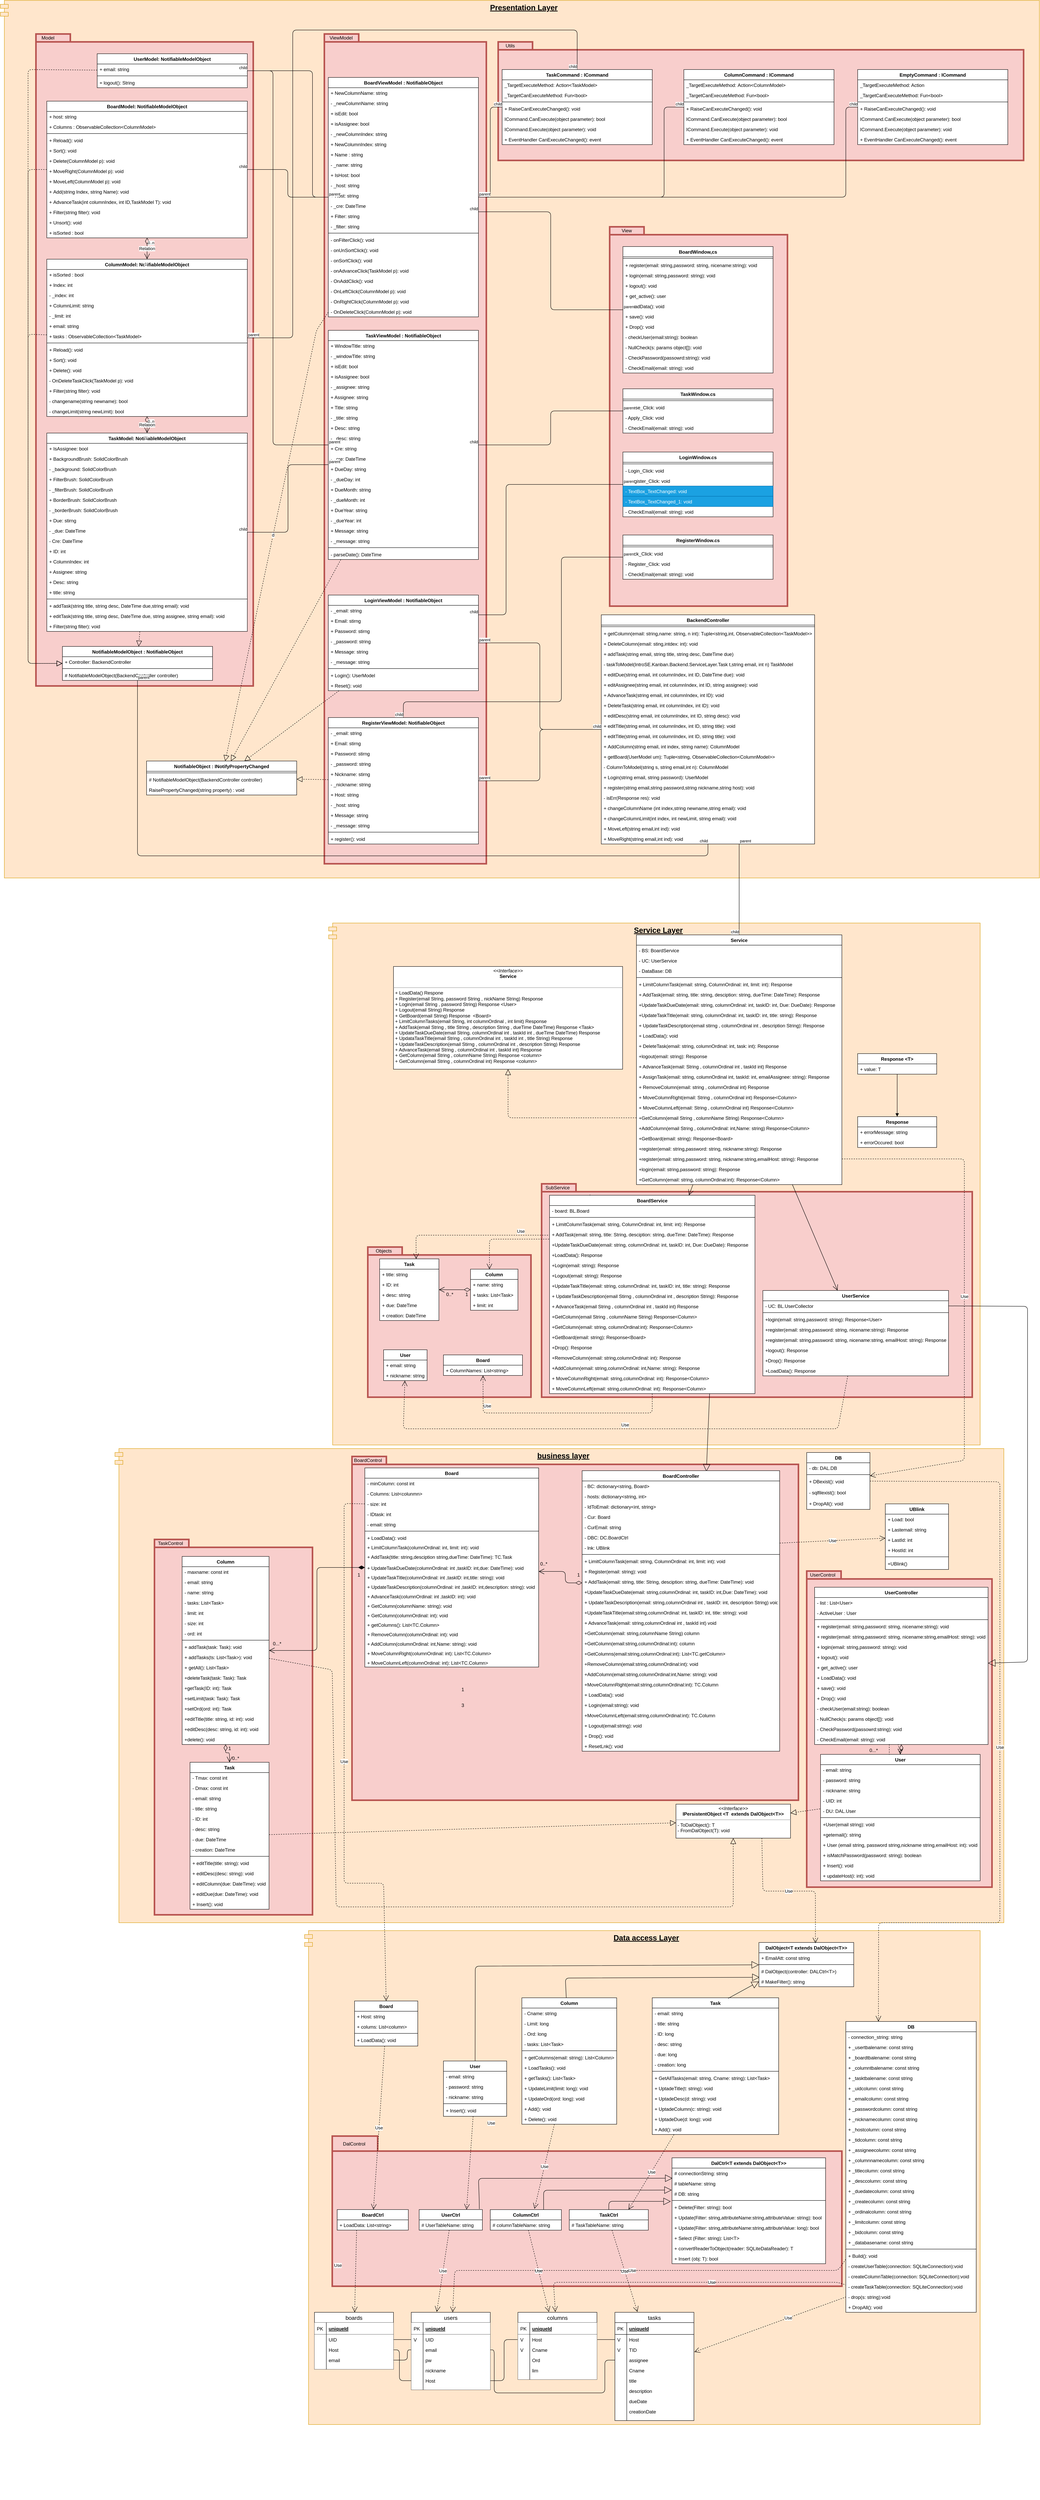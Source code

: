 <mxfile version="13.3.0" type="device"><diagram id="1aBfjTa6nizlrLuT2Bo4" name="Page-1"><mxGraphModel dx="3000" dy="5437" grid="1" gridSize="10" guides="1" tooltips="1" connect="1" arrows="1" fold="1" page="1" pageScale="1" pageWidth="827" pageHeight="1169" math="0" shadow="0"><root><mxCell id="0"/><mxCell id="1" parent="0"/><mxCell id="qHbMw1VM9CkD3svlJLet-1" value="Presentation Layer" style="shape=module;align=left;spacingLeft=20;align=center;verticalAlign=top;fillColor=#ffe6cc;strokeColor=#d79b00;fontStyle=5;fontSize=19;" parent="1" vertex="1"><mxGeometry x="-1210" y="-3975" width="2630" height="2221" as="geometry"/></mxCell><mxCell id="qHbMw1VM9CkD3svlJLet-78" value="" style="shape=folder;fontStyle=1;spacingTop=10;tabWidth=87;tabHeight=20;tabPosition=left;html=1;fillColor=#f8cecc;strokeColor=#b85450;strokeWidth=4;" parent="1" vertex="1"><mxGeometry x="50" y="-3870" width="1330" height="300" as="geometry"/></mxCell><mxCell id="Yj3Z14aF89mtLnamThge-9" value="Data access Layer" style="shape=module;align=left;spacingLeft=20;align=center;verticalAlign=top;fillColor=#ffe6cc;strokeColor=#d79b00;fontStyle=5;fontSize=19;gradientColor=none;" parent="1" vertex="1"><mxGeometry x="-440" y="910" width="1710" height="1250" as="geometry"/></mxCell><mxCell id="DgBRBRVdNmCL8S2Xrwiq-12" value="" style="shape=folder;fontStyle=1;spacingTop=10;tabWidth=115;tabHeight=38;tabPosition=left;html=1;fillColor=#f8cecc;strokeColor=#b85450;strokeWidth=4;" parent="1" vertex="1"><mxGeometry x="-370" y="1430" width="1290" height="380" as="geometry"/></mxCell><mxCell id="Yj3Z14aF89mtLnamThge-4" value="business layer" style="shape=module;align=left;spacingLeft=20;align=center;verticalAlign=top;fillColor=#ffe6cc;strokeColor=#d79b00;fontSize=19;fontStyle=5" parent="1" vertex="1"><mxGeometry x="-920" y="-310" width="2250" height="1200" as="geometry"/></mxCell><mxCell id="lbItw_zA-bdGMvkaWCkq-1" value="" style="shape=folder;fontStyle=1;spacingTop=10;tabWidth=87;tabHeight=20;tabPosition=left;html=1;fillColor=#f8cecc;strokeColor=#b85450;strokeWidth=4;" parent="1" vertex="1"><mxGeometry x="-820" y="-80" width="400" height="950" as="geometry"/></mxCell><mxCell id="Yj3Z14aF89mtLnamThge-1" value="Service Layer" style="shape=module;align=left;spacingLeft=20;align=center;verticalAlign=top;fillColor=#ffe6cc;strokeColor=#d79b00;fontStyle=5;fontSize=19;" parent="1" vertex="1"><mxGeometry x="-379" y="-1640" width="1649" height="1321" as="geometry"/></mxCell><mxCell id="Yj3Z14aF89mtLnamThge-2" value="" style="shape=folder;fontStyle=1;spacingTop=10;tabWidth=87;tabHeight=20;tabPosition=left;html=1;fillColor=#f8cecc;strokeColor=#b85450;strokeWidth=4;" parent="1" vertex="1"><mxGeometry x="160" y="-980" width="1090" height="540" as="geometry"/></mxCell><mxCell id="Yj3Z14aF89mtLnamThge-3" value="" style="shape=folder;fontStyle=1;spacingTop=10;tabWidth=87;tabHeight=20;tabPosition=left;html=1;fillColor=#f8cecc;strokeColor=#b85450;strokeWidth=4;" parent="1" vertex="1"><mxGeometry x="-280" y="-820" width="413" height="380" as="geometry"/></mxCell><mxCell id="Yj3Z14aF89mtLnamThge-6" value="" style="shape=folder;fontStyle=1;spacingTop=10;tabWidth=87;tabHeight=20;tabPosition=left;html=1;fillColor=#f8cecc;strokeColor=#b85450;strokeWidth=4;" parent="1" vertex="1"><mxGeometry x="-320" y="-290" width="1130" height="870" as="geometry"/></mxCell><mxCell id="Yj3Z14aF89mtLnamThge-7" value="TaskControl" style="text;html=1;align=center;verticalAlign=middle;resizable=0;points=[];autosize=1;" parent="1" vertex="1"><mxGeometry x="-820" y="-80" width="80" height="20" as="geometry"/></mxCell><mxCell id="Yj3Z14aF89mtLnamThge-10" value="&lt;p style=&quot;margin: 0px ; margin-top: 4px ; text-align: center&quot;&gt;&lt;i&gt;&amp;lt;&amp;lt;Interface&amp;gt;&amp;gt;&lt;/i&gt;&lt;br&gt;&lt;b&gt;Service&lt;/b&gt;&lt;/p&gt;&lt;p style=&quot;margin: 0px ; margin-left: 4px&quot;&gt;&lt;br&gt;&lt;/p&gt;&lt;hr size=&quot;1&quot;&gt;&lt;p style=&quot;margin: 0px ; margin-left: 4px&quot;&gt;+ LoadData() Respone&lt;/p&gt;&lt;p style=&quot;margin: 0px ; margin-left: 4px&quot;&gt;+ Register(email String, password String , nickName String) Response&lt;/p&gt;&lt;p style=&quot;margin: 0px ; margin-left: 4px&quot;&gt;+ Login(email String , password String) Response &amp;lt;User&amp;gt;&lt;/p&gt;&lt;p style=&quot;margin: 0px ; margin-left: 4px&quot;&gt;+ Logout(email String) Response&amp;nbsp;&lt;/p&gt;&lt;p style=&quot;margin: 0px ; margin-left: 4px&quot;&gt;+ GetBoard(email String) Response&amp;nbsp; &amp;lt;Board&amp;gt;&lt;/p&gt;&lt;p style=&quot;margin: 0px ; margin-left: 4px&quot;&gt;+ LimitColumnTasks(email String, int columnOrdinal , int limit) Response&amp;nbsp;&lt;/p&gt;&lt;p style=&quot;margin: 0px ; margin-left: 4px&quot;&gt;+ AddTask(email String , title String , description String , dueTime DateTime) Response &amp;lt;Task&amp;gt;&lt;/p&gt;&lt;p style=&quot;margin: 0px ; margin-left: 4px&quot;&gt;+ UpdateTaskDueDate(email String. columnOrdinal int , taskId int , dueTime DateTime) Response&lt;/p&gt;&lt;p style=&quot;margin: 0px ; margin-left: 4px&quot;&gt;+ UpdataTaskTitle(email String , columnOrdinal int , taskId int , title String) Response&lt;/p&gt;&lt;p style=&quot;margin: 0px ; margin-left: 4px&quot;&gt;+ UpdateTaskDescription(email Stirng , columnOrdinal int , description String) Response&lt;/p&gt;&lt;p style=&quot;margin: 0px ; margin-left: 4px&quot;&gt;+ AdvanceTask(email String , columnOrdinal int , taskId int) Response&lt;/p&gt;&lt;p style=&quot;margin: 0px ; margin-left: 4px&quot;&gt;+ GetColumn(email String , columnName String) Response &amp;lt;column&amp;gt;&lt;/p&gt;&lt;p style=&quot;margin: 0px ; margin-left: 4px&quot;&gt;+ GetColumn(email String , columnOrdinal int) Response &amp;lt;column&amp;gt;&lt;/p&gt;" style="verticalAlign=top;align=left;overflow=fill;fontSize=12;fontFamily=Helvetica;html=1;" parent="1" vertex="1"><mxGeometry x="-215" y="-1530" width="580" height="260" as="geometry"/></mxCell><mxCell id="Yj3Z14aF89mtLnamThge-11" value="&lt;p style=&quot;margin: 0px ; margin-top: 4px ; text-align: center&quot;&gt;&lt;i&gt;&amp;lt;&amp;lt;Interface&amp;gt;&amp;gt;&lt;/i&gt;&lt;br&gt;&lt;b&gt;IPersistentObject &amp;lt;T&amp;nbsp; extends DalObject&amp;lt;T&amp;gt;&amp;gt;&lt;/b&gt;&lt;/p&gt;&lt;hr size=&quot;1&quot;&gt;&lt;p style=&quot;margin: 0px ; margin-left: 4px&quot;&gt;- ToDalObject(): T&lt;/p&gt;&lt;p style=&quot;margin: 0px ; margin-left: 4px&quot;&gt;- FromDalObject(T): void&lt;/p&gt;" style="verticalAlign=top;align=left;overflow=fill;fontSize=12;fontFamily=Helvetica;html=1;gradientColor=none;" parent="1" vertex="1"><mxGeometry x="500" y="590" width="290" height="86" as="geometry"/></mxCell><mxCell id="Yj3Z14aF89mtLnamThge-14" value="" style="endArrow=open;html=1;endSize=12;startArrow=diamondThin;startSize=14;startFill=0;edgeStyle=orthogonalEdgeStyle;align=left;verticalAlign=bottom;" parent="1" source="Yj3Z14aF89mtLnamThge-139" target="Yj3Z14aF89mtLnamThge-167" edge="1"><mxGeometry x="-0.789" y="24" relative="1" as="geometry"><mxPoint x="-850" y="454" as="sourcePoint"/><mxPoint x="-690" y="454" as="targetPoint"/><Array as="points"><mxPoint x="-640" y="460"/><mxPoint x="-630" y="460"/></Array><mxPoint as="offset"/></mxGeometry></mxCell><mxCell id="Yj3Z14aF89mtLnamThge-15" value="0..*" style="text;html=1;align=center;verticalAlign=middle;resizable=0;points=[];autosize=1;" parent="1" vertex="1"><mxGeometry x="-630" y="464" width="30" height="20" as="geometry"/></mxCell><mxCell id="Yj3Z14aF89mtLnamThge-21" value="" style="endArrow=block;endFill=1;html=1;edgeStyle=orthogonalEdgeStyle;align=left;verticalAlign=top;" parent="1" source="Yj3Z14aF89mtLnamThge-68" target="Yj3Z14aF89mtLnamThge-70" edge="1"><mxGeometry x="0.126" y="-27" relative="1" as="geometry"><mxPoint x="-140" y="-880" as="sourcePoint"/><mxPoint x="20" y="-880" as="targetPoint"/><mxPoint x="-25" y="-16" as="offset"/></mxGeometry></mxCell><mxCell id="Yj3Z14aF89mtLnamThge-23" value="Use" style="endArrow=open;endSize=12;dashed=1;html=1;" parent="1" source="Yj3Z14aF89mtLnamThge-73" target="Yj3Z14aF89mtLnamThge-110" edge="1"><mxGeometry x="-0.006" y="-10" width="160" relative="1" as="geometry"><mxPoint x="800" y="-430" as="sourcePoint"/><mxPoint x="960" y="-430" as="targetPoint"/><Array as="points"><mxPoint x="910" y="-360"/><mxPoint x="480" y="-360"/><mxPoint x="-190" y="-360"/></Array><mxPoint as="offset"/></mxGeometry></mxCell><mxCell id="Yj3Z14aF89mtLnamThge-24" value="" style="endArrow=block;endSize=16;endFill=0;html=1;exitX=0.78;exitY=0.065;exitDx=0;exitDy=0;exitPerimeter=0;entryX=0.629;entryY=0.003;entryDx=0;entryDy=0;entryPerimeter=0;" parent="1" source="Yj3Z14aF89mtLnamThge-81" target="NX6UDApVdUvgqvDCxfea-82" edge="1"><mxGeometry x="0.025" y="49" width="160" relative="1" as="geometry"><mxPoint x="610.743" y="-331" as="sourcePoint"/><mxPoint x="640.0" y="116" as="targetPoint"/><mxPoint as="offset"/><Array as="points"><mxPoint x="586" y="-470"/></Array></mxGeometry></mxCell><mxCell id="Yj3Z14aF89mtLnamThge-25" value="" style="endArrow=block;dashed=1;endFill=0;endSize=12;html=1;exitX=0;exitY=0.5;exitDx=0;exitDy=0;" parent="1" source="Yj3Z14aF89mtLnamThge-63" target="Yj3Z14aF89mtLnamThge-10" edge="1"><mxGeometry width="160" relative="1" as="geometry"><mxPoint x="410" y="-830" as="sourcePoint"/><mxPoint x="100" y="-1049" as="targetPoint"/><Array as="points"><mxPoint x="75" y="-1147"/></Array></mxGeometry></mxCell><mxCell id="Yj3Z14aF89mtLnamThge-26" value="" style="endArrow=open;endFill=1;endSize=12;html=1;" parent="1" source="Yj3Z14aF89mtLnamThge-49" target="Yj3Z14aF89mtLnamThge-73" edge="1"><mxGeometry width="160" relative="1" as="geometry"><mxPoint x="730" y="-800" as="sourcePoint"/><mxPoint x="880" y="-800" as="targetPoint"/></mxGeometry></mxCell><mxCell id="Yj3Z14aF89mtLnamThge-27" value="" style="endArrow=open;endFill=1;endSize=12;html=1;" parent="1" source="Yj3Z14aF89mtLnamThge-49" target="Yj3Z14aF89mtLnamThge-81" edge="1"><mxGeometry width="160" relative="1" as="geometry"><mxPoint x="700" y="-1266.133" as="sourcePoint"/><mxPoint x="884.316" y="-710" as="targetPoint"/></mxGeometry></mxCell><mxCell id="Yj3Z14aF89mtLnamThge-28" value="SubService" style="text;html=1;align=center;verticalAlign=middle;resizable=0;points=[];autosize=1;" parent="1" vertex="1"><mxGeometry x="160" y="-980" width="80" height="20" as="geometry"/></mxCell><mxCell id="Yj3Z14aF89mtLnamThge-29" value="Objects" style="text;html=1;align=center;verticalAlign=middle;resizable=0;points=[];autosize=1;" parent="1" vertex="1"><mxGeometry x="-270" y="-820" width="60" height="20" as="geometry"/></mxCell><mxCell id="Yj3Z14aF89mtLnamThge-30" value="Use" style="endArrow=open;endSize=12;dashed=1;html=1;" parent="1" source="Yj3Z14aF89mtLnamThge-81" target="Yj3Z14aF89mtLnamThge-113" edge="1"><mxGeometry x="0.729" y="-10" width="160" relative="1" as="geometry"><mxPoint x="70" y="-400" as="sourcePoint"/><mxPoint x="230" y="-400" as="targetPoint"/><Array as="points"><mxPoint x="440" y="-400"/><mxPoint x="12" y="-400"/></Array><mxPoint as="offset"/></mxGeometry></mxCell><mxCell id="Yj3Z14aF89mtLnamThge-31" value="Use" style="endArrow=open;endSize=12;dashed=1;html=1;entryX=0.399;entryY=0.003;entryDx=0;entryDy=0;entryPerimeter=0;exitX=0.197;exitY=-0.003;exitDx=0;exitDy=0;exitPerimeter=0;" parent="1" source="Yj3Z14aF89mtLnamThge-81" target="Yj3Z14aF89mtLnamThge-106" edge="1"><mxGeometry x="0.295" y="-20" width="160" relative="1" as="geometry"><mxPoint x="90" y="-910" as="sourcePoint"/><mxPoint x="250" y="-910" as="targetPoint"/><Array as="points"><mxPoint x="280" y="-840"/><mxPoint x="28" y="-840"/></Array><mxPoint as="offset"/></mxGeometry></mxCell><mxCell id="Yj3Z14aF89mtLnamThge-32" value="" style="endArrow=open;endSize=12;dashed=1;html=1;entryX=0.616;entryY=0.002;entryDx=0;entryDy=0;entryPerimeter=0;" parent="1" target="Yj3Z14aF89mtLnamThge-94" edge="1"><mxGeometry x="0.995" y="-242" width="160" relative="1" as="geometry"><mxPoint x="332.12" y="-780" as="sourcePoint"/><mxPoint x="-80.0" y="-789.688" as="targetPoint"/><Array as="points"><mxPoint x="332.12" y="-850"/><mxPoint x="-158" y="-850"/></Array><mxPoint as="offset"/></mxGeometry></mxCell><mxCell id="Yj3Z14aF89mtLnamThge-33" value="" style="endArrow=open;html=1;endSize=12;startArrow=diamondThin;startSize=14;startFill=0;edgeStyle=orthogonalEdgeStyle;align=left;verticalAlign=bottom;" parent="1" source="Yj3Z14aF89mtLnamThge-106" target="Yj3Z14aF89mtLnamThge-94" edge="1"><mxGeometry x="-0.25" y="-18" relative="1" as="geometry"><mxPoint x="-80" y="-830" as="sourcePoint"/><mxPoint x="80" y="-830" as="targetPoint"/><mxPoint x="1" as="offset"/></mxGeometry></mxCell><mxCell id="Yj3Z14aF89mtLnamThge-34" value="0..*" style="text;html=1;align=center;verticalAlign=middle;resizable=0;points=[];autosize=1;" parent="1" vertex="1"><mxGeometry x="-88.5" y="-710" width="30" height="20" as="geometry"/></mxCell><mxCell id="Yj3Z14aF89mtLnamThge-68" value="Response &lt;T&gt;" style="swimlane;fontStyle=1;align=center;verticalAlign=top;childLayout=stackLayout;horizontal=1;startSize=26;horizontalStack=0;resizeParent=1;resizeParentMax=0;resizeLast=0;collapsible=1;marginBottom=0;gradientColor=none;swimlaneFillColor=#ffffff;" parent="1" vertex="1"><mxGeometry x="960" y="-1309.5" width="200" height="52" as="geometry"/></mxCell><mxCell id="Yj3Z14aF89mtLnamThge-69" value="+ value: T" style="text;strokeColor=none;fillColor=none;align=left;verticalAlign=top;spacingLeft=4;spacingRight=4;overflow=hidden;rotatable=0;points=[[0,0.5],[1,0.5]];portConstraint=eastwest;" parent="Yj3Z14aF89mtLnamThge-68" vertex="1"><mxGeometry y="26" width="200" height="26" as="geometry"/></mxCell><mxCell id="Yj3Z14aF89mtLnamThge-70" value="Response" style="swimlane;fontStyle=1;align=center;verticalAlign=top;childLayout=stackLayout;horizontal=1;startSize=26;horizontalStack=0;resizeParent=1;resizeParentMax=0;resizeLast=0;collapsible=1;marginBottom=0;gradientColor=none;swimlaneFillColor=#ffffff;" parent="1" vertex="1"><mxGeometry x="960" y="-1150" width="200" height="78" as="geometry"/></mxCell><mxCell id="Yj3Z14aF89mtLnamThge-71" value="+ errorMessage: string" style="text;strokeColor=none;fillColor=none;align=left;verticalAlign=top;spacingLeft=4;spacingRight=4;overflow=hidden;rotatable=0;points=[[0,0.5],[1,0.5]];portConstraint=eastwest;" parent="Yj3Z14aF89mtLnamThge-70" vertex="1"><mxGeometry y="26" width="200" height="26" as="geometry"/></mxCell><mxCell id="Yj3Z14aF89mtLnamThge-72" value="+ errorOccured: bool" style="text;strokeColor=none;fillColor=none;align=left;verticalAlign=top;spacingLeft=4;spacingRight=4;overflow=hidden;rotatable=0;points=[[0,0.5],[1,0.5]];portConstraint=eastwest;" parent="Yj3Z14aF89mtLnamThge-70" vertex="1"><mxGeometry y="52" width="200" height="26" as="geometry"/></mxCell><mxCell id="Yj3Z14aF89mtLnamThge-73" value="UserService" style="swimlane;fontStyle=1;align=center;verticalAlign=top;childLayout=stackLayout;horizontal=1;startSize=26;horizontalStack=0;resizeParent=1;resizeParentMax=0;resizeLast=0;collapsible=1;marginBottom=0;gradientColor=none;swimlaneFillColor=#ffffff;" parent="1" vertex="1"><mxGeometry x="720" y="-710" width="470" height="216" as="geometry"/></mxCell><mxCell id="Yj3Z14aF89mtLnamThge-74" value="- UC: BL.UserCollector" style="text;strokeColor=none;fillColor=none;align=left;verticalAlign=top;spacingLeft=4;spacingRight=4;overflow=hidden;rotatable=0;points=[[0,0.5],[1,0.5]];portConstraint=eastwest;" parent="Yj3Z14aF89mtLnamThge-73" vertex="1"><mxGeometry y="26" width="470" height="26" as="geometry"/></mxCell><mxCell id="Yj3Z14aF89mtLnamThge-76" value="" style="line;strokeWidth=1;fillColor=none;align=left;verticalAlign=middle;spacingTop=-1;spacingLeft=3;spacingRight=3;rotatable=0;labelPosition=right;points=[];portConstraint=eastwest;" parent="Yj3Z14aF89mtLnamThge-73" vertex="1"><mxGeometry y="52" width="470" height="8" as="geometry"/></mxCell><mxCell id="Yj3Z14aF89mtLnamThge-77" value="+login(email: string,password: string): Response&lt;User&gt;" style="text;strokeColor=none;fillColor=none;align=left;verticalAlign=top;spacingLeft=4;spacingRight=4;overflow=hidden;rotatable=0;points=[[0,0.5],[1,0.5]];portConstraint=eastwest;" parent="Yj3Z14aF89mtLnamThge-73" vertex="1"><mxGeometry y="60" width="470" height="26" as="geometry"/></mxCell><mxCell id="Yj3Z14aF89mtLnamThge-78" value="+register(email: string,password: string, nicename:string): Response" style="text;strokeColor=none;fillColor=none;align=left;verticalAlign=top;spacingLeft=4;spacingRight=4;overflow=hidden;rotatable=0;points=[[0,0.5],[1,0.5]];portConstraint=eastwest;" parent="Yj3Z14aF89mtLnamThge-73" vertex="1"><mxGeometry y="86" width="470" height="26" as="geometry"/></mxCell><mxCell id="Zp5kAy0bNvzx2CtO-69b-68" value="+register(email: string,password: string, nicename:string, emailHost: string): Response" style="text;strokeColor=none;fillColor=none;align=left;verticalAlign=top;spacingLeft=4;spacingRight=4;overflow=hidden;rotatable=0;points=[[0,0.5],[1,0.5]];portConstraint=eastwest;" parent="Yj3Z14aF89mtLnamThge-73" vertex="1"><mxGeometry y="112" width="470" height="26" as="geometry"/></mxCell><mxCell id="Yj3Z14aF89mtLnamThge-80" value="+logout(): Response" style="text;strokeColor=none;fillColor=none;align=left;verticalAlign=top;spacingLeft=4;spacingRight=4;overflow=hidden;rotatable=0;points=[[0,0.5],[1,0.5]];portConstraint=eastwest;" parent="Yj3Z14aF89mtLnamThge-73" vertex="1"><mxGeometry y="138" width="470" height="26" as="geometry"/></mxCell><mxCell id="4mM1zlGRGHz0ZLfY_k2g-221" value="+Drop(): Response" style="text;strokeColor=none;fillColor=none;align=left;verticalAlign=top;spacingLeft=4;spacingRight=4;overflow=hidden;rotatable=0;points=[[0,0.5],[1,0.5]];portConstraint=eastwest;" parent="Yj3Z14aF89mtLnamThge-73" vertex="1"><mxGeometry y="164" width="470" height="26" as="geometry"/></mxCell><mxCell id="4mM1zlGRGHz0ZLfY_k2g-220" value="+LoadData(): Response" style="text;strokeColor=none;fillColor=none;align=left;verticalAlign=top;spacingLeft=4;spacingRight=4;overflow=hidden;rotatable=0;points=[[0,0.5],[1,0.5]];portConstraint=eastwest;" parent="Yj3Z14aF89mtLnamThge-73" vertex="1"><mxGeometry y="190" width="470" height="26" as="geometry"/></mxCell><mxCell id="Yj3Z14aF89mtLnamThge-94" value="Task" style="swimlane;fontStyle=1;align=center;verticalAlign=top;childLayout=stackLayout;horizontal=1;startSize=26;horizontalStack=0;resizeParent=1;resizeParentMax=0;resizeLast=0;collapsible=1;marginBottom=0;gradientColor=none;swimlaneFillColor=#ffffff;" parent="1" vertex="1"><mxGeometry x="-250" y="-790" width="150" height="156" as="geometry"/></mxCell><mxCell id="Yj3Z14aF89mtLnamThge-95" value="+ title: string" style="text;strokeColor=none;fillColor=none;align=left;verticalAlign=top;spacingLeft=4;spacingRight=4;overflow=hidden;rotatable=0;points=[[0,0.5],[1,0.5]];portConstraint=eastwest;" parent="Yj3Z14aF89mtLnamThge-94" vertex="1"><mxGeometry y="26" width="150" height="26" as="geometry"/></mxCell><mxCell id="Yj3Z14aF89mtLnamThge-96" value="+ ID: int" style="text;strokeColor=none;fillColor=none;align=left;verticalAlign=top;spacingLeft=4;spacingRight=4;overflow=hidden;rotatable=0;points=[[0,0.5],[1,0.5]];portConstraint=eastwest;" parent="Yj3Z14aF89mtLnamThge-94" vertex="1"><mxGeometry y="52" width="150" height="26" as="geometry"/></mxCell><mxCell id="Yj3Z14aF89mtLnamThge-97" value="+ desc: string" style="text;strokeColor=none;fillColor=none;align=left;verticalAlign=top;spacingLeft=4;spacingRight=4;overflow=hidden;rotatable=0;points=[[0,0.5],[1,0.5]];portConstraint=eastwest;" parent="Yj3Z14aF89mtLnamThge-94" vertex="1"><mxGeometry y="78" width="150" height="26" as="geometry"/></mxCell><mxCell id="Yj3Z14aF89mtLnamThge-98" value="+ due: DateTime" style="text;strokeColor=none;fillColor=none;align=left;verticalAlign=top;spacingLeft=4;spacingRight=4;overflow=hidden;rotatable=0;points=[[0,0.5],[1,0.5]];portConstraint=eastwest;" parent="Yj3Z14aF89mtLnamThge-94" vertex="1"><mxGeometry y="104" width="150" height="26" as="geometry"/></mxCell><mxCell id="Yj3Z14aF89mtLnamThge-99" value="+ creation: DateTime" style="text;strokeColor=none;fillColor=none;align=left;verticalAlign=top;spacingLeft=4;spacingRight=4;overflow=hidden;rotatable=0;points=[[0,0.5],[1,0.5]];portConstraint=eastwest;" parent="Yj3Z14aF89mtLnamThge-94" vertex="1"><mxGeometry y="130" width="150" height="26" as="geometry"/></mxCell><mxCell id="Yj3Z14aF89mtLnamThge-106" value="Column" style="swimlane;fontStyle=1;align=center;verticalAlign=top;childLayout=stackLayout;horizontal=1;startSize=26;horizontalStack=0;resizeParent=1;resizeParentMax=0;resizeLast=0;collapsible=1;marginBottom=0;gradientColor=none;swimlaneFillColor=#ffffff;" parent="1" vertex="1"><mxGeometry x="-20" y="-764" width="120" height="104" as="geometry"/></mxCell><mxCell id="Yj3Z14aF89mtLnamThge-107" value="+ name: string" style="text;strokeColor=none;fillColor=none;align=left;verticalAlign=top;spacingLeft=4;spacingRight=4;overflow=hidden;rotatable=0;points=[[0,0.5],[1,0.5]];portConstraint=eastwest;" parent="Yj3Z14aF89mtLnamThge-106" vertex="1"><mxGeometry y="26" width="120" height="26" as="geometry"/></mxCell><mxCell id="Yj3Z14aF89mtLnamThge-108" value="+ tasks: List&lt;Task&gt;" style="text;strokeColor=none;fillColor=none;align=left;verticalAlign=top;spacingLeft=4;spacingRight=4;overflow=hidden;rotatable=0;points=[[0,0.5],[1,0.5]];portConstraint=eastwest;" parent="Yj3Z14aF89mtLnamThge-106" vertex="1"><mxGeometry y="52" width="120" height="26" as="geometry"/></mxCell><mxCell id="Yj3Z14aF89mtLnamThge-109" value="+ limit: int" style="text;strokeColor=none;fillColor=none;align=left;verticalAlign=top;spacingLeft=4;spacingRight=4;overflow=hidden;rotatable=0;points=[[0,0.5],[1,0.5]];portConstraint=eastwest;" parent="Yj3Z14aF89mtLnamThge-106" vertex="1"><mxGeometry y="78" width="120" height="26" as="geometry"/></mxCell><mxCell id="Yj3Z14aF89mtLnamThge-110" value="User" style="swimlane;fontStyle=1;align=center;verticalAlign=top;childLayout=stackLayout;horizontal=1;startSize=26;horizontalStack=0;resizeParent=1;resizeParentMax=0;resizeLast=0;collapsible=1;marginBottom=0;gradientColor=none;swimlaneFillColor=#ffffff;" parent="1" vertex="1"><mxGeometry x="-240" y="-560" width="110" height="78" as="geometry"/></mxCell><mxCell id="Yj3Z14aF89mtLnamThge-111" value="+ email: string" style="text;strokeColor=none;fillColor=none;align=left;verticalAlign=top;spacingLeft=4;spacingRight=4;overflow=hidden;rotatable=0;points=[[0,0.5],[1,0.5]];portConstraint=eastwest;" parent="Yj3Z14aF89mtLnamThge-110" vertex="1"><mxGeometry y="26" width="110" height="26" as="geometry"/></mxCell><mxCell id="Yj3Z14aF89mtLnamThge-112" value="+ nickname: string" style="text;strokeColor=none;fillColor=none;align=left;verticalAlign=top;spacingLeft=4;spacingRight=4;overflow=hidden;rotatable=0;points=[[0,0.5],[1,0.5]];portConstraint=eastwest;" parent="Yj3Z14aF89mtLnamThge-110" vertex="1"><mxGeometry y="52" width="110" height="26" as="geometry"/></mxCell><mxCell id="Yj3Z14aF89mtLnamThge-113" value="Board" style="swimlane;fontStyle=1;align=center;verticalAlign=top;childLayout=stackLayout;horizontal=1;startSize=26;horizontalStack=0;resizeParent=1;resizeParentMax=0;resizeLast=0;collapsible=1;marginBottom=0;gradientColor=none;swimlaneFillColor=#ffffff;" parent="1" vertex="1"><mxGeometry x="-88.5" y="-547" width="200" height="52" as="geometry"/></mxCell><mxCell id="Yj3Z14aF89mtLnamThge-114" value="+ ColumnNames: List&lt;string&gt;" style="text;strokeColor=none;fillColor=none;align=left;verticalAlign=top;spacingLeft=4;spacingRight=4;overflow=hidden;rotatable=0;points=[[0,0.5],[1,0.5]];portConstraint=eastwest;" parent="Yj3Z14aF89mtLnamThge-113" vertex="1"><mxGeometry y="26" width="200" height="26" as="geometry"/></mxCell><mxCell id="NX6UDApVdUvgqvDCxfea-104" value="0...*" style="text;html=1;align=center;verticalAlign=middle;resizable=0;points=[];autosize=1;" parent="1" vertex="1"><mxGeometry x="-530" y="174" width="40" height="20" as="geometry"/></mxCell><mxCell id="NX6UDApVdUvgqvDCxfea-110" value="" style="endArrow=open;html=1;endSize=12;startArrow=diamondThin;startSize=14;startFill=0;edgeStyle=orthogonalEdgeStyle;fontSize=19;" parent="1" source="NX6UDApVdUvgqvDCxfea-82" target="Yj3Z14aF89mtLnamThge-151" edge="1"><mxGeometry relative="1" as="geometry"><mxPoint x="450" y="200" as="sourcePoint"/><mxPoint x="610" y="200" as="targetPoint"/><Array as="points"><mxPoint x="220" y="30"/><mxPoint x="220" y="1"/></Array></mxGeometry></mxCell><mxCell id="NX6UDApVdUvgqvDCxfea-111" value="" style="resizable=0;html=1;align=left;verticalAlign=top;labelBackgroundColor=#ffffff;fontSize=10;" parent="NX6UDApVdUvgqvDCxfea-110" connectable="0" vertex="1"><mxGeometry x="-1" relative="1" as="geometry"><mxPoint x="-20" as="offset"/></mxGeometry></mxCell><mxCell id="NX6UDApVdUvgqvDCxfea-112" value="" style="resizable=0;html=1;align=right;verticalAlign=top;labelBackgroundColor=#ffffff;fontSize=10;" parent="NX6UDApVdUvgqvDCxfea-110" connectable="0" vertex="1"><mxGeometry x="1" relative="1" as="geometry"><mxPoint x="14.33" as="offset"/></mxGeometry></mxCell><mxCell id="lbItw_zA-bdGMvkaWCkq-4" value="" style="endArrow=open;html=1;endSize=12;startArrow=diamondThin;startSize=14;startFill=1;edgeStyle=orthogonalEdgeStyle;align=left;verticalAlign=bottom;" parent="1" source="Yj3Z14aF89mtLnamThge-151" target="Yj3Z14aF89mtLnamThge-139" edge="1"><mxGeometry x="-0.565" y="389" relative="1" as="geometry"><mxPoint x="-60" y="374" as="sourcePoint"/><mxPoint x="-370" y="334" as="targetPoint"/><Array as="points"/><mxPoint x="-109" y="-270" as="offset"/></mxGeometry></mxCell><mxCell id="lbItw_zA-bdGMvkaWCkq-5" value="3" style="text;html=1;align=center;verticalAlign=middle;resizable=0;points=[];autosize=1;" parent="1" vertex="1"><mxGeometry x="-50" y="330" width="20" height="20" as="geometry"/></mxCell><mxCell id="lbItw_zA-bdGMvkaWCkq-6" value="1" style="text;html=1;align=center;verticalAlign=middle;resizable=0;points=[];autosize=1;" parent="1" vertex="1"><mxGeometry x="-88.5" y="194" width="20" height="20" as="geometry"/></mxCell><mxCell id="lbItw_zA-bdGMvkaWCkq-9" value="0..*" style="text;html=1;align=center;verticalAlign=middle;resizable=0;points=[];autosize=1;" parent="1" vertex="1"><mxGeometry x="150" y="-28" width="30" height="20" as="geometry"/></mxCell><mxCell id="lbItw_zA-bdGMvkaWCkq-10" value="1" style="text;html=1;align=center;verticalAlign=middle;resizable=0;points=[];autosize=1;" parent="1" vertex="1"><mxGeometry x="242.5" width="20" height="20" as="geometry"/></mxCell><mxCell id="lbItw_zA-bdGMvkaWCkq-11" value="1" style="text;html=1;align=center;verticalAlign=middle;resizable=0;points=[];autosize=1;" parent="1" vertex="1"><mxGeometry x="-313.49" width="20" height="20" as="geometry"/></mxCell><mxCell id="lbItw_zA-bdGMvkaWCkq-13" value="" style="endArrow=block;dashed=1;endFill=0;endSize=12;html=1;" parent="1" source="Yj3Z14aF89mtLnamThge-167" target="Yj3Z14aF89mtLnamThge-11" edge="1"><mxGeometry width="160" relative="1" as="geometry"><mxPoint x="936.273" y="480.0" as="sourcePoint"/><mxPoint x="689.5" y="603" as="targetPoint"/></mxGeometry></mxCell><mxCell id="lbItw_zA-bdGMvkaWCkq-14" value="" style="endArrow=block;dashed=1;endFill=0;endSize=12;html=1;" parent="1" source="Yj3Z14aF89mtLnamThge-139" target="Yj3Z14aF89mtLnamThge-11" edge="1"><mxGeometry width="160" relative="1" as="geometry"><mxPoint x="200" y="626.547" as="sourcePoint"/><mxPoint x="342.5" y="609.999" as="targetPoint"/><Array as="points"><mxPoint x="-370" y="250"/><mxPoint x="-360" y="850"/><mxPoint x="645" y="850"/><mxPoint x="645" y="690"/></Array></mxGeometry></mxCell><mxCell id="lbItw_zA-bdGMvkaWCkq-15" value="BoardControl" style="text;html=1;align=center;verticalAlign=middle;resizable=0;points=[];autosize=1;" parent="1" vertex="1"><mxGeometry x="-325" y="-290" width="90" height="20" as="geometry"/></mxCell><mxCell id="lbItw_zA-bdGMvkaWCkq-16" value="" style="group" parent="1" vertex="1" connectable="0"><mxGeometry x="-150" y="830" width="1474.02" height="1520" as="geometry"/></mxCell><mxCell id="Yj3Z14aF89mtLnamThge-100" value="" style="endArrow=block;endSize=16;endFill=0;html=1;entryX=0.007;entryY=0.082;entryDx=0;entryDy=0;entryPerimeter=0;" parent="lbItw_zA-bdGMvkaWCkq-16" source="Yj3Z14aF89mtLnamThge-123" target="Yj3Z14aF89mtLnamThge-137" edge="1"><mxGeometry width="160" relative="1" as="geometry"><mxPoint x="450.76" y="266.11" as="sourcePoint"/><mxPoint x="870" y="190" as="targetPoint"/><Array as="points"><mxPoint x="370" y="200"/></Array></mxGeometry></mxCell><mxCell id="Yj3Z14aF89mtLnamThge-133" value="DalObject&lt;T extends DalObject&lt;T&gt;&gt;" style="swimlane;fontStyle=1;align=center;verticalAlign=top;childLayout=stackLayout;horizontal=1;startSize=26;horizontalStack=0;resizeParent=1;resizeParentMax=0;resizeLast=0;collapsible=1;marginBottom=0;gradientColor=none;swimlaneFillColor=#ffffff;" parent="lbItw_zA-bdGMvkaWCkq-16" vertex="1"><mxGeometry x="860" y="110" width="240" height="112" as="geometry"/></mxCell><mxCell id="Yj3Z14aF89mtLnamThge-134" value="+ EmailAtt: const string" style="text;strokeColor=none;fillColor=none;align=left;verticalAlign=top;spacingLeft=4;spacingRight=4;overflow=hidden;rotatable=0;points=[[0,0.5],[1,0.5]];portConstraint=eastwest;" parent="Yj3Z14aF89mtLnamThge-133" vertex="1"><mxGeometry y="26" width="240" height="26" as="geometry"/></mxCell><mxCell id="4mM1zlGRGHz0ZLfY_k2g-110" value="" style="line;strokeWidth=1;fillColor=none;align=left;verticalAlign=middle;spacingTop=-1;spacingLeft=3;spacingRight=3;rotatable=0;labelPosition=right;points=[];portConstraint=eastwest;" parent="Yj3Z14aF89mtLnamThge-133" vertex="1"><mxGeometry y="52" width="240" height="8" as="geometry"/></mxCell><mxCell id="Yj3Z14aF89mtLnamThge-135" value="# DalObject(controller: DALCtrl&lt;T&gt;)" style="text;strokeColor=none;fillColor=none;align=left;verticalAlign=top;spacingLeft=4;spacingRight=4;overflow=hidden;rotatable=0;points=[[0,0.5],[1,0.5]];portConstraint=eastwest;fontStyle=0" parent="Yj3Z14aF89mtLnamThge-133" vertex="1"><mxGeometry y="60" width="240" height="26" as="geometry"/></mxCell><mxCell id="Yj3Z14aF89mtLnamThge-137" value="# MakeFilter(): string" style="text;strokeColor=none;fillColor=none;align=left;verticalAlign=top;spacingLeft=4;spacingRight=4;overflow=hidden;rotatable=0;points=[[0,0.5],[1,0.5]];portConstraint=eastwest;fontStyle=0" parent="Yj3Z14aF89mtLnamThge-133" vertex="1"><mxGeometry y="86" width="240" height="26" as="geometry"/></mxCell><mxCell id="Yj3Z14aF89mtLnamThge-123" value="Column" style="swimlane;fontStyle=1;align=center;verticalAlign=top;childLayout=stackLayout;horizontal=1;startSize=26;horizontalStack=0;resizeParent=1;resizeParentMax=0;resizeLast=0;collapsible=1;marginBottom=0;gradientColor=none;swimlaneFillColor=#ffffff;" parent="lbItw_zA-bdGMvkaWCkq-16" vertex="1"><mxGeometry x="260" y="250" width="240" height="320" as="geometry"/></mxCell><mxCell id="Yj3Z14aF89mtLnamThge-125" value="- Cname: string" style="text;strokeColor=none;fillColor=none;align=left;verticalAlign=top;spacingLeft=4;spacingRight=4;overflow=hidden;rotatable=0;points=[[0,0.5],[1,0.5]];portConstraint=eastwest;" parent="Yj3Z14aF89mtLnamThge-123" vertex="1"><mxGeometry y="26" width="240" height="26" as="geometry"/></mxCell><mxCell id="Yj3Z14aF89mtLnamThge-126" value="- Limit: long" style="text;strokeColor=none;fillColor=none;align=left;verticalAlign=top;spacingLeft=4;spacingRight=4;overflow=hidden;rotatable=0;points=[[0,0.5],[1,0.5]];portConstraint=eastwest;" parent="Yj3Z14aF89mtLnamThge-123" vertex="1"><mxGeometry y="52" width="240" height="26" as="geometry"/></mxCell><mxCell id="Yj3Z14aF89mtLnamThge-127" value="- Ord: long" style="text;strokeColor=none;fillColor=none;align=left;verticalAlign=top;spacingLeft=4;spacingRight=4;overflow=hidden;rotatable=0;points=[[0,0.5],[1,0.5]];portConstraint=eastwest;" parent="Yj3Z14aF89mtLnamThge-123" vertex="1"><mxGeometry y="78" width="240" height="26" as="geometry"/></mxCell><mxCell id="Ba22u4sH2a5hfSrY5VT0-6" value="- tasks: List&lt;Task&gt;" style="text;strokeColor=none;fillColor=none;align=left;verticalAlign=top;spacingLeft=4;spacingRight=4;overflow=hidden;rotatable=0;points=[[0,0.5],[1,0.5]];portConstraint=eastwest;" parent="Yj3Z14aF89mtLnamThge-123" vertex="1"><mxGeometry y="104" width="240" height="26" as="geometry"/></mxCell><mxCell id="Ba22u4sH2a5hfSrY5VT0-7" value="" style="line;strokeWidth=1;fillColor=none;align=left;verticalAlign=middle;spacingTop=-1;spacingLeft=3;spacingRight=3;rotatable=0;labelPosition=right;points=[];portConstraint=eastwest;" parent="Yj3Z14aF89mtLnamThge-123" vertex="1"><mxGeometry y="130" width="240" height="8" as="geometry"/></mxCell><mxCell id="Yj3Z14aF89mtLnamThge-128" value="+ getColumns(email: string): List&lt;Column&gt;" style="text;strokeColor=none;fillColor=none;align=left;verticalAlign=top;spacingLeft=4;spacingRight=4;overflow=hidden;rotatable=0;points=[[0,0.5],[1,0.5]];portConstraint=eastwest;" parent="Yj3Z14aF89mtLnamThge-123" vertex="1"><mxGeometry y="138" width="240" height="26" as="geometry"/></mxCell><mxCell id="Ba22u4sH2a5hfSrY5VT0-8" value="+ LoadTasks(): void" style="text;strokeColor=none;fillColor=none;align=left;verticalAlign=top;spacingLeft=4;spacingRight=4;overflow=hidden;rotatable=0;points=[[0,0.5],[1,0.5]];portConstraint=eastwest;" parent="Yj3Z14aF89mtLnamThge-123" vertex="1"><mxGeometry y="164" width="240" height="26" as="geometry"/></mxCell><mxCell id="4mM1zlGRGHz0ZLfY_k2g-127" value="+ getTasks(): List&lt;Task&gt;" style="text;strokeColor=none;fillColor=none;align=left;verticalAlign=top;spacingLeft=4;spacingRight=4;overflow=hidden;rotatable=0;points=[[0,0.5],[1,0.5]];portConstraint=eastwest;" parent="Yj3Z14aF89mtLnamThge-123" vertex="1"><mxGeometry y="190" width="240" height="26" as="geometry"/></mxCell><mxCell id="4mM1zlGRGHz0ZLfY_k2g-123" value="+ UpdateLimit(limit: long): void" style="text;strokeColor=none;fillColor=none;align=left;verticalAlign=top;spacingLeft=4;spacingRight=4;overflow=hidden;rotatable=0;points=[[0,0.5],[1,0.5]];portConstraint=eastwest;" parent="Yj3Z14aF89mtLnamThge-123" vertex="1"><mxGeometry y="216" width="240" height="26" as="geometry"/></mxCell><mxCell id="4mM1zlGRGHz0ZLfY_k2g-126" value="+ UpdateOrd(ord: long): void" style="text;strokeColor=none;fillColor=none;align=left;verticalAlign=top;spacingLeft=4;spacingRight=4;overflow=hidden;rotatable=0;points=[[0,0.5],[1,0.5]];portConstraint=eastwest;" parent="Yj3Z14aF89mtLnamThge-123" vertex="1"><mxGeometry y="242" width="240" height="26" as="geometry"/></mxCell><mxCell id="4mM1zlGRGHz0ZLfY_k2g-124" value="+ Add(): void" style="text;strokeColor=none;fillColor=none;align=left;verticalAlign=top;spacingLeft=4;spacingRight=4;overflow=hidden;rotatable=0;points=[[0,0.5],[1,0.5]];portConstraint=eastwest;" parent="Yj3Z14aF89mtLnamThge-123" vertex="1"><mxGeometry y="268" width="240" height="26" as="geometry"/></mxCell><mxCell id="4mM1zlGRGHz0ZLfY_k2g-125" value="+ Delete(): void" style="text;strokeColor=none;fillColor=none;align=left;verticalAlign=top;spacingLeft=4;spacingRight=4;overflow=hidden;rotatable=0;points=[[0,0.5],[1,0.5]];portConstraint=eastwest;" parent="Yj3Z14aF89mtLnamThge-123" vertex="1"><mxGeometry y="294" width="240" height="26" as="geometry"/></mxCell><mxCell id="Yj3Z14aF89mtLnamThge-116" value="Task" style="swimlane;fontStyle=1;align=center;verticalAlign=top;childLayout=stackLayout;horizontal=1;startSize=26;horizontalStack=0;resizeParent=1;resizeParentMax=0;resizeLast=0;collapsible=1;marginBottom=0;gradientColor=none;swimlaneFillColor=#ffffff;" parent="lbItw_zA-bdGMvkaWCkq-16" vertex="1"><mxGeometry x="590" y="250" width="320" height="346" as="geometry"/></mxCell><mxCell id="Yj3Z14aF89mtLnamThge-117" value="- email: string" style="text;strokeColor=none;fillColor=none;align=left;verticalAlign=top;spacingLeft=4;spacingRight=4;overflow=hidden;rotatable=0;points=[[0,0.5],[1,0.5]];portConstraint=eastwest;" parent="Yj3Z14aF89mtLnamThge-116" vertex="1"><mxGeometry y="26" width="320" height="26" as="geometry"/></mxCell><mxCell id="Yj3Z14aF89mtLnamThge-118" value="- title: string" style="text;strokeColor=none;fillColor=none;align=left;verticalAlign=top;spacingLeft=4;spacingRight=4;overflow=hidden;rotatable=0;points=[[0,0.5],[1,0.5]];portConstraint=eastwest;" parent="Yj3Z14aF89mtLnamThge-116" vertex="1"><mxGeometry y="52" width="320" height="26" as="geometry"/></mxCell><mxCell id="Yj3Z14aF89mtLnamThge-119" value="- ID: long" style="text;strokeColor=none;fillColor=none;align=left;verticalAlign=top;spacingLeft=4;spacingRight=4;overflow=hidden;rotatable=0;points=[[0,0.5],[1,0.5]];portConstraint=eastwest;" parent="Yj3Z14aF89mtLnamThge-116" vertex="1"><mxGeometry y="78" width="320" height="26" as="geometry"/></mxCell><mxCell id="Yj3Z14aF89mtLnamThge-120" value="- desc: string" style="text;strokeColor=none;fillColor=none;align=left;verticalAlign=top;spacingLeft=4;spacingRight=4;overflow=hidden;rotatable=0;points=[[0,0.5],[1,0.5]];portConstraint=eastwest;" parent="Yj3Z14aF89mtLnamThge-116" vertex="1"><mxGeometry y="104" width="320" height="26" as="geometry"/></mxCell><mxCell id="Yj3Z14aF89mtLnamThge-121" value="- due: long" style="text;strokeColor=none;fillColor=none;align=left;verticalAlign=top;spacingLeft=4;spacingRight=4;overflow=hidden;rotatable=0;points=[[0,0.5],[1,0.5]];portConstraint=eastwest;" parent="Yj3Z14aF89mtLnamThge-116" vertex="1"><mxGeometry y="130" width="320" height="26" as="geometry"/></mxCell><mxCell id="Yj3Z14aF89mtLnamThge-122" value="- creation: long" style="text;strokeColor=none;fillColor=none;align=left;verticalAlign=top;spacingLeft=4;spacingRight=4;overflow=hidden;rotatable=0;points=[[0,0.5],[1,0.5]];portConstraint=eastwest;" parent="Yj3Z14aF89mtLnamThge-116" vertex="1"><mxGeometry y="156" width="320" height="26" as="geometry"/></mxCell><mxCell id="4mM1zlGRGHz0ZLfY_k2g-114" value="" style="line;strokeWidth=1;fillColor=none;align=left;verticalAlign=middle;spacingTop=-1;spacingLeft=3;spacingRight=3;rotatable=0;labelPosition=right;points=[];portConstraint=eastwest;" parent="Yj3Z14aF89mtLnamThge-116" vertex="1"><mxGeometry y="182" width="320" height="8" as="geometry"/></mxCell><mxCell id="4mM1zlGRGHz0ZLfY_k2g-113" value="+ GetAllTasks(email: string, Cname: string): List&lt;Task&gt;" style="text;strokeColor=none;fillColor=none;align=left;verticalAlign=top;spacingLeft=4;spacingRight=4;overflow=hidden;rotatable=0;points=[[0,0.5],[1,0.5]];portConstraint=eastwest;" parent="Yj3Z14aF89mtLnamThge-116" vertex="1"><mxGeometry y="190" width="320" height="26" as="geometry"/></mxCell><mxCell id="4mM1zlGRGHz0ZLfY_k2g-116" value="+ UptadeTitle(t: string): void" style="text;strokeColor=none;fillColor=none;align=left;verticalAlign=top;spacingLeft=4;spacingRight=4;overflow=hidden;rotatable=0;points=[[0,0.5],[1,0.5]];portConstraint=eastwest;" parent="Yj3Z14aF89mtLnamThge-116" vertex="1"><mxGeometry y="216" width="320" height="26" as="geometry"/></mxCell><mxCell id="4mM1zlGRGHz0ZLfY_k2g-117" value="+ UptadeDesc(d: string): void" style="text;strokeColor=none;fillColor=none;align=left;verticalAlign=top;spacingLeft=4;spacingRight=4;overflow=hidden;rotatable=0;points=[[0,0.5],[1,0.5]];portConstraint=eastwest;" parent="Yj3Z14aF89mtLnamThge-116" vertex="1"><mxGeometry y="242" width="320" height="26" as="geometry"/></mxCell><mxCell id="4mM1zlGRGHz0ZLfY_k2g-118" value="+ UptadeColumn(c: string): void" style="text;strokeColor=none;fillColor=none;align=left;verticalAlign=top;spacingLeft=4;spacingRight=4;overflow=hidden;rotatable=0;points=[[0,0.5],[1,0.5]];portConstraint=eastwest;" parent="Yj3Z14aF89mtLnamThge-116" vertex="1"><mxGeometry y="268" width="320" height="26" as="geometry"/></mxCell><mxCell id="4mM1zlGRGHz0ZLfY_k2g-119" value="+ UptadeDue(d: long): void" style="text;strokeColor=none;fillColor=none;align=left;verticalAlign=top;spacingLeft=4;spacingRight=4;overflow=hidden;rotatable=0;points=[[0,0.5],[1,0.5]];portConstraint=eastwest;" parent="Yj3Z14aF89mtLnamThge-116" vertex="1"><mxGeometry y="294" width="320" height="26" as="geometry"/></mxCell><mxCell id="4mM1zlGRGHz0ZLfY_k2g-120" value="+ Add(): void" style="text;strokeColor=none;fillColor=none;align=left;verticalAlign=top;spacingLeft=4;spacingRight=4;overflow=hidden;rotatable=0;points=[[0,0.5],[1,0.5]];portConstraint=eastwest;" parent="Yj3Z14aF89mtLnamThge-116" vertex="1"><mxGeometry y="320" width="320" height="26" as="geometry"/></mxCell><mxCell id="4mM1zlGRGHz0ZLfY_k2g-38" value="Use" style="endArrow=open;endSize=12;dashed=1;html=1;" parent="lbItw_zA-bdGMvkaWCkq-16" source="4mM1zlGRGHz0ZLfY_k2g-7" target="DgBRBRVdNmCL8S2Xrwiq-480" edge="1"><mxGeometry width="160" relative="1" as="geometry"><mxPoint x="-33.49" y="816.11" as="sourcePoint"/><mxPoint x="140.75" y="962.97" as="targetPoint"/></mxGeometry></mxCell><mxCell id="Yj3Z14aF89mtLnamThge-115" value="" style="edgeStyle=none;orthogonalLoop=1;jettySize=auto;html=1;endArrow=block;endFill=0;endSize=16;exitX=0.601;exitY=0.004;exitDx=0;exitDy=0;exitPerimeter=0;entryX=0;entryY=0.5;entryDx=0;entryDy=0;" parent="lbItw_zA-bdGMvkaWCkq-16" source="Yj3Z14aF89mtLnamThge-116" target="Yj3Z14aF89mtLnamThge-137" edge="1"><mxGeometry relative="1" as="geometry"/></mxCell><mxCell id="Yj3Z14aF89mtLnamThge-104" value="Use" style="endArrow=open;endSize=12;dashed=1;html=1;entryX=0.75;entryY=0;entryDx=0;entryDy=0;" parent="lbItw_zA-bdGMvkaWCkq-16" source="Yj3Z14aF89mtLnamThge-116" target="4mM1zlGRGHz0ZLfY_k2g-20" edge="1"><mxGeometry width="160" relative="1" as="geometry"><mxPoint x="331.144" y="599.11" as="sourcePoint"/><mxPoint x="214.76" y="616.11" as="targetPoint"/></mxGeometry></mxCell><mxCell id="DgBRBRVdNmCL8S2Xrwiq-387" value="" style="group" parent="lbItw_zA-bdGMvkaWCkq-16" vertex="1" connectable="0"><mxGeometry x="-90" y="655" width="1118.75" height="268" as="geometry"/></mxCell><mxCell id="4mM1zlGRGHz0ZLfY_k2g-2" value="DalCtrl&lt;T extends DalObject&lt;T&gt;&gt;" style="swimlane;fontStyle=1;align=center;verticalAlign=top;childLayout=stackLayout;horizontal=1;startSize=26;horizontalStack=0;resizeParent=1;resizeParentMax=0;resizeLast=0;collapsible=1;marginBottom=0;gradientColor=none;swimlaneFillColor=#ffffff;" parent="DgBRBRVdNmCL8S2Xrwiq-387" vertex="1"><mxGeometry x="730" width="388.75" height="268" as="geometry"/></mxCell><mxCell id="4mM1zlGRGHz0ZLfY_k2g-3" value="# connectionString: string" style="text;strokeColor=none;fillColor=none;align=left;verticalAlign=top;spacingLeft=4;spacingRight=4;overflow=hidden;rotatable=0;points=[[0,0.5],[1,0.5]];portConstraint=eastwest;" parent="4mM1zlGRGHz0ZLfY_k2g-2" vertex="1"><mxGeometry y="26" width="388.75" height="26" as="geometry"/></mxCell><mxCell id="4mM1zlGRGHz0ZLfY_k2g-34" value="# tableName: string" style="text;strokeColor=none;fillColor=none;align=left;verticalAlign=top;spacingLeft=4;spacingRight=4;overflow=hidden;rotatable=0;points=[[0,0.5],[1,0.5]];portConstraint=eastwest;" parent="4mM1zlGRGHz0ZLfY_k2g-2" vertex="1"><mxGeometry y="52" width="388.75" height="26" as="geometry"/></mxCell><mxCell id="4mM1zlGRGHz0ZLfY_k2g-35" value="# DB: string" style="text;strokeColor=none;fillColor=none;align=left;verticalAlign=top;spacingLeft=4;spacingRight=4;overflow=hidden;rotatable=0;points=[[0,0.5],[1,0.5]];portConstraint=eastwest;" parent="4mM1zlGRGHz0ZLfY_k2g-2" vertex="1"><mxGeometry y="78" width="388.75" height="26" as="geometry"/></mxCell><mxCell id="4mM1zlGRGHz0ZLfY_k2g-30" value="" style="line;strokeWidth=1;fillColor=none;align=left;verticalAlign=middle;spacingTop=-1;spacingLeft=3;spacingRight=3;rotatable=0;labelPosition=right;points=[];portConstraint=eastwest;" parent="4mM1zlGRGHz0ZLfY_k2g-2" vertex="1"><mxGeometry y="104" width="388.75" height="8" as="geometry"/></mxCell><mxCell id="4mM1zlGRGHz0ZLfY_k2g-32" value="+ Delete(Filter: string): bool" style="text;strokeColor=none;fillColor=none;align=left;verticalAlign=top;spacingLeft=4;spacingRight=4;overflow=hidden;rotatable=0;points=[[0,0.5],[1,0.5]];portConstraint=eastwest;" parent="4mM1zlGRGHz0ZLfY_k2g-2" vertex="1"><mxGeometry y="112" width="388.75" height="26" as="geometry"/></mxCell><mxCell id="4mM1zlGRGHz0ZLfY_k2g-4" value="+ Update(Filter: string,attributeName:string,attributeValue: string): bool" style="text;strokeColor=none;fillColor=none;align=left;verticalAlign=top;spacingLeft=4;spacingRight=4;overflow=hidden;rotatable=0;points=[[0,0.5],[1,0.5]];portConstraint=eastwest;fontStyle=0" parent="4mM1zlGRGHz0ZLfY_k2g-2" vertex="1"><mxGeometry y="138" width="388.75" height="26" as="geometry"/></mxCell><mxCell id="4mM1zlGRGHz0ZLfY_k2g-36" value="+ Update(Filter: string,attributeName:string,attributeValue: long): bool" style="text;strokeColor=none;fillColor=none;align=left;verticalAlign=top;spacingLeft=4;spacingRight=4;overflow=hidden;rotatable=0;points=[[0,0.5],[1,0.5]];portConstraint=eastwest;fontStyle=0" parent="4mM1zlGRGHz0ZLfY_k2g-2" vertex="1"><mxGeometry y="164" width="388.75" height="26" as="geometry"/></mxCell><mxCell id="4mM1zlGRGHz0ZLfY_k2g-31" value="+ Select (Filter: string): List&lt;T&gt;" style="text;strokeColor=none;fillColor=none;align=left;verticalAlign=top;spacingLeft=4;spacingRight=4;overflow=hidden;rotatable=0;points=[[0,0.5],[1,0.5]];portConstraint=eastwest;fontStyle=0" parent="4mM1zlGRGHz0ZLfY_k2g-2" vertex="1"><mxGeometry y="190" width="388.75" height="26" as="geometry"/></mxCell><mxCell id="4mM1zlGRGHz0ZLfY_k2g-5" value="+ convertReaderToObject(reader: SQLiteDataReader): T" style="text;strokeColor=none;fillColor=none;align=left;verticalAlign=top;spacingLeft=4;spacingRight=4;overflow=hidden;rotatable=0;points=[[0,0.5],[1,0.5]];portConstraint=eastwest;fontStyle=0" parent="4mM1zlGRGHz0ZLfY_k2g-2" vertex="1"><mxGeometry y="216" width="388.75" height="26" as="geometry"/></mxCell><mxCell id="4mM1zlGRGHz0ZLfY_k2g-6" value="+ Insert (obj: T): bool" style="text;strokeColor=none;fillColor=none;align=left;verticalAlign=top;spacingLeft=4;spacingRight=4;overflow=hidden;rotatable=0;points=[[0,0.5],[1,0.5]];portConstraint=eastwest;fontStyle=0" parent="4mM1zlGRGHz0ZLfY_k2g-2" vertex="1"><mxGeometry y="242" width="388.75" height="26" as="geometry"/></mxCell><mxCell id="4mM1zlGRGHz0ZLfY_k2g-7" value="ColumnCtrl" style="swimlane;fontStyle=1;align=center;verticalAlign=top;childLayout=stackLayout;horizontal=1;startSize=26;horizontalStack=0;resizeParent=1;resizeParentMax=0;resizeLast=0;collapsible=1;marginBottom=0;gradientColor=none;swimlaneFillColor=#ffffff;" parent="DgBRBRVdNmCL8S2Xrwiq-387" vertex="1"><mxGeometry x="270" y="131.11" width="180" height="52" as="geometry"/></mxCell><mxCell id="4mM1zlGRGHz0ZLfY_k2g-8" value="# columnTableName: string" style="text;strokeColor=none;fillColor=none;align=left;verticalAlign=top;spacingLeft=4;spacingRight=4;overflow=hidden;rotatable=0;points=[[0,0.5],[1,0.5]];portConstraint=eastwest;" parent="4mM1zlGRGHz0ZLfY_k2g-7" vertex="1"><mxGeometry y="26" width="180" height="26" as="geometry"/></mxCell><mxCell id="4mM1zlGRGHz0ZLfY_k2g-20" value="TaskCtrl" style="swimlane;fontStyle=1;align=center;verticalAlign=top;childLayout=stackLayout;horizontal=1;startSize=26;horizontalStack=0;resizeParent=1;resizeParentMax=0;resizeLast=0;collapsible=1;marginBottom=0;gradientColor=none;swimlaneFillColor=#ffffff;" parent="DgBRBRVdNmCL8S2Xrwiq-387" vertex="1"><mxGeometry x="470" y="131.11" width="200" height="52" as="geometry"/></mxCell><mxCell id="4mM1zlGRGHz0ZLfY_k2g-21" value="# TaskTableName: string" style="text;strokeColor=none;fillColor=none;align=left;verticalAlign=top;spacingLeft=4;spacingRight=4;overflow=hidden;rotatable=0;points=[[0,0.5],[1,0.5]];portConstraint=eastwest;" parent="4mM1zlGRGHz0ZLfY_k2g-20" vertex="1"><mxGeometry y="26" width="200" height="26" as="geometry"/></mxCell><mxCell id="4mM1zlGRGHz0ZLfY_k2g-27" value="" style="endArrow=block;endSize=16;endFill=0;html=1;exitX=0.75;exitY=0;exitDx=0;exitDy=0;entryX=-0.002;entryY=1.141;entryDx=0;entryDy=0;entryPerimeter=0;" parent="DgBRBRVdNmCL8S2Xrwiq-387" source="4mM1zlGRGHz0ZLfY_k2g-7" target="4mM1zlGRGHz0ZLfY_k2g-34" edge="1"><mxGeometry width="160" relative="1" as="geometry"><mxPoint x="735.01" y="-698.89" as="sourcePoint"/><mxPoint x="895.01" y="-698.89" as="targetPoint"/><Array as="points"><mxPoint x="405" y="82"/></Array></mxGeometry></mxCell><mxCell id="4mM1zlGRGHz0ZLfY_k2g-135" value="" style="endArrow=block;endSize=16;endFill=0;html=1;entryX=-0.008;entryY=-0.064;entryDx=0;entryDy=0;entryPerimeter=0;" parent="DgBRBRVdNmCL8S2Xrwiq-387" source="4mM1zlGRGHz0ZLfY_k2g-20" target="4mM1zlGRGHz0ZLfY_k2g-32" edge="1"><mxGeometry width="160" relative="1" as="geometry"><mxPoint x="380" y="145" as="sourcePoint"/><mxPoint x="1144.885" y="-145.888" as="targetPoint"/><Array as="points"><mxPoint x="570" y="110"/></Array></mxGeometry></mxCell><mxCell id="DgBRBRVdNmCL8S2Xrwiq-395" value="Use" style="endArrow=open;endSize=12;dashed=1;html=1;entryX=0.622;entryY=-0.041;entryDx=0;entryDy=0;entryPerimeter=0;" parent="lbItw_zA-bdGMvkaWCkq-16" source="Yj3Z14aF89mtLnamThge-123" target="4mM1zlGRGHz0ZLfY_k2g-7" edge="1"><mxGeometry width="160" relative="1" as="geometry"><mxPoint x="-71.887" y="382.11" as="sourcePoint"/><mxPoint x="-63.231" y="690" as="targetPoint"/></mxGeometry></mxCell><mxCell id="DgBRBRVdNmCL8S2Xrwiq-480" value="columns" style="swimlane;fontStyle=0;childLayout=stackLayout;horizontal=1;startSize=26;horizontalStack=0;resizeParent=1;resizeParentMax=0;resizeLast=0;collapsible=1;marginBottom=0;align=center;fontSize=14;perimeterSpacing=1;" parent="lbItw_zA-bdGMvkaWCkq-16" vertex="1"><mxGeometry x="250" y="1046" width="200" height="170" as="geometry"/></mxCell><mxCell id="DgBRBRVdNmCL8S2Xrwiq-481" value="uniqueId" style="shape=partialRectangle;top=0;left=0;right=0;bottom=1;align=left;verticalAlign=middle;spacingLeft=34;spacingRight=4;overflow=hidden;rotatable=0;points=[[0,0.5],[1,0.5]];portConstraint=eastwest;dropTarget=0;fontStyle=5;fontSize=12;perimeterSpacing=1;" parent="DgBRBRVdNmCL8S2Xrwiq-480" vertex="1"><mxGeometry y="26" width="200" height="30" as="geometry"/></mxCell><mxCell id="DgBRBRVdNmCL8S2Xrwiq-482" value="PK" style="shape=partialRectangle;top=0;left=0;bottom=0;fillColor=none;align=left;verticalAlign=middle;spacingLeft=4;spacingRight=4;overflow=hidden;rotatable=0;points=[];portConstraint=eastwest;part=1;fontSize=12;" parent="DgBRBRVdNmCL8S2Xrwiq-481" vertex="1" connectable="0"><mxGeometry width="30" height="30" as="geometry"/></mxCell><mxCell id="DgBRBRVdNmCL8S2Xrwiq-551" style="edgeStyle=none;orthogonalLoop=1;jettySize=auto;html=1;endArrow=block;endFill=0;endSize=16;" parent="DgBRBRVdNmCL8S2Xrwiq-480" source="DgBRBRVdNmCL8S2Xrwiq-483" target="DgBRBRVdNmCL8S2Xrwiq-485" edge="1"><mxGeometry relative="1" as="geometry"/></mxCell><mxCell id="DgBRBRVdNmCL8S2Xrwiq-483" value="Host" style="shape=partialRectangle;top=0;left=0;right=0;bottom=0;align=left;verticalAlign=top;spacingLeft=34;spacingRight=4;overflow=hidden;rotatable=0;points=[[0,0.5],[1,0.5]];portConstraint=eastwest;dropTarget=0;fontSize=12;perimeterSpacing=1;" parent="DgBRBRVdNmCL8S2Xrwiq-480" vertex="1"><mxGeometry y="56" width="200" height="26" as="geometry"/></mxCell><mxCell id="DgBRBRVdNmCL8S2Xrwiq-484" value="V" style="shape=partialRectangle;top=0;left=0;bottom=0;fillColor=none;align=left;verticalAlign=top;spacingLeft=4;spacingRight=4;overflow=hidden;rotatable=0;points=[];portConstraint=eastwest;part=1;fontSize=12;" parent="DgBRBRVdNmCL8S2Xrwiq-483" vertex="1" connectable="0"><mxGeometry width="30" height="26" as="geometry"/></mxCell><mxCell id="DgBRBRVdNmCL8S2Xrwiq-485" value="Cname" style="shape=partialRectangle;top=0;left=0;right=0;bottom=0;align=left;verticalAlign=top;spacingLeft=34;spacingRight=4;overflow=hidden;rotatable=0;points=[[0,0.5],[1,0.5]];portConstraint=eastwest;dropTarget=0;fontSize=12;gradientColor=none;perimeterSpacing=1;" parent="DgBRBRVdNmCL8S2Xrwiq-480" vertex="1"><mxGeometry y="82" width="200" height="26" as="geometry"/></mxCell><mxCell id="DgBRBRVdNmCL8S2Xrwiq-486" value="V" style="shape=partialRectangle;top=0;left=0;bottom=0;fillColor=none;align=left;verticalAlign=top;spacingLeft=4;spacingRight=4;overflow=hidden;rotatable=0;points=[];portConstraint=eastwest;part=1;fontSize=12;" parent="DgBRBRVdNmCL8S2Xrwiq-485" vertex="1" connectable="0"><mxGeometry width="30" height="26" as="geometry"/></mxCell><mxCell id="DgBRBRVdNmCL8S2Xrwiq-491" value="Ord" style="shape=partialRectangle;top=0;left=0;right=0;bottom=0;align=left;verticalAlign=top;spacingLeft=34;spacingRight=4;overflow=hidden;rotatable=0;points=[[0,0.5],[1,0.5]];portConstraint=eastwest;dropTarget=0;fontSize=12;gradientColor=none;perimeterSpacing=1;" parent="DgBRBRVdNmCL8S2Xrwiq-480" vertex="1"><mxGeometry y="108" width="200" height="26" as="geometry"/></mxCell><mxCell id="DgBRBRVdNmCL8S2Xrwiq-492" value="" style="shape=partialRectangle;top=0;left=0;bottom=0;fillColor=none;align=left;verticalAlign=top;spacingLeft=4;spacingRight=4;overflow=hidden;rotatable=0;points=[];portConstraint=eastwest;part=1;fontSize=12;" parent="DgBRBRVdNmCL8S2Xrwiq-491" vertex="1" connectable="0"><mxGeometry width="30" height="26" as="geometry"/></mxCell><mxCell id="DgBRBRVdNmCL8S2Xrwiq-487" value="lim" style="shape=partialRectangle;top=0;left=0;right=0;bottom=0;align=left;verticalAlign=top;spacingLeft=34;spacingRight=4;overflow=hidden;rotatable=0;points=[[0,0.5],[1,0.5]];portConstraint=eastwest;dropTarget=0;fontSize=12;gradientColor=none;perimeterSpacing=1;" parent="DgBRBRVdNmCL8S2Xrwiq-480" vertex="1"><mxGeometry y="134" width="200" height="26" as="geometry"/></mxCell><mxCell id="DgBRBRVdNmCL8S2Xrwiq-488" value="" style="shape=partialRectangle;top=0;left=0;bottom=0;fillColor=none;align=left;verticalAlign=top;spacingLeft=4;spacingRight=4;overflow=hidden;rotatable=0;points=[];portConstraint=eastwest;part=1;fontSize=12;" parent="DgBRBRVdNmCL8S2Xrwiq-487" vertex="1" connectable="0"><mxGeometry width="30" height="26" as="geometry"/></mxCell><mxCell id="DgBRBRVdNmCL8S2Xrwiq-489" value="" style="shape=partialRectangle;top=0;left=0;right=0;bottom=0;align=left;verticalAlign=top;spacingLeft=34;spacingRight=4;overflow=hidden;rotatable=0;points=[[0,0.5],[1,0.5]];portConstraint=eastwest;dropTarget=0;fontSize=12;gradientColor=none;perimeterSpacing=1;" parent="DgBRBRVdNmCL8S2Xrwiq-480" vertex="1"><mxGeometry y="160" width="200" height="10" as="geometry"/></mxCell><mxCell id="DgBRBRVdNmCL8S2Xrwiq-490" value="" style="shape=partialRectangle;top=0;left=0;bottom=0;fillColor=none;align=left;verticalAlign=top;spacingLeft=4;spacingRight=4;overflow=hidden;rotatable=0;points=[];portConstraint=eastwest;part=1;fontSize=12;" parent="DgBRBRVdNmCL8S2Xrwiq-489" vertex="1" connectable="0"><mxGeometry width="30" height="10" as="geometry"/></mxCell><mxCell id="Yj3Z14aF89mtLnamThge-5" value="" style="shape=folder;fontStyle=1;spacingTop=10;tabWidth=87;tabHeight=20;tabPosition=left;html=1;fillColor=#f8cecc;strokeColor=#b85450;strokeWidth=4;" parent="1" vertex="1"><mxGeometry x="831" width="469" height="800" as="geometry"/></mxCell><mxCell id="Yj3Z14aF89mtLnamThge-8" value="UserControl" style="text;html=1;align=center;verticalAlign=middle;resizable=0;points=[];autosize=1;" parent="1" vertex="1"><mxGeometry x="831" width="80" height="20" as="geometry"/></mxCell><mxCell id="Yj3Z14aF89mtLnamThge-17" value="0...*" style="text;html=1;align=center;verticalAlign=middle;resizable=0;points=[];autosize=1;" parent="1" vertex="1"><mxGeometry x="980" y="444" width="40" height="20" as="geometry"/></mxCell><mxCell id="Yj3Z14aF89mtLnamThge-16" value="1" style="endArrow=open;html=1;endSize=12;startArrow=diamondThin;startSize=14;startFill=0;edgeStyle=orthogonalEdgeStyle;align=left;verticalAlign=bottom;" parent="1" source="Yj3Z14aF89mtLnamThge-35" target="Yj3Z14aF89mtLnamThge-43" edge="1"><mxGeometry x="-0.767" y="24" relative="1" as="geometry"><mxPoint x="1026" y="91" as="sourcePoint"/><mxPoint x="901" y="-20" as="targetPoint"/><Array as="points"/><mxPoint y="-1" as="offset"/></mxGeometry></mxCell><mxCell id="Yj3Z14aF89mtLnamThge-20" value="" style="endArrow=block;dashed=1;endFill=0;endSize=12;html=1;exitX=0.5;exitY=0;exitDx=0;exitDy=0;" parent="1" source="Yj3Z14aF89mtLnamThge-43" target="Yj3Z14aF89mtLnamThge-11" edge="1"><mxGeometry width="160" relative="1" as="geometry"><mxPoint x="1060" y="140" as="sourcePoint"/><mxPoint x="720" y="170" as="targetPoint"/><Array as="points"><mxPoint x="1040" y="340"/><mxPoint x="1040" y="577"/></Array></mxGeometry></mxCell><mxCell id="Yj3Z14aF89mtLnamThge-138" value="Use" style="endArrow=open;endSize=12;dashed=1;html=1;exitX=0.75;exitY=1;exitDx=0;exitDy=0;entryX=0.596;entryY=0.018;entryDx=0;entryDy=0;entryPerimeter=0;" parent="1" source="Yj3Z14aF89mtLnamThge-11" target="Yj3Z14aF89mtLnamThge-133" edge="1"><mxGeometry width="160" relative="1" as="geometry"><mxPoint x="660.216" y="720" as="sourcePoint"/><mxPoint x="529.998" y="837" as="targetPoint"/><Array as="points"><mxPoint x="720" y="810"/><mxPoint x="853" y="810"/></Array></mxGeometry></mxCell><mxCell id="Ba22u4sH2a5hfSrY5VT0-17" value="1" style="text;html=1;align=center;verticalAlign=middle;resizable=0;points=[];autosize=1;" parent="1" vertex="1"><mxGeometry x="-50" y="290" width="20" height="20" as="geometry"/></mxCell><mxCell id="Ba22u4sH2a5hfSrY5VT0-18" value="1" style="text;html=1;align=center;verticalAlign=middle;resizable=0;points=[];autosize=1;" parent="1" vertex="1"><mxGeometry x="-640" y="439" width="20" height="20" as="geometry"/></mxCell><mxCell id="Ba22u4sH2a5hfSrY5VT0-19" value="1" style="text;html=1;align=center;verticalAlign=middle;resizable=0;points=[];autosize=1;" parent="1" vertex="1"><mxGeometry x="-40" y="-710" width="20" height="20" as="geometry"/></mxCell><mxCell id="4mM1zlGRGHz0ZLfY_k2g-136" value="Use" style="endArrow=open;endSize=12;dashed=1;html=1;entryX=0.5;entryY=0;entryDx=0;entryDy=0;exitX=0;exitY=0.5;exitDx=0;exitDy=0;" parent="1" source="Yj3Z14aF89mtLnamThge-152" target="4mM1zlGRGHz0ZLfY_k2g-128" edge="1"><mxGeometry width="160" relative="1" as="geometry"><mxPoint x="337.33" y="670" as="sourcePoint"/><mxPoint x="20.0" y="921.216" as="targetPoint"/><Array as="points"><mxPoint x="-340" y="-171"/><mxPoint x="-340" y="790"/><mxPoint x="-240" y="790"/></Array></mxGeometry></mxCell><mxCell id="Yj3Z14aF89mtLnamThge-35" value="UserController" style="swimlane;fontStyle=1;align=center;verticalAlign=top;childLayout=stackLayout;horizontal=1;startSize=26;horizontalStack=0;resizeParent=1;resizeParentMax=0;resizeLast=0;collapsible=1;marginBottom=0;gradientColor=none;swimlaneFillColor=#ffffff;" parent="1" vertex="1"><mxGeometry x="851" y="41" width="439" height="398" as="geometry"/></mxCell><mxCell id="Yj3Z14aF89mtLnamThge-36" value="- list : List&lt;User&gt;" style="text;strokeColor=none;fillColor=none;align=left;verticalAlign=top;spacingLeft=4;spacingRight=4;overflow=hidden;rotatable=0;points=[[0,0.5],[1,0.5]];portConstraint=eastwest;" parent="Yj3Z14aF89mtLnamThge-35" vertex="1"><mxGeometry y="26" width="439" height="26" as="geometry"/></mxCell><mxCell id="Ba22u4sH2a5hfSrY5VT0-1" value="- ActiveUser : User" style="text;strokeColor=none;fillColor=none;align=left;verticalAlign=top;spacingLeft=4;spacingRight=4;overflow=hidden;rotatable=0;points=[[0,0.5],[1,0.5]];portConstraint=eastwest;" parent="Yj3Z14aF89mtLnamThge-35" vertex="1"><mxGeometry y="52" width="439" height="26" as="geometry"/></mxCell><mxCell id="Yj3Z14aF89mtLnamThge-38" value="" style="line;strokeWidth=1;fillColor=none;align=left;verticalAlign=middle;spacingTop=-1;spacingLeft=3;spacingRight=3;rotatable=0;labelPosition=right;points=[];portConstraint=eastwest;" parent="Yj3Z14aF89mtLnamThge-35" vertex="1"><mxGeometry y="78" width="439" height="8" as="geometry"/></mxCell><mxCell id="Yj3Z14aF89mtLnamThge-39" value="+ register(email: string,password: string, nicename:string): void" style="text;strokeColor=none;fillColor=none;align=left;verticalAlign=top;spacingLeft=4;spacingRight=4;overflow=hidden;rotatable=0;points=[[0,0.5],[1,0.5]];portConstraint=eastwest;" parent="Yj3Z14aF89mtLnamThge-35" vertex="1"><mxGeometry y="86" width="439" height="26" as="geometry"/></mxCell><mxCell id="Zp5kAy0bNvzx2CtO-69b-2" value="+ register(email: string,password: string, nicename:string,emailHost: string): void" style="text;strokeColor=none;fillColor=none;align=left;verticalAlign=top;spacingLeft=4;spacingRight=4;overflow=hidden;rotatable=0;points=[[0,0.5],[1,0.5]];portConstraint=eastwest;" parent="Yj3Z14aF89mtLnamThge-35" vertex="1"><mxGeometry y="112" width="439" height="26" as="geometry"/></mxCell><mxCell id="Yj3Z14aF89mtLnamThge-40" value="+ login(email: string,password: string): void" style="text;strokeColor=none;fillColor=none;align=left;verticalAlign=top;spacingLeft=4;spacingRight=4;overflow=hidden;rotatable=0;points=[[0,0.5],[1,0.5]];portConstraint=eastwest;" parent="Yj3Z14aF89mtLnamThge-35" vertex="1"><mxGeometry y="138" width="439" height="26" as="geometry"/></mxCell><mxCell id="Yj3Z14aF89mtLnamThge-41" value="+ logout(): void" style="text;strokeColor=none;fillColor=none;align=left;verticalAlign=top;spacingLeft=4;spacingRight=4;overflow=hidden;rotatable=0;points=[[0,0.5],[1,0.5]];portConstraint=eastwest;" parent="Yj3Z14aF89mtLnamThge-35" vertex="1"><mxGeometry y="164" width="439" height="26" as="geometry"/></mxCell><mxCell id="hfOH5BjGrQu530nekm9u-1" value="+ get_active(): user" style="text;strokeColor=none;fillColor=none;align=left;verticalAlign=top;spacingLeft=4;spacingRight=4;overflow=hidden;rotatable=0;points=[[0,0.5],[1,0.5]];portConstraint=eastwest;" parent="Yj3Z14aF89mtLnamThge-35" vertex="1"><mxGeometry y="190" width="439" height="26" as="geometry"/></mxCell><mxCell id="hfOH5BjGrQu530nekm9u-4" value="+ LoadData(): void" style="text;strokeColor=none;fillColor=none;align=left;verticalAlign=top;spacingLeft=4;spacingRight=4;overflow=hidden;rotatable=0;points=[[0,0.5],[1,0.5]];portConstraint=eastwest;" parent="Yj3Z14aF89mtLnamThge-35" vertex="1"><mxGeometry y="216" width="439" height="26" as="geometry"/></mxCell><mxCell id="4mM1zlGRGHz0ZLfY_k2g-172" value="+ save(): void" style="text;strokeColor=none;fillColor=none;align=left;verticalAlign=top;spacingLeft=4;spacingRight=4;overflow=hidden;rotatable=0;points=[[0,0.5],[1,0.5]];portConstraint=eastwest;" parent="Yj3Z14aF89mtLnamThge-35" vertex="1"><mxGeometry y="242" width="439" height="26" as="geometry"/></mxCell><mxCell id="4mM1zlGRGHz0ZLfY_k2g-173" value="+ Drop(): void" style="text;strokeColor=none;fillColor=none;align=left;verticalAlign=top;spacingLeft=4;spacingRight=4;overflow=hidden;rotatable=0;points=[[0,0.5],[1,0.5]];portConstraint=eastwest;" parent="Yj3Z14aF89mtLnamThge-35" vertex="1"><mxGeometry y="268" width="439" height="26" as="geometry"/></mxCell><mxCell id="Yj3Z14aF89mtLnamThge-42" value="- checkUser(email:string): boolean" style="text;strokeColor=none;fillColor=none;align=left;verticalAlign=top;spacingLeft=4;spacingRight=4;overflow=hidden;rotatable=0;points=[[0,0.5],[1,0.5]];portConstraint=eastwest;" parent="Yj3Z14aF89mtLnamThge-35" vertex="1"><mxGeometry y="294" width="439" height="26" as="geometry"/></mxCell><mxCell id="cdWC2fDKnZGvpRcUNhTk-2" value="- NullCheck(s: params object[]): void" style="text;strokeColor=none;fillColor=none;align=left;verticalAlign=top;spacingLeft=4;spacingRight=4;overflow=hidden;rotatable=0;points=[[0,0.5],[1,0.5]];portConstraint=eastwest;" parent="Yj3Z14aF89mtLnamThge-35" vertex="1"><mxGeometry y="320" width="439" height="26" as="geometry"/></mxCell><mxCell id="cdWC2fDKnZGvpRcUNhTk-3" value="- CheckPassword(passowrd:string): void" style="text;strokeColor=none;fillColor=none;align=left;verticalAlign=top;spacingLeft=4;spacingRight=4;overflow=hidden;rotatable=0;points=[[0,0.5],[1,0.5]];portConstraint=eastwest;" parent="Yj3Z14aF89mtLnamThge-35" vertex="1"><mxGeometry y="346" width="439" height="26" as="geometry"/></mxCell><mxCell id="cdWC2fDKnZGvpRcUNhTk-5" value="- CheckEmail(email: string): void" style="text;strokeColor=none;fillColor=none;align=left;verticalAlign=top;spacingLeft=4;spacingRight=4;overflow=hidden;rotatable=0;points=[[0,0.5],[1,0.5]];portConstraint=eastwest;" parent="Yj3Z14aF89mtLnamThge-35" vertex="1"><mxGeometry y="372" width="439" height="26" as="geometry"/></mxCell><mxCell id="Yj3Z14aF89mtLnamThge-43" value="User" style="swimlane;fontStyle=1;align=center;verticalAlign=top;childLayout=stackLayout;horizontal=1;startSize=26;horizontalStack=0;resizeParent=1;resizeParentMax=0;resizeLast=0;collapsible=1;marginBottom=0;gradientColor=none;swimlaneFillColor=#ffffff;" parent="1" vertex="1"><mxGeometry x="866" y="464" width="404" height="320" as="geometry"/></mxCell><mxCell id="Yj3Z14aF89mtLnamThge-44" value="- email: string" style="text;strokeColor=none;fillColor=none;align=left;verticalAlign=top;spacingLeft=4;spacingRight=4;overflow=hidden;rotatable=0;points=[[0,0.5],[1,0.5]];portConstraint=eastwest;" parent="Yj3Z14aF89mtLnamThge-43" vertex="1"><mxGeometry y="26" width="404" height="26" as="geometry"/></mxCell><mxCell id="Ba22u4sH2a5hfSrY5VT0-2" value="- password: string" style="text;strokeColor=none;fillColor=none;align=left;verticalAlign=top;spacingLeft=4;spacingRight=4;overflow=hidden;rotatable=0;points=[[0,0.5],[1,0.5]];portConstraint=eastwest;" parent="Yj3Z14aF89mtLnamThge-43" vertex="1"><mxGeometry y="52" width="404" height="26" as="geometry"/></mxCell><mxCell id="Yj3Z14aF89mtLnamThge-46" value="- nickname: string" style="text;strokeColor=none;fillColor=none;align=left;verticalAlign=top;spacingLeft=4;spacingRight=4;overflow=hidden;rotatable=0;points=[[0,0.5],[1,0.5]];portConstraint=eastwest;" parent="Yj3Z14aF89mtLnamThge-43" vertex="1"><mxGeometry y="78" width="404" height="26" as="geometry"/></mxCell><mxCell id="Zp5kAy0bNvzx2CtO-69b-3" value="- UID: int" style="text;strokeColor=none;fillColor=none;align=left;verticalAlign=top;spacingLeft=4;spacingRight=4;overflow=hidden;rotatable=0;points=[[0,0.5],[1,0.5]];portConstraint=eastwest;" parent="Yj3Z14aF89mtLnamThge-43" vertex="1"><mxGeometry y="104" width="404" height="26" as="geometry"/></mxCell><mxCell id="Zp5kAy0bNvzx2CtO-69b-4" value="- DU: DAL.User" style="text;strokeColor=none;fillColor=none;align=left;verticalAlign=top;spacingLeft=4;spacingRight=4;overflow=hidden;rotatable=0;points=[[0,0.5],[1,0.5]];portConstraint=eastwest;" parent="Yj3Z14aF89mtLnamThge-43" vertex="1"><mxGeometry y="130" width="404" height="26" as="geometry"/></mxCell><mxCell id="Yj3Z14aF89mtLnamThge-47" value="" style="line;strokeWidth=1;fillColor=none;align=left;verticalAlign=middle;spacingTop=-1;spacingLeft=3;spacingRight=3;rotatable=0;labelPosition=right;points=[];portConstraint=eastwest;" parent="Yj3Z14aF89mtLnamThge-43" vertex="1"><mxGeometry y="156" width="404" height="8" as="geometry"/></mxCell><mxCell id="4mM1zlGRGHz0ZLfY_k2g-170" value="+User(email string): void" style="text;strokeColor=none;fillColor=none;align=left;verticalAlign=top;spacingLeft=4;spacingRight=4;overflow=hidden;rotatable=0;points=[[0,0.5],[1,0.5]];portConstraint=eastwest;" parent="Yj3Z14aF89mtLnamThge-43" vertex="1"><mxGeometry y="164" width="404" height="26" as="geometry"/></mxCell><mxCell id="4mM1zlGRGHz0ZLfY_k2g-171" value="+getemail(): string" style="text;strokeColor=none;fillColor=none;align=left;verticalAlign=top;spacingLeft=4;spacingRight=4;overflow=hidden;rotatable=0;points=[[0,0.5],[1,0.5]];portConstraint=eastwest;" parent="Yj3Z14aF89mtLnamThge-43" vertex="1"><mxGeometry y="190" width="404" height="26" as="geometry"/></mxCell><mxCell id="Yj3Z14aF89mtLnamThge-178" value="+ User (email string, password string,nickname string,emailHost: int): void" style="text;strokeColor=none;fillColor=none;align=left;verticalAlign=top;spacingLeft=4;spacingRight=4;overflow=hidden;rotatable=0;points=[[0,0.5],[1,0.5]];portConstraint=eastwest;" parent="Yj3Z14aF89mtLnamThge-43" vertex="1"><mxGeometry y="216" width="404" height="26" as="geometry"/></mxCell><mxCell id="hfOH5BjGrQu530nekm9u-2" value="+ isMatchPassword(password: string): boolean" style="text;strokeColor=none;fillColor=none;align=left;verticalAlign=top;spacingLeft=4;spacingRight=4;overflow=hidden;rotatable=0;points=[[0,0.5],[1,0.5]];portConstraint=eastwest;" parent="Yj3Z14aF89mtLnamThge-43" vertex="1"><mxGeometry y="242" width="404" height="26" as="geometry"/></mxCell><mxCell id="Zp5kAy0bNvzx2CtO-69b-5" value="+ Insert(): void" style="text;strokeColor=none;fillColor=none;align=left;verticalAlign=top;spacingLeft=4;spacingRight=4;overflow=hidden;rotatable=0;points=[[0,0.5],[1,0.5]];portConstraint=eastwest;" parent="Yj3Z14aF89mtLnamThge-43" vertex="1"><mxGeometry y="268" width="404" height="26" as="geometry"/></mxCell><mxCell id="hfOH5BjGrQu530nekm9u-3" value="+ updateHost(i: int): void" style="text;strokeColor=none;fillColor=none;align=left;verticalAlign=top;spacingLeft=4;spacingRight=4;overflow=hidden;rotatable=0;points=[[0,0.5],[1,0.5]];portConstraint=eastwest;" parent="Yj3Z14aF89mtLnamThge-43" vertex="1"><mxGeometry y="294" width="404" height="26" as="geometry"/></mxCell><mxCell id="Yj3Z14aF89mtLnamThge-22" value="" style="endArrow=block;endSize=16;endFill=0;html=1;exitX=1;exitY=0.5;exitDx=0;exitDy=0;" parent="1" source="Yj3Z14aF89mtLnamThge-74" target="Yj3Z14aF89mtLnamThge-35" edge="1"><mxGeometry x="0.025" y="49" width="160" relative="1" as="geometry"><mxPoint x="700" y="-130" as="sourcePoint"/><mxPoint x="860" y="-130" as="targetPoint"/><mxPoint as="offset"/><Array as="points"><mxPoint x="1390" y="-670"/><mxPoint x="1390" y="230"/></Array></mxGeometry></mxCell><mxCell id="4mM1zlGRGHz0ZLfY_k2g-167" value="Use" style="endArrow=open;endSize=12;dashed=1;html=1;exitX=1;exitY=0.5;exitDx=0;exitDy=0;" parent="1" source="Yj3Z14aF89mtLnamThge-65" target="4mM1zlGRGHz0ZLfY_k2g-160" edge="1"><mxGeometry width="160" relative="1" as="geometry"><mxPoint x="1010" y="-880" as="sourcePoint"/><mxPoint x="1170" y="-880" as="targetPoint"/><Array as="points"><mxPoint x="1230" y="-1043"/><mxPoint x="1230" y="-280"/></Array></mxGeometry></mxCell><mxCell id="4mM1zlGRGHz0ZLfY_k2g-168" value="Use" style="endArrow=open;endSize=12;dashed=1;html=1;entryX=0.25;entryY=0;entryDx=0;entryDy=0;" parent="1" source="4mM1zlGRGHz0ZLfY_k2g-160" target="DgBRBRVdNmCL8S2Xrwiq-360" edge="1"><mxGeometry width="160" relative="1" as="geometry"><mxPoint x="1090" y="-140" as="sourcePoint"/><mxPoint x="-133.05" y="1257.824" as="targetPoint"/><Array as="points"><mxPoint x="1320" y="-226"/><mxPoint x="1320" y="890"/><mxPoint x="1013" y="890"/></Array></mxGeometry></mxCell><mxCell id="Yj3Z14aF89mtLnamThge-151" value="Board" style="swimlane;fontStyle=1;align=center;verticalAlign=top;childLayout=stackLayout;horizontal=1;startSize=26;horizontalStack=0;resizeParent=1;resizeParentMax=0;resizeLast=0;collapsible=1;marginBottom=0;gradientColor=none;swimlaneFillColor=#ffffff;" parent="1" vertex="1"><mxGeometry x="-287.5" y="-261" width="440" height="504" as="geometry"/></mxCell><mxCell id="NX6UDApVdUvgqvDCxfea-98" value="- minColumn: const int" style="text;strokeColor=none;fillColor=none;align=left;verticalAlign=top;spacingLeft=4;spacingRight=4;overflow=hidden;rotatable=0;points=[[0,0.5],[1,0.5]];portConstraint=eastwest;" parent="Yj3Z14aF89mtLnamThge-151" vertex="1"><mxGeometry y="26" width="440" height="26" as="geometry"/></mxCell><mxCell id="4mM1zlGRGHz0ZLfY_k2g-186" value="- Columns: List&lt;colunmn&gt;" style="text;strokeColor=none;fillColor=none;align=left;verticalAlign=top;spacingLeft=4;spacingRight=4;overflow=hidden;rotatable=0;points=[[0,0.5],[1,0.5]];portConstraint=eastwest;" parent="Yj3Z14aF89mtLnamThge-151" vertex="1"><mxGeometry y="52" width="440" height="26" as="geometry"/></mxCell><mxCell id="Yj3Z14aF89mtLnamThge-152" value="- size: int" style="text;strokeColor=none;fillColor=none;align=left;verticalAlign=top;spacingLeft=4;spacingRight=4;overflow=hidden;rotatable=0;points=[[0,0.5],[1,0.5]];portConstraint=eastwest;" parent="Yj3Z14aF89mtLnamThge-151" vertex="1"><mxGeometry y="78" width="440" height="26" as="geometry"/></mxCell><mxCell id="Yj3Z14aF89mtLnamThge-153" value="- IDtask: int" style="text;strokeColor=none;fillColor=none;align=left;verticalAlign=top;spacingLeft=4;spacingRight=4;overflow=hidden;rotatable=0;points=[[0,0.5],[1,0.5]];portConstraint=eastwest;" parent="Yj3Z14aF89mtLnamThge-151" vertex="1"><mxGeometry y="104" width="440" height="26" as="geometry"/></mxCell><mxCell id="Yj3Z14aF89mtLnamThge-154" value="- email: string" style="text;strokeColor=none;fillColor=none;align=left;verticalAlign=top;spacingLeft=4;spacingRight=4;overflow=hidden;rotatable=0;points=[[0,0.5],[1,0.5]];portConstraint=eastwest;" parent="Yj3Z14aF89mtLnamThge-151" vertex="1"><mxGeometry y="130" width="440" height="26" as="geometry"/></mxCell><mxCell id="Yj3Z14aF89mtLnamThge-155" value="" style="line;strokeWidth=1;fillColor=none;align=left;verticalAlign=middle;spacingTop=-1;spacingLeft=3;spacingRight=3;rotatable=0;labelPosition=right;points=[];portConstraint=eastwest;" parent="Yj3Z14aF89mtLnamThge-151" vertex="1"><mxGeometry y="156" width="440" height="8" as="geometry"/></mxCell><mxCell id="Yj3Z14aF89mtLnamThge-166" value="+ LoadData(): void" style="text;strokeColor=none;fillColor=none;align=left;verticalAlign=top;spacingLeft=4;spacingRight=4;overflow=hidden;rotatable=0;points=[[0,0.5],[1,0.5]];portConstraint=eastwest;" parent="Yj3Z14aF89mtLnamThge-151" vertex="1"><mxGeometry y="164" width="440" height="24" as="geometry"/></mxCell><mxCell id="4mM1zlGRGHz0ZLfY_k2g-193" value="+ LimitColumnTask(columnOrdinal: int, limit: int): void" style="text;strokeColor=none;fillColor=none;align=left;verticalAlign=top;spacingLeft=4;spacingRight=4;overflow=hidden;rotatable=0;points=[[0,0.5],[1,0.5]];portConstraint=eastwest;" parent="Yj3Z14aF89mtLnamThge-151" vertex="1"><mxGeometry y="188" width="440" height="24" as="geometry"/></mxCell><mxCell id="4mM1zlGRGHz0ZLfY_k2g-195" value="+ AddTask(title: string,desciption string,dueTime: DateTime): TC.Task" style="text;strokeColor=none;fillColor=none;align=left;verticalAlign=top;spacingLeft=4;spacingRight=4;overflow=hidden;rotatable=0;points=[[0,0.5],[1,0.5]];portConstraint=eastwest;" parent="Yj3Z14aF89mtLnamThge-151" vertex="1"><mxGeometry y="212" width="440" height="28" as="geometry"/></mxCell><mxCell id="4mM1zlGRGHz0ZLfY_k2g-196" value="+ UpdateTaskDueDate(columnOrdinal: int ,taskID: int,due: DateTime): void" style="text;strokeColor=none;fillColor=none;align=left;verticalAlign=top;spacingLeft=4;spacingRight=4;overflow=hidden;rotatable=0;points=[[0,0.5],[1,0.5]];portConstraint=eastwest;" parent="Yj3Z14aF89mtLnamThge-151" vertex="1"><mxGeometry y="240" width="440" height="24" as="geometry"/></mxCell><mxCell id="4mM1zlGRGHz0ZLfY_k2g-197" value="+ UpdateTaskTitle(columnOrdinal: int ,taskID: int,title: string): void" style="text;strokeColor=none;fillColor=none;align=left;verticalAlign=top;spacingLeft=4;spacingRight=4;overflow=hidden;rotatable=0;points=[[0,0.5],[1,0.5]];portConstraint=eastwest;" parent="Yj3Z14aF89mtLnamThge-151" vertex="1"><mxGeometry y="264" width="440" height="24" as="geometry"/></mxCell><mxCell id="4mM1zlGRGHz0ZLfY_k2g-198" value="+ UpdateTaskDescription(columnOrdinal: int ,taskID: int,description: string): void" style="text;strokeColor=none;fillColor=none;align=left;verticalAlign=top;spacingLeft=4;spacingRight=4;overflow=hidden;rotatable=0;points=[[0,0.5],[1,0.5]];portConstraint=eastwest;" parent="Yj3Z14aF89mtLnamThge-151" vertex="1"><mxGeometry y="288" width="440" height="24" as="geometry"/></mxCell><mxCell id="4mM1zlGRGHz0ZLfY_k2g-199" value="+ AdvanceTask(columnOrdinal: int ,taskID: int): void" style="text;strokeColor=none;fillColor=none;align=left;verticalAlign=top;spacingLeft=4;spacingRight=4;overflow=hidden;rotatable=0;points=[[0,0.5],[1,0.5]];portConstraint=eastwest;" parent="Yj3Z14aF89mtLnamThge-151" vertex="1"><mxGeometry y="312" width="440" height="24" as="geometry"/></mxCell><mxCell id="4mM1zlGRGHz0ZLfY_k2g-200" value="+ GetColumn(columnName: string): void" style="text;strokeColor=none;fillColor=none;align=left;verticalAlign=top;spacingLeft=4;spacingRight=4;overflow=hidden;rotatable=0;points=[[0,0.5],[1,0.5]];portConstraint=eastwest;" parent="Yj3Z14aF89mtLnamThge-151" vertex="1"><mxGeometry y="336" width="440" height="24" as="geometry"/></mxCell><mxCell id="4mM1zlGRGHz0ZLfY_k2g-201" value="+ GetColumn(columnOrdinal: int): void" style="text;strokeColor=none;fillColor=none;align=left;verticalAlign=top;spacingLeft=4;spacingRight=4;overflow=hidden;rotatable=0;points=[[0,0.5],[1,0.5]];portConstraint=eastwest;" parent="Yj3Z14aF89mtLnamThge-151" vertex="1"><mxGeometry y="360" width="440" height="24" as="geometry"/></mxCell><mxCell id="4mM1zlGRGHz0ZLfY_k2g-202" value="+ getColumns(): List&lt;TC.Column&gt;" style="text;strokeColor=none;fillColor=none;align=left;verticalAlign=top;spacingLeft=4;spacingRight=4;overflow=hidden;rotatable=0;points=[[0,0.5],[1,0.5]];portConstraint=eastwest;" parent="Yj3Z14aF89mtLnamThge-151" vertex="1"><mxGeometry y="384" width="440" height="24" as="geometry"/></mxCell><mxCell id="4mM1zlGRGHz0ZLfY_k2g-203" value="+ RemoveColumn(columnOrdinal: int): void" style="text;strokeColor=none;fillColor=none;align=left;verticalAlign=top;spacingLeft=4;spacingRight=4;overflow=hidden;rotatable=0;points=[[0,0.5],[1,0.5]];portConstraint=eastwest;" parent="Yj3Z14aF89mtLnamThge-151" vertex="1"><mxGeometry y="408" width="440" height="24" as="geometry"/></mxCell><mxCell id="4mM1zlGRGHz0ZLfY_k2g-204" value="+ AddColumn(columnOrdinal: int,Name: string): void" style="text;strokeColor=none;fillColor=none;align=left;verticalAlign=top;spacingLeft=4;spacingRight=4;overflow=hidden;rotatable=0;points=[[0,0.5],[1,0.5]];portConstraint=eastwest;" parent="Yj3Z14aF89mtLnamThge-151" vertex="1"><mxGeometry y="432" width="440" height="24" as="geometry"/></mxCell><mxCell id="4mM1zlGRGHz0ZLfY_k2g-205" value="+ MoveColumnRight(columnOrdinal: int): List&lt;TC.Column&gt;" style="text;strokeColor=none;fillColor=none;align=left;verticalAlign=top;spacingLeft=4;spacingRight=4;overflow=hidden;rotatable=0;points=[[0,0.5],[1,0.5]];portConstraint=eastwest;" parent="Yj3Z14aF89mtLnamThge-151" vertex="1"><mxGeometry y="456" width="440" height="24" as="geometry"/></mxCell><mxCell id="4mM1zlGRGHz0ZLfY_k2g-189" value="+ MoveColumnLeft(columnOrdinal: int): List&lt;TC.Column&gt;" style="text;strokeColor=none;fillColor=none;align=left;verticalAlign=top;spacingLeft=4;spacingRight=4;overflow=hidden;rotatable=0;points=[[0,0.5],[1,0.5]];portConstraint=eastwest;" parent="Yj3Z14aF89mtLnamThge-151" vertex="1"><mxGeometry y="480" width="440" height="24" as="geometry"/></mxCell><mxCell id="NX6UDApVdUvgqvDCxfea-82" value="BoardController" style="swimlane;fontStyle=1;align=center;verticalAlign=top;childLayout=stackLayout;horizontal=1;startSize=26;horizontalStack=0;resizeParent=1;resizeParentMax=0;resizeLast=0;collapsible=1;marginBottom=0;gradientColor=none;swimlaneFillColor=#ffffff;" parent="1" vertex="1"><mxGeometry x="262.5" y="-254" width="500" height="710" as="geometry"/></mxCell><mxCell id="Zp5kAy0bNvzx2CtO-69b-57" value="- BC: dictionary&lt;string, Board&gt;" style="text;strokeColor=none;fillColor=none;align=left;verticalAlign=top;spacingLeft=4;spacingRight=4;overflow=hidden;rotatable=0;points=[[0,0.5],[1,0.5]];portConstraint=eastwest;" parent="NX6UDApVdUvgqvDCxfea-82" vertex="1"><mxGeometry y="26" width="500" height="26" as="geometry"/></mxCell><mxCell id="Zp5kAy0bNvzx2CtO-69b-58" value="- hosts: dictionary&lt;string, int&gt;" style="text;strokeColor=none;fillColor=none;align=left;verticalAlign=top;spacingLeft=4;spacingRight=4;overflow=hidden;rotatable=0;points=[[0,0.5],[1,0.5]];portConstraint=eastwest;" parent="NX6UDApVdUvgqvDCxfea-82" vertex="1"><mxGeometry y="52" width="500" height="26" as="geometry"/></mxCell><mxCell id="NX6UDApVdUvgqvDCxfea-83" value="- IdToEmail: dictionary&lt;int, string&gt;" style="text;strokeColor=none;fillColor=none;align=left;verticalAlign=top;spacingLeft=4;spacingRight=4;overflow=hidden;rotatable=0;points=[[0,0.5],[1,0.5]];portConstraint=eastwest;" parent="NX6UDApVdUvgqvDCxfea-82" vertex="1"><mxGeometry y="78" width="500" height="26" as="geometry"/></mxCell><mxCell id="Zp5kAy0bNvzx2CtO-69b-59" value="- Cur: Board" style="text;strokeColor=none;fillColor=none;align=left;verticalAlign=top;spacingLeft=4;spacingRight=4;overflow=hidden;rotatable=0;points=[[0,0.5],[1,0.5]];portConstraint=eastwest;" parent="NX6UDApVdUvgqvDCxfea-82" vertex="1"><mxGeometry y="104" width="500" height="26" as="geometry"/></mxCell><mxCell id="Zp5kAy0bNvzx2CtO-69b-60" value="- CurEmail: string" style="text;strokeColor=none;fillColor=none;align=left;verticalAlign=top;spacingLeft=4;spacingRight=4;overflow=hidden;rotatable=0;points=[[0,0.5],[1,0.5]];portConstraint=eastwest;" parent="NX6UDApVdUvgqvDCxfea-82" vertex="1"><mxGeometry y="130" width="500" height="26" as="geometry"/></mxCell><mxCell id="Zp5kAy0bNvzx2CtO-69b-61" value="- DBC: DC.BoardCtrl" style="text;strokeColor=none;fillColor=none;align=left;verticalAlign=top;spacingLeft=4;spacingRight=4;overflow=hidden;rotatable=0;points=[[0,0.5],[1,0.5]];portConstraint=eastwest;" parent="NX6UDApVdUvgqvDCxfea-82" vertex="1"><mxGeometry y="156" width="500" height="26" as="geometry"/></mxCell><mxCell id="NX6UDApVdUvgqvDCxfea-84" value="- lnk: UBlink" style="text;strokeColor=none;fillColor=none;align=left;verticalAlign=top;spacingLeft=4;spacingRight=4;overflow=hidden;rotatable=0;points=[[0,0.5],[1,0.5]];portConstraint=eastwest;" parent="NX6UDApVdUvgqvDCxfea-82" vertex="1"><mxGeometry y="182" width="500" height="26" as="geometry"/></mxCell><mxCell id="NX6UDApVdUvgqvDCxfea-86" value="" style="line;strokeWidth=1;fillColor=none;align=left;verticalAlign=middle;spacingTop=-1;spacingLeft=3;spacingRight=3;rotatable=0;labelPosition=right;points=[];portConstraint=eastwest;" parent="NX6UDApVdUvgqvDCxfea-82" vertex="1"><mxGeometry y="208" width="500" height="8" as="geometry"/></mxCell><mxCell id="NX6UDApVdUvgqvDCxfea-87" value="+ LimitColumnTask(email: string, ColumnOrdinal: int, limit: int): void" style="text;strokeColor=none;fillColor=none;align=left;verticalAlign=top;spacingLeft=4;spacingRight=4;overflow=hidden;rotatable=0;points=[[0,0.5],[1,0.5]];portConstraint=eastwest;" parent="NX6UDApVdUvgqvDCxfea-82" vertex="1"><mxGeometry y="216" width="500" height="26" as="geometry"/></mxCell><mxCell id="Zp5kAy0bNvzx2CtO-69b-6" value="+ Register(email: string): void" style="text;strokeColor=none;fillColor=none;align=left;verticalAlign=top;spacingLeft=4;spacingRight=4;overflow=hidden;rotatable=0;points=[[0,0.5],[1,0.5]];portConstraint=eastwest;" parent="NX6UDApVdUvgqvDCxfea-82" vertex="1"><mxGeometry y="242" width="500" height="26" as="geometry"/></mxCell><mxCell id="NX6UDApVdUvgqvDCxfea-88" value="+ AddTask(email: string, title: String, desciption: string, dueTime: DateTime): void" style="text;strokeColor=none;fillColor=none;align=left;verticalAlign=top;spacingLeft=4;spacingRight=4;overflow=hidden;rotatable=0;points=[[0,0.5],[1,0.5]];portConstraint=eastwest;" parent="NX6UDApVdUvgqvDCxfea-82" vertex="1"><mxGeometry y="268" width="500" height="26" as="geometry"/></mxCell><mxCell id="NX6UDApVdUvgqvDCxfea-89" value="+UpdateTaskDueDate(email: string,columnOrdinal: int, taskID: int,Due: DateTime): void" style="text;strokeColor=none;fillColor=none;align=left;verticalAlign=top;spacingLeft=4;spacingRight=4;overflow=hidden;rotatable=0;points=[[0,0.5],[1,0.5]];portConstraint=eastwest;" parent="NX6UDApVdUvgqvDCxfea-82" vertex="1"><mxGeometry y="294" width="500" height="26" as="geometry"/></mxCell><mxCell id="NX6UDApVdUvgqvDCxfea-90" value="+ UpdateTaskDescription(email: string,columnOrdinal int , taskID: int, description String) void " style="text;strokeColor=none;fillColor=none;align=left;verticalAlign=top;spacingLeft=4;spacingRight=4;overflow=hidden;rotatable=0;points=[[0,0.5],[1,0.5]];portConstraint=eastwest;" parent="NX6UDApVdUvgqvDCxfea-82" vertex="1"><mxGeometry y="320" width="500" height="26" as="geometry"/></mxCell><mxCell id="NX6UDApVdUvgqvDCxfea-91" value="+UpdateTaskTitle(email:string,columnOrdinal: int, taskID: int, title: string): void" style="text;strokeColor=none;fillColor=none;align=left;verticalAlign=top;spacingLeft=4;spacingRight=4;overflow=hidden;rotatable=0;points=[[0,0.5],[1,0.5]];portConstraint=eastwest;" parent="NX6UDApVdUvgqvDCxfea-82" vertex="1"><mxGeometry y="346" width="500" height="26" as="geometry"/></mxCell><mxCell id="NX6UDApVdUvgqvDCxfea-93" value="+ AdvanceTask(email: string,columnOrdinal int , taskId int) void " style="text;strokeColor=none;fillColor=none;align=left;verticalAlign=top;spacingLeft=4;spacingRight=4;overflow=hidden;rotatable=0;points=[[0,0.5],[1,0.5]];portConstraint=eastwest;" parent="NX6UDApVdUvgqvDCxfea-82" vertex="1"><mxGeometry y="372" width="500" height="26" as="geometry"/></mxCell><mxCell id="NX6UDApVdUvgqvDCxfea-94" value="+GetColumn(email: string,columnName String) column" style="text;strokeColor=none;fillColor=none;align=left;verticalAlign=top;spacingLeft=4;spacingRight=4;overflow=hidden;rotatable=0;points=[[0,0.5],[1,0.5]];portConstraint=eastwest;" parent="NX6UDApVdUvgqvDCxfea-82" vertex="1"><mxGeometry y="398" width="500" height="26" as="geometry"/></mxCell><mxCell id="NX6UDApVdUvgqvDCxfea-95" value="+GetColumn(email:string,columnOrdinal:int): column" style="text;strokeColor=none;fillColor=none;align=left;verticalAlign=top;spacingLeft=4;spacingRight=4;overflow=hidden;rotatable=0;points=[[0,0.5],[1,0.5]];portConstraint=eastwest;" parent="NX6UDApVdUvgqvDCxfea-82" vertex="1"><mxGeometry y="424" width="500" height="26" as="geometry"/></mxCell><mxCell id="4mM1zlGRGHz0ZLfY_k2g-208" value="+GetColumns(email:string,columnOrdinal:int): List&lt;TC.getColumn&gt;" style="text;strokeColor=none;fillColor=none;align=left;verticalAlign=top;spacingLeft=4;spacingRight=4;overflow=hidden;rotatable=0;points=[[0,0.5],[1,0.5]];portConstraint=eastwest;" parent="NX6UDApVdUvgqvDCxfea-82" vertex="1"><mxGeometry y="450" width="500" height="26" as="geometry"/></mxCell><mxCell id="4mM1zlGRGHz0ZLfY_k2g-209" value="+RemoveColumn(email:string,columnOrdinal:int): void" style="text;strokeColor=none;fillColor=none;align=left;verticalAlign=top;spacingLeft=4;spacingRight=4;overflow=hidden;rotatable=0;points=[[0,0.5],[1,0.5]];portConstraint=eastwest;" parent="NX6UDApVdUvgqvDCxfea-82" vertex="1"><mxGeometry y="476" width="500" height="26" as="geometry"/></mxCell><mxCell id="4mM1zlGRGHz0ZLfY_k2g-211" value="+AddColumn(email:string,columnOrdinal:int,Name: string): void" style="text;strokeColor=none;fillColor=none;align=left;verticalAlign=top;spacingLeft=4;spacingRight=4;overflow=hidden;rotatable=0;points=[[0,0.5],[1,0.5]];portConstraint=eastwest;" parent="NX6UDApVdUvgqvDCxfea-82" vertex="1"><mxGeometry y="502" width="500" height="26" as="geometry"/></mxCell><mxCell id="4mM1zlGRGHz0ZLfY_k2g-210" value="+MoveColumnRight(email:string,columnOrdinal:int): TC.Column" style="text;strokeColor=none;fillColor=none;align=left;verticalAlign=top;spacingLeft=4;spacingRight=4;overflow=hidden;rotatable=0;points=[[0,0.5],[1,0.5]];portConstraint=eastwest;" parent="NX6UDApVdUvgqvDCxfea-82" vertex="1"><mxGeometry y="528" width="500" height="26" as="geometry"/></mxCell><mxCell id="4mM1zlGRGHz0ZLfY_k2g-206" value="+ LoadData(): void" style="text;strokeColor=none;fillColor=none;align=left;verticalAlign=top;spacingLeft=4;spacingRight=4;overflow=hidden;rotatable=0;points=[[0,0.5],[1,0.5]];portConstraint=eastwest;" parent="NX6UDApVdUvgqvDCxfea-82" vertex="1"><mxGeometry y="554" width="500" height="26" as="geometry"/></mxCell><mxCell id="4mM1zlGRGHz0ZLfY_k2g-207" value="+ Login(email:string): void" style="text;strokeColor=none;fillColor=none;align=left;verticalAlign=top;spacingLeft=4;spacingRight=4;overflow=hidden;rotatable=0;points=[[0,0.5],[1,0.5]];portConstraint=eastwest;" parent="NX6UDApVdUvgqvDCxfea-82" vertex="1"><mxGeometry y="580" width="500" height="26" as="geometry"/></mxCell><mxCell id="NX6UDApVdUvgqvDCxfea-96" value="+MoveColumnLeft(email:string,columnOrdinal:int): TC.Column" style="text;strokeColor=none;fillColor=none;align=left;verticalAlign=top;spacingLeft=4;spacingRight=4;overflow=hidden;rotatable=0;points=[[0,0.5],[1,0.5]];portConstraint=eastwest;" parent="NX6UDApVdUvgqvDCxfea-82" vertex="1"><mxGeometry y="606" width="500" height="26" as="geometry"/></mxCell><mxCell id="NX6UDApVdUvgqvDCxfea-97" value="+ Logout(email:string): void" style="text;strokeColor=none;fillColor=none;align=left;verticalAlign=top;spacingLeft=4;spacingRight=4;overflow=hidden;rotatable=0;points=[[0,0.5],[1,0.5]];portConstraint=eastwest;" parent="NX6UDApVdUvgqvDCxfea-82" vertex="1"><mxGeometry y="632" width="500" height="26" as="geometry"/></mxCell><mxCell id="Zp5kAy0bNvzx2CtO-69b-7" value="+ Drop(): void" style="text;strokeColor=none;fillColor=none;align=left;verticalAlign=top;spacingLeft=4;spacingRight=4;overflow=hidden;rotatable=0;points=[[0,0.5],[1,0.5]];portConstraint=eastwest;" parent="NX6UDApVdUvgqvDCxfea-82" vertex="1"><mxGeometry y="658" width="500" height="26" as="geometry"/></mxCell><mxCell id="NX6UDApVdUvgqvDCxfea-99" value="+ ResetLnk(): void" style="text;strokeColor=none;fillColor=none;align=left;verticalAlign=top;spacingLeft=4;spacingRight=4;overflow=hidden;rotatable=0;points=[[0,0.5],[1,0.5]];portConstraint=eastwest;" parent="NX6UDApVdUvgqvDCxfea-82" vertex="1"><mxGeometry y="684" width="500" height="26" as="geometry"/></mxCell><mxCell id="4mM1zlGRGHz0ZLfY_k2g-128" value="Board" style="swimlane;fontStyle=1;align=center;verticalAlign=top;childLayout=stackLayout;horizontal=1;startSize=26;horizontalStack=0;resizeParent=1;resizeParentMax=0;resizeLast=0;collapsible=1;marginBottom=0;gradientColor=none;swimlaneFillColor=#ffffff;" parent="1" vertex="1"><mxGeometry x="-313.49" y="1088.11" width="160" height="114" as="geometry"/></mxCell><mxCell id="4mM1zlGRGHz0ZLfY_k2g-129" value="+ Host: string" style="text;strokeColor=none;fillColor=none;align=left;verticalAlign=top;spacingLeft=4;spacingRight=4;overflow=hidden;rotatable=0;points=[[0,0.5],[1,0.5]];portConstraint=eastwest;" parent="4mM1zlGRGHz0ZLfY_k2g-128" vertex="1"><mxGeometry y="26" width="160" height="26" as="geometry"/></mxCell><mxCell id="4mM1zlGRGHz0ZLfY_k2g-131" value="+ colums: List&lt;column&gt;" style="text;strokeColor=none;fillColor=none;align=left;verticalAlign=top;spacingLeft=4;spacingRight=4;overflow=hidden;rotatable=0;points=[[0,0.5],[1,0.5]];portConstraint=eastwest;" parent="4mM1zlGRGHz0ZLfY_k2g-128" vertex="1"><mxGeometry y="52" width="160" height="26" as="geometry"/></mxCell><mxCell id="4mM1zlGRGHz0ZLfY_k2g-132" value="" style="line;strokeWidth=1;fillColor=none;align=left;verticalAlign=middle;spacingTop=-1;spacingLeft=3;spacingRight=3;rotatable=0;labelPosition=right;points=[];portConstraint=eastwest;" parent="4mM1zlGRGHz0ZLfY_k2g-128" vertex="1"><mxGeometry y="78" width="160" height="8" as="geometry"/></mxCell><mxCell id="4mM1zlGRGHz0ZLfY_k2g-133" value="+ LoadData(): void" style="text;strokeColor=none;fillColor=none;align=left;verticalAlign=top;spacingLeft=4;spacingRight=4;overflow=hidden;rotatable=0;points=[[0,0.5],[1,0.5]];portConstraint=eastwest;" parent="4mM1zlGRGHz0ZLfY_k2g-128" vertex="1"><mxGeometry y="86" width="160" height="28" as="geometry"/></mxCell><mxCell id="Yj3Z14aF89mtLnamThge-81" value="BoardService" style="swimlane;fontStyle=1;align=center;verticalAlign=top;childLayout=stackLayout;horizontal=1;startSize=26;horizontalStack=0;resizeParent=1;resizeParentMax=0;resizeLast=0;collapsible=1;marginBottom=0;gradientColor=none;swimlaneFillColor=#ffffff;" parent="1" vertex="1"><mxGeometry x="180" y="-951" width="520" height="502" as="geometry"/></mxCell><mxCell id="Yj3Z14aF89mtLnamThge-82" value="- board: BL.Board" style="text;strokeColor=none;fillColor=none;align=left;verticalAlign=top;spacingLeft=4;spacingRight=4;overflow=hidden;rotatable=0;points=[[0,0.5],[1,0.5]];portConstraint=eastwest;" parent="Yj3Z14aF89mtLnamThge-81" vertex="1"><mxGeometry y="26" width="520" height="26" as="geometry"/></mxCell><mxCell id="Yj3Z14aF89mtLnamThge-83" value="" style="line;strokeWidth=1;fillColor=none;align=left;verticalAlign=middle;spacingTop=-1;spacingLeft=3;spacingRight=3;rotatable=0;labelPosition=right;points=[];portConstraint=eastwest;" parent="Yj3Z14aF89mtLnamThge-81" vertex="1"><mxGeometry y="52" width="520" height="8" as="geometry"/></mxCell><mxCell id="Yj3Z14aF89mtLnamThge-84" value="+ LimitColumnTask(email: string, ColumnOrdinal: int, limit: int): Response" style="text;strokeColor=none;fillColor=none;align=left;verticalAlign=top;spacingLeft=4;spacingRight=4;overflow=hidden;rotatable=0;points=[[0,0.5],[1,0.5]];portConstraint=eastwest;" parent="Yj3Z14aF89mtLnamThge-81" vertex="1"><mxGeometry y="60" width="520" height="26" as="geometry"/></mxCell><mxCell id="Yj3Z14aF89mtLnamThge-85" value="+ AddTask(email: string, title: String, desciption: string, dueTime: DateTime): Response" style="text;strokeColor=none;fillColor=none;align=left;verticalAlign=top;spacingLeft=4;spacingRight=4;overflow=hidden;rotatable=0;points=[[0,0.5],[1,0.5]];portConstraint=eastwest;" parent="Yj3Z14aF89mtLnamThge-81" vertex="1"><mxGeometry y="86" width="520" height="26" as="geometry"/></mxCell><mxCell id="4mM1zlGRGHz0ZLfY_k2g-233" value="+UpdateTaskDueDate(email: string, columnOrdinal: int, taskID: int, Due: DueDate): Response" style="text;strokeColor=none;fillColor=none;align=left;verticalAlign=top;spacingLeft=4;spacingRight=4;overflow=hidden;rotatable=0;points=[[0,0.5],[1,0.5]];portConstraint=eastwest;" parent="Yj3Z14aF89mtLnamThge-81" vertex="1"><mxGeometry y="112" width="520" height="26" as="geometry"/></mxCell><mxCell id="Yj3Z14aF89mtLnamThge-86" value="+LoadData(): Response" style="text;strokeColor=none;fillColor=none;align=left;verticalAlign=top;spacingLeft=4;spacingRight=4;overflow=hidden;rotatable=0;points=[[0,0.5],[1,0.5]];portConstraint=eastwest;" parent="Yj3Z14aF89mtLnamThge-81" vertex="1"><mxGeometry y="138" width="520" height="26" as="geometry"/></mxCell><mxCell id="4mM1zlGRGHz0ZLfY_k2g-235" value="+Login(email: string): Response" style="text;strokeColor=none;fillColor=none;align=left;verticalAlign=top;spacingLeft=4;spacingRight=4;overflow=hidden;rotatable=0;points=[[0,0.5],[1,0.5]];portConstraint=eastwest;" parent="Yj3Z14aF89mtLnamThge-81" vertex="1"><mxGeometry y="164" width="520" height="26" as="geometry"/></mxCell><mxCell id="4mM1zlGRGHz0ZLfY_k2g-239" value="+Logout(email: string): Response" style="text;strokeColor=none;fillColor=none;align=left;verticalAlign=top;spacingLeft=4;spacingRight=4;overflow=hidden;rotatable=0;points=[[0,0.5],[1,0.5]];portConstraint=eastwest;" parent="Yj3Z14aF89mtLnamThge-81" vertex="1"><mxGeometry y="190" width="520" height="26" as="geometry"/></mxCell><mxCell id="Yj3Z14aF89mtLnamThge-87" value="+UpdateTaskTitle(email: string, columnOrdinal: int, taskID: int, title: string): Response" style="text;strokeColor=none;fillColor=none;align=left;verticalAlign=top;spacingLeft=4;spacingRight=4;overflow=hidden;rotatable=0;points=[[0,0.5],[1,0.5]];portConstraint=eastwest;" parent="Yj3Z14aF89mtLnamThge-81" vertex="1"><mxGeometry y="216" width="520" height="26" as="geometry"/></mxCell><mxCell id="Yj3Z14aF89mtLnamThge-88" value="+ UpdateTaskDescription(email Stirng , columnOrdinal int , description String): Response" style="text;strokeColor=none;fillColor=none;align=left;verticalAlign=top;spacingLeft=4;spacingRight=4;overflow=hidden;rotatable=0;points=[[0,0.5],[1,0.5]];portConstraint=eastwest;" parent="Yj3Z14aF89mtLnamThge-81" vertex="1"><mxGeometry y="242" width="520" height="26" as="geometry"/></mxCell><mxCell id="Yj3Z14aF89mtLnamThge-90" value="+ AdvanceTask(email String , columnOrdinal int , taskId int) Response" style="text;strokeColor=none;fillColor=none;align=left;verticalAlign=top;spacingLeft=4;spacingRight=4;overflow=hidden;rotatable=0;points=[[0,0.5],[1,0.5]];portConstraint=eastwest;" parent="Yj3Z14aF89mtLnamThge-81" vertex="1"><mxGeometry y="268" width="520" height="26" as="geometry"/></mxCell><mxCell id="Yj3Z14aF89mtLnamThge-91" value="+GetColumn(email String , columnName String) Response&lt;Column&gt;" style="text;strokeColor=none;fillColor=none;align=left;verticalAlign=top;spacingLeft=4;spacingRight=4;overflow=hidden;rotatable=0;points=[[0,0.5],[1,0.5]];portConstraint=eastwest;" parent="Yj3Z14aF89mtLnamThge-81" vertex="1"><mxGeometry y="294" width="520" height="26" as="geometry"/></mxCell><mxCell id="Yj3Z14aF89mtLnamThge-92" value="+GetColumn(email: string, columnOrdinal:int): Response&lt;Column&gt;" style="text;strokeColor=none;fillColor=none;align=left;verticalAlign=top;spacingLeft=4;spacingRight=4;overflow=hidden;rotatable=0;points=[[0,0.5],[1,0.5]];portConstraint=eastwest;" parent="Yj3Z14aF89mtLnamThge-81" vertex="1"><mxGeometry y="320" width="520" height="26" as="geometry"/></mxCell><mxCell id="Yj3Z14aF89mtLnamThge-93" value="+GetBoard(email: string): Response&lt;Board&gt;" style="text;strokeColor=none;fillColor=none;align=left;verticalAlign=top;spacingLeft=4;spacingRight=4;overflow=hidden;rotatable=0;points=[[0,0.5],[1,0.5]];portConstraint=eastwest;" parent="Yj3Z14aF89mtLnamThge-81" vertex="1"><mxGeometry y="346" width="520" height="26" as="geometry"/></mxCell><mxCell id="4mM1zlGRGHz0ZLfY_k2g-240" value="+Drop(): Response" style="text;strokeColor=none;fillColor=none;align=left;verticalAlign=top;spacingLeft=4;spacingRight=4;overflow=hidden;rotatable=0;points=[[0,0.5],[1,0.5]];portConstraint=eastwest;" parent="Yj3Z14aF89mtLnamThge-81" vertex="1"><mxGeometry y="372" width="520" height="26" as="geometry"/></mxCell><mxCell id="4mM1zlGRGHz0ZLfY_k2g-242" value="+RemoveColumn(email: string,columnOrdinal: int): Response" style="text;strokeColor=none;fillColor=none;align=left;verticalAlign=top;spacingLeft=4;spacingRight=4;overflow=hidden;rotatable=0;points=[[0,0.5],[1,0.5]];portConstraint=eastwest;" parent="Yj3Z14aF89mtLnamThge-81" vertex="1"><mxGeometry y="398" width="520" height="26" as="geometry"/></mxCell><mxCell id="4mM1zlGRGHz0ZLfY_k2g-243" value="+AddColumn(email: string,columnOrdinal: int,Name: string): Response" style="text;strokeColor=none;fillColor=none;align=left;verticalAlign=top;spacingLeft=4;spacingRight=4;overflow=hidden;rotatable=0;points=[[0,0.5],[1,0.5]];portConstraint=eastwest;" parent="Yj3Z14aF89mtLnamThge-81" vertex="1"><mxGeometry y="424" width="520" height="26" as="geometry"/></mxCell><mxCell id="4mM1zlGRGHz0ZLfY_k2g-244" value="+ MoveColumnRight(email: string,columnOrdinal: int): Response&lt;Column&gt;" style="text;strokeColor=none;fillColor=none;align=left;verticalAlign=top;spacingLeft=4;spacingRight=4;overflow=hidden;rotatable=0;points=[[0,0.5],[1,0.5]];portConstraint=eastwest;" parent="Yj3Z14aF89mtLnamThge-81" vertex="1"><mxGeometry y="450" width="520" height="26" as="geometry"/></mxCell><mxCell id="4mM1zlGRGHz0ZLfY_k2g-245" value="+ MoveColumnLeft(email: string,columnOrdinal: int): Response&lt;Column&gt;" style="text;strokeColor=none;fillColor=none;align=left;verticalAlign=top;spacingLeft=4;spacingRight=4;overflow=hidden;rotatable=0;points=[[0,0.5],[1,0.5]];portConstraint=eastwest;" parent="Yj3Z14aF89mtLnamThge-81" vertex="1"><mxGeometry y="476" width="520" height="26" as="geometry"/></mxCell><mxCell id="DgBRBRVdNmCL8S2Xrwiq-393" value="Use" style="endArrow=open;endSize=12;dashed=1;html=1;" parent="1" source="4mM1zlGRGHz0ZLfY_k2g-128" target="DgBRBRVdNmCL8S2Xrwiq-241" edge="1"><mxGeometry width="160" relative="1" as="geometry"><mxPoint x="-241.65" y="1572" as="sourcePoint"/><mxPoint x="-16.27" y="1808.01" as="targetPoint"/></mxGeometry></mxCell><mxCell id="Yj3Z14aF89mtLnamThge-101" value="" style="endArrow=block;endSize=16;endFill=0;html=1;" parent="1" source="Yj3Z14aF89mtLnamThge-129" target="Yj3Z14aF89mtLnamThge-133" edge="1"><mxGeometry width="160" relative="1" as="geometry"><mxPoint x="160.76" y="1116.61" as="sourcePoint"/><mxPoint x="324.76" y="1032.11" as="targetPoint"/><Array as="points"><mxPoint x="-8" y="1000"/></Array></mxGeometry></mxCell><mxCell id="Yj3Z14aF89mtLnamThge-103" value="Use" style="endArrow=open;endSize=12;dashed=1;html=1;entryX=0.75;entryY=0;entryDx=0;entryDy=0;" parent="1" source="Yj3Z14aF89mtLnamThge-129" target="4mM1zlGRGHz0ZLfY_k2g-16" edge="1"><mxGeometry x="-0.887" y="46" width="160" relative="1" as="geometry"><mxPoint x="230.489" y="1272.61" as="sourcePoint"/><mxPoint x="466.898" y="1446.11" as="targetPoint"/><Array as="points"/><mxPoint as="offset"/></mxGeometry></mxCell><mxCell id="Yj3Z14aF89mtLnamThge-129" value="User" style="swimlane;fontStyle=1;align=center;verticalAlign=top;childLayout=stackLayout;horizontal=1;startSize=26;horizontalStack=0;resizeParent=1;resizeParentMax=0;resizeLast=0;collapsible=1;marginBottom=0;gradientColor=none;swimlaneFillColor=#ffffff;" parent="1" vertex="1"><mxGeometry x="-88.5" y="1240" width="160" height="140" as="geometry"/></mxCell><mxCell id="Yj3Z14aF89mtLnamThge-130" value="- email: string" style="text;strokeColor=none;fillColor=none;align=left;verticalAlign=top;spacingLeft=4;spacingRight=4;overflow=hidden;rotatable=0;points=[[0,0.5],[1,0.5]];portConstraint=eastwest;" parent="Yj3Z14aF89mtLnamThge-129" vertex="1"><mxGeometry y="26" width="160" height="26" as="geometry"/></mxCell><mxCell id="Yj3Z14aF89mtLnamThge-131" value="- password: string" style="text;strokeColor=none;fillColor=none;align=left;verticalAlign=top;spacingLeft=4;spacingRight=4;overflow=hidden;rotatable=0;points=[[0,0.5],[1,0.5]];portConstraint=eastwest;" parent="Yj3Z14aF89mtLnamThge-129" vertex="1"><mxGeometry y="52" width="160" height="26" as="geometry"/></mxCell><mxCell id="Yj3Z14aF89mtLnamThge-132" value="- nickname: string" style="text;strokeColor=none;fillColor=none;align=left;verticalAlign=top;spacingLeft=4;spacingRight=4;overflow=hidden;rotatable=0;points=[[0,0.5],[1,0.5]];portConstraint=eastwest;" parent="Yj3Z14aF89mtLnamThge-129" vertex="1"><mxGeometry y="78" width="160" height="26" as="geometry"/></mxCell><mxCell id="4mM1zlGRGHz0ZLfY_k2g-121" value="" style="line;strokeWidth=1;fillColor=none;align=left;verticalAlign=middle;spacingTop=-1;spacingLeft=3;spacingRight=3;rotatable=0;labelPosition=right;points=[];portConstraint=eastwest;" parent="Yj3Z14aF89mtLnamThge-129" vertex="1"><mxGeometry y="104" width="160" height="8" as="geometry"/></mxCell><mxCell id="4mM1zlGRGHz0ZLfY_k2g-122" value="+ Insert(): void" style="text;strokeColor=none;fillColor=none;align=left;verticalAlign=top;spacingLeft=4;spacingRight=4;overflow=hidden;rotatable=0;points=[[0,0.5],[1,0.5]];portConstraint=eastwest;" parent="Yj3Z14aF89mtLnamThge-129" vertex="1"><mxGeometry y="112" width="160" height="28" as="geometry"/></mxCell><mxCell id="4mM1zlGRGHz0ZLfY_k2g-134" value="" style="endArrow=block;endSize=16;endFill=0;html=1;entryX=0.003;entryY=-0.013;entryDx=0;entryDy=0;entryPerimeter=0;exitX=0.952;exitY=-0.026;exitDx=0;exitDy=0;exitPerimeter=0;" parent="1" source="4mM1zlGRGHz0ZLfY_k2g-16" target="4mM1zlGRGHz0ZLfY_k2g-34" edge="1"><mxGeometry width="160" relative="1" as="geometry"><mxPoint x="36.51" y="1616.112" as="sourcePoint"/><mxPoint x="765.885" y="1275.272" as="targetPoint"/><Array as="points"><mxPoint x="2" y="1590"/><mxPoint y="1537"/></Array></mxGeometry></mxCell><mxCell id="4mM1zlGRGHz0ZLfY_k2g-40" value="Use" style="endArrow=open;endSize=12;dashed=1;html=1;entryX=0.323;entryY=-0.006;entryDx=0;entryDy=0;entryPerimeter=0;" parent="1" source="4mM1zlGRGHz0ZLfY_k2g-16" target="DgBRBRVdNmCL8S2Xrwiq-1" edge="1"><mxGeometry width="160" relative="1" as="geometry"><mxPoint x="216.506" y="1586.11" as="sourcePoint"/><mxPoint x="158.19" y="1791.43" as="targetPoint"/></mxGeometry></mxCell><mxCell id="DgBRBRVdNmCL8S2Xrwiq-514" value="Use" style="endArrow=open;endSize=12;dashed=1;html=1;exitX=0.273;exitY=0.995;exitDx=0;exitDy=0;exitPerimeter=0;" parent="1" source="DgBRBRVdNmCL8S2Xrwiq-242" target="qHbMw1VM9CkD3svlJLet-310" edge="1"><mxGeometry x="0.214" y="-32" width="160" relative="1" as="geometry"><mxPoint x="-251.65" y="1562" as="sourcePoint"/><mxPoint x="-26.27" y="1798.01" as="targetPoint"/><Array as="points"/><mxPoint x="-13" y="-37" as="offset"/></mxGeometry></mxCell><mxCell id="4mM1zlGRGHz0ZLfY_k2g-39" value="Use" style="endArrow=open;endSize=12;dashed=1;html=1;" parent="1" source="4mM1zlGRGHz0ZLfY_k2g-20" target="DgBRBRVdNmCL8S2Xrwiq-493" edge="1"><mxGeometry width="160" relative="1" as="geometry"><mxPoint x="18.426" y="1536.11" as="sourcePoint"/><mxPoint x="104.044" y="1786.11" as="targetPoint"/></mxGeometry></mxCell><mxCell id="DgBRBRVdNmCL8S2Xrwiq-531" value="Use" style="endArrow=open;endSize=12;dashed=1;html=1;exitX=0.248;exitY=1.016;exitDx=0;exitDy=0;exitPerimeter=0;" parent="1" source="DgBRBRVdNmCL8S2Xrwiq-385" target="DgBRBRVdNmCL8S2Xrwiq-493" edge="1"><mxGeometry width="160" relative="1" as="geometry"><mxPoint x="879.682" y="1820.0" as="sourcePoint"/><mxPoint x="929.995" y="1971.89" as="targetPoint"/><Array as="points"><mxPoint x="950" y="1830"/></Array></mxGeometry></mxCell><mxCell id="DgBRBRVdNmCL8S2Xrwiq-532" value="Use" style="endArrow=open;endSize=12;dashed=1;html=1;" parent="1" source="DgBRBRVdNmCL8S2Xrwiq-385" target="DgBRBRVdNmCL8S2Xrwiq-480" edge="1"><mxGeometry width="160" relative="1" as="geometry"><mxPoint x="975.512" y="1808" as="sourcePoint"/><mxPoint x="540" y="1932.077" as="targetPoint"/><Array as="points"><mxPoint x="910" y="1800"/><mxPoint x="730" y="1800"/><mxPoint x="190" y="1800"/></Array></mxGeometry></mxCell><mxCell id="DgBRBRVdNmCL8S2Xrwiq-533" value="Use" style="endArrow=open;endSize=12;dashed=1;html=1;" parent="1" source="DgBRBRVdNmCL8S2Xrwiq-360" target="DgBRBRVdNmCL8S2Xrwiq-1" edge="1"><mxGeometry width="160" relative="1" as="geometry"><mxPoint x="977.59" y="1777.58" as="sourcePoint"/><mxPoint x="170" y="1830" as="targetPoint"/><Array as="points"><mxPoint x="910" y="1770"/><mxPoint x="350" y="1770"/><mxPoint x="-60" y="1770"/></Array></mxGeometry></mxCell><mxCell id="DgBRBRVdNmCL8S2Xrwiq-536" value="DalControl" style="text;html=1;align=center;verticalAlign=middle;resizable=0;points=[];autosize=1;" parent="1" vertex="1"><mxGeometry x="-350" y="1440" width="70" height="20" as="geometry"/></mxCell><mxCell id="4mM1zlGRGHz0ZLfY_k2g-16" value="UserCtrl" style="swimlane;fontStyle=1;align=center;verticalAlign=top;childLayout=stackLayout;horizontal=1;startSize=26;horizontalStack=0;resizeParent=1;resizeParentMax=0;resizeLast=0;collapsible=1;marginBottom=0;gradientColor=none;swimlaneFillColor=#ffffff;" parent="1" vertex="1"><mxGeometry x="-150" y="1616" width="160" height="52" as="geometry"/></mxCell><mxCell id="4mM1zlGRGHz0ZLfY_k2g-17" value="# UserTableName: string" style="text;strokeColor=none;fillColor=none;align=left;verticalAlign=top;spacingLeft=4;spacingRight=4;overflow=hidden;rotatable=0;points=[[0,0.5],[1,0.5]];portConstraint=eastwest;" parent="4mM1zlGRGHz0ZLfY_k2g-16" vertex="1"><mxGeometry y="26" width="160" height="26" as="geometry"/></mxCell><mxCell id="DgBRBRVdNmCL8S2Xrwiq-241" value="BoardCtrl" style="swimlane;fontStyle=1;align=center;verticalAlign=top;childLayout=stackLayout;horizontal=1;startSize=26;horizontalStack=0;resizeParent=1;resizeParentMax=0;resizeLast=0;collapsible=1;marginBottom=0;gradientColor=none;swimlaneFillColor=#ffffff;" parent="1" vertex="1"><mxGeometry x="-357.5" y="1616" width="180" height="52" as="geometry"/></mxCell><mxCell id="DgBRBRVdNmCL8S2Xrwiq-242" value="+ LoadData: List&lt;string&gt; " style="text;strokeColor=none;fillColor=none;align=left;verticalAlign=top;spacingLeft=4;spacingRight=4;overflow=hidden;rotatable=0;points=[[0,0.5],[1,0.5]];portConstraint=eastwest;" parent="DgBRBRVdNmCL8S2Xrwiq-241" vertex="1"><mxGeometry y="26" width="180" height="26" as="geometry"/></mxCell><mxCell id="DgBRBRVdNmCL8S2Xrwiq-539" style="edgeStyle=none;orthogonalLoop=1;jettySize=auto;html=1;exitX=0.5;exitY=0;exitDx=0;exitDy=0;endArrow=block;endFill=0;endSize=16;" parent="1" source="DgBRBRVdNmCL8S2Xrwiq-360" target="DgBRBRVdNmCL8S2Xrwiq-360" edge="1"><mxGeometry relative="1" as="geometry"/></mxCell><mxCell id="DgBRBRVdNmCL8S2Xrwiq-360" value="DB" style="swimlane;fontStyle=1;align=center;verticalAlign=top;childLayout=stackLayout;horizontal=1;startSize=26;horizontalStack=0;resizeParent=1;resizeParentMax=0;resizeLast=0;collapsible=1;marginBottom=0;gradientColor=none;swimlaneFillColor=#ffffff;" parent="1" vertex="1"><mxGeometry x="930" y="1140.0" width="330" height="736" as="geometry"/></mxCell><mxCell id="DgBRBRVdNmCL8S2Xrwiq-361" value="- connection_string: string" style="text;strokeColor=none;fillColor=none;align=left;verticalAlign=top;spacingLeft=4;spacingRight=4;overflow=hidden;rotatable=0;points=[[0,0.5],[1,0.5]];portConstraint=eastwest;" parent="DgBRBRVdNmCL8S2Xrwiq-360" vertex="1"><mxGeometry y="26" width="330" height="26" as="geometry"/></mxCell><mxCell id="DgBRBRVdNmCL8S2Xrwiq-362" value="+ _usertbalename: const string" style="text;strokeColor=none;fillColor=none;align=left;verticalAlign=top;spacingLeft=4;spacingRight=4;overflow=hidden;rotatable=0;points=[[0,0.5],[1,0.5]];portConstraint=eastwest;" parent="DgBRBRVdNmCL8S2Xrwiq-360" vertex="1"><mxGeometry y="52" width="330" height="26" as="geometry"/></mxCell><mxCell id="DgBRBRVdNmCL8S2Xrwiq-363" value="+ _boardtbalename: const string" style="text;strokeColor=none;fillColor=none;align=left;verticalAlign=top;spacingLeft=4;spacingRight=4;overflow=hidden;rotatable=0;points=[[0,0.5],[1,0.5]];portConstraint=eastwest;" parent="DgBRBRVdNmCL8S2Xrwiq-360" vertex="1"><mxGeometry y="78" width="330" height="26" as="geometry"/></mxCell><mxCell id="DgBRBRVdNmCL8S2Xrwiq-364" value="+ _columntbalename: const string" style="text;strokeColor=none;fillColor=none;align=left;verticalAlign=top;spacingLeft=4;spacingRight=4;overflow=hidden;rotatable=0;points=[[0,0.5],[1,0.5]];portConstraint=eastwest;" parent="DgBRBRVdNmCL8S2Xrwiq-360" vertex="1"><mxGeometry y="104" width="330" height="26" as="geometry"/></mxCell><mxCell id="DgBRBRVdNmCL8S2Xrwiq-365" value="+ _tasktbalename: const string" style="text;strokeColor=none;fillColor=none;align=left;verticalAlign=top;spacingLeft=4;spacingRight=4;overflow=hidden;rotatable=0;points=[[0,0.5],[1,0.5]];portConstraint=eastwest;" parent="DgBRBRVdNmCL8S2Xrwiq-360" vertex="1"><mxGeometry y="130" width="330" height="26" as="geometry"/></mxCell><mxCell id="DgBRBRVdNmCL8S2Xrwiq-366" value="+ _uidcolumn: const string" style="text;strokeColor=none;fillColor=none;align=left;verticalAlign=top;spacingLeft=4;spacingRight=4;overflow=hidden;rotatable=0;points=[[0,0.5],[1,0.5]];portConstraint=eastwest;" parent="DgBRBRVdNmCL8S2Xrwiq-360" vertex="1"><mxGeometry y="156" width="330" height="26" as="geometry"/></mxCell><mxCell id="DgBRBRVdNmCL8S2Xrwiq-367" value="+ _emailcolumn: const string" style="text;strokeColor=none;fillColor=none;align=left;verticalAlign=top;spacingLeft=4;spacingRight=4;overflow=hidden;rotatable=0;points=[[0,0.5],[1,0.5]];portConstraint=eastwest;" parent="DgBRBRVdNmCL8S2Xrwiq-360" vertex="1"><mxGeometry y="182" width="330" height="26" as="geometry"/></mxCell><mxCell id="DgBRBRVdNmCL8S2Xrwiq-368" value="+ _passwordcolumn: const string" style="text;strokeColor=none;fillColor=none;align=left;verticalAlign=top;spacingLeft=4;spacingRight=4;overflow=hidden;rotatable=0;points=[[0,0.5],[1,0.5]];portConstraint=eastwest;" parent="DgBRBRVdNmCL8S2Xrwiq-360" vertex="1"><mxGeometry y="208" width="330" height="26" as="geometry"/></mxCell><mxCell id="DgBRBRVdNmCL8S2Xrwiq-369" value="+ _nicknamecolumn: const string" style="text;strokeColor=none;fillColor=none;align=left;verticalAlign=top;spacingLeft=4;spacingRight=4;overflow=hidden;rotatable=0;points=[[0,0.5],[1,0.5]];portConstraint=eastwest;" parent="DgBRBRVdNmCL8S2Xrwiq-360" vertex="1"><mxGeometry y="234" width="330" height="26" as="geometry"/></mxCell><mxCell id="DgBRBRVdNmCL8S2Xrwiq-370" value="+ _hostcolumn: const string" style="text;strokeColor=none;fillColor=none;align=left;verticalAlign=top;spacingLeft=4;spacingRight=4;overflow=hidden;rotatable=0;points=[[0,0.5],[1,0.5]];portConstraint=eastwest;" parent="DgBRBRVdNmCL8S2Xrwiq-360" vertex="1"><mxGeometry y="260" width="330" height="26" as="geometry"/></mxCell><mxCell id="DgBRBRVdNmCL8S2Xrwiq-371" value="+ _tidcolumn: const string" style="text;strokeColor=none;fillColor=none;align=left;verticalAlign=top;spacingLeft=4;spacingRight=4;overflow=hidden;rotatable=0;points=[[0,0.5],[1,0.5]];portConstraint=eastwest;" parent="DgBRBRVdNmCL8S2Xrwiq-360" vertex="1"><mxGeometry y="286" width="330" height="26" as="geometry"/></mxCell><mxCell id="DgBRBRVdNmCL8S2Xrwiq-372" value="+ _assigneecolumn: const string" style="text;strokeColor=none;fillColor=none;align=left;verticalAlign=top;spacingLeft=4;spacingRight=4;overflow=hidden;rotatable=0;points=[[0,0.5],[1,0.5]];portConstraint=eastwest;" parent="DgBRBRVdNmCL8S2Xrwiq-360" vertex="1"><mxGeometry y="312" width="330" height="26" as="geometry"/></mxCell><mxCell id="DgBRBRVdNmCL8S2Xrwiq-373" value="+ _columnnamecolumn: const string" style="text;strokeColor=none;fillColor=none;align=left;verticalAlign=top;spacingLeft=4;spacingRight=4;overflow=hidden;rotatable=0;points=[[0,0.5],[1,0.5]];portConstraint=eastwest;" parent="DgBRBRVdNmCL8S2Xrwiq-360" vertex="1"><mxGeometry y="338" width="330" height="26" as="geometry"/></mxCell><mxCell id="DgBRBRVdNmCL8S2Xrwiq-374" value="+ _titlecolumn: const string" style="text;strokeColor=none;fillColor=none;align=left;verticalAlign=top;spacingLeft=4;spacingRight=4;overflow=hidden;rotatable=0;points=[[0,0.5],[1,0.5]];portConstraint=eastwest;" parent="DgBRBRVdNmCL8S2Xrwiq-360" vertex="1"><mxGeometry y="364" width="330" height="26" as="geometry"/></mxCell><mxCell id="DgBRBRVdNmCL8S2Xrwiq-375" value="+ _desccolumn: const string" style="text;strokeColor=none;fillColor=none;align=left;verticalAlign=top;spacingLeft=4;spacingRight=4;overflow=hidden;rotatable=0;points=[[0,0.5],[1,0.5]];portConstraint=eastwest;" parent="DgBRBRVdNmCL8S2Xrwiq-360" vertex="1"><mxGeometry y="390" width="330" height="26" as="geometry"/></mxCell><mxCell id="DgBRBRVdNmCL8S2Xrwiq-376" value="+ _duedatecolumn: const string" style="text;strokeColor=none;fillColor=none;align=left;verticalAlign=top;spacingLeft=4;spacingRight=4;overflow=hidden;rotatable=0;points=[[0,0.5],[1,0.5]];portConstraint=eastwest;" parent="DgBRBRVdNmCL8S2Xrwiq-360" vertex="1"><mxGeometry y="416" width="330" height="26" as="geometry"/></mxCell><mxCell id="DgBRBRVdNmCL8S2Xrwiq-377" value="+ _createcolumn: const string" style="text;strokeColor=none;fillColor=none;align=left;verticalAlign=top;spacingLeft=4;spacingRight=4;overflow=hidden;rotatable=0;points=[[0,0.5],[1,0.5]];portConstraint=eastwest;" parent="DgBRBRVdNmCL8S2Xrwiq-360" vertex="1"><mxGeometry y="442" width="330" height="26" as="geometry"/></mxCell><mxCell id="DgBRBRVdNmCL8S2Xrwiq-378" value="+ _ordinalcolumn: const string" style="text;strokeColor=none;fillColor=none;align=left;verticalAlign=top;spacingLeft=4;spacingRight=4;overflow=hidden;rotatable=0;points=[[0,0.5],[1,0.5]];portConstraint=eastwest;" parent="DgBRBRVdNmCL8S2Xrwiq-360" vertex="1"><mxGeometry y="468" width="330" height="26" as="geometry"/></mxCell><mxCell id="Zp5kAy0bNvzx2CtO-69b-70" value="+ _limitcolumn: const string" style="text;strokeColor=none;fillColor=none;align=left;verticalAlign=top;spacingLeft=4;spacingRight=4;overflow=hidden;rotatable=0;points=[[0,0.5],[1,0.5]];portConstraint=eastwest;" parent="DgBRBRVdNmCL8S2Xrwiq-360" vertex="1"><mxGeometry y="494" width="330" height="26" as="geometry"/></mxCell><mxCell id="Zp5kAy0bNvzx2CtO-69b-71" value="+ _bidcolumn: const string" style="text;strokeColor=none;fillColor=none;align=left;verticalAlign=top;spacingLeft=4;spacingRight=4;overflow=hidden;rotatable=0;points=[[0,0.5],[1,0.5]];portConstraint=eastwest;" parent="DgBRBRVdNmCL8S2Xrwiq-360" vertex="1"><mxGeometry y="520" width="330" height="26" as="geometry"/></mxCell><mxCell id="Zp5kAy0bNvzx2CtO-69b-72" value="+ _databasename: const string" style="text;strokeColor=none;fillColor=none;align=left;verticalAlign=top;spacingLeft=4;spacingRight=4;overflow=hidden;rotatable=0;points=[[0,0.5],[1,0.5]];portConstraint=eastwest;" parent="DgBRBRVdNmCL8S2Xrwiq-360" vertex="1"><mxGeometry y="546" width="330" height="26" as="geometry"/></mxCell><mxCell id="DgBRBRVdNmCL8S2Xrwiq-379" value="" style="line;strokeWidth=1;fillColor=none;align=left;verticalAlign=middle;spacingTop=-1;spacingLeft=3;spacingRight=3;rotatable=0;labelPosition=right;points=[];portConstraint=eastwest;" parent="DgBRBRVdNmCL8S2Xrwiq-360" vertex="1"><mxGeometry y="572" width="330" height="8" as="geometry"/></mxCell><mxCell id="DgBRBRVdNmCL8S2Xrwiq-380" value="+ Build(): void" style="text;strokeColor=none;fillColor=none;align=left;verticalAlign=top;spacingLeft=4;spacingRight=4;overflow=hidden;rotatable=0;points=[[0,0.5],[1,0.5]];portConstraint=eastwest;" parent="DgBRBRVdNmCL8S2Xrwiq-360" vertex="1"><mxGeometry y="580" width="330" height="26" as="geometry"/></mxCell><mxCell id="DgBRBRVdNmCL8S2Xrwiq-381" value="- createUserTable(connection: SQLiteConnection):void" style="text;strokeColor=none;fillColor=none;align=left;verticalAlign=top;spacingLeft=4;spacingRight=4;overflow=hidden;rotatable=0;points=[[0,0.5],[1,0.5]];portConstraint=eastwest;" parent="DgBRBRVdNmCL8S2Xrwiq-360" vertex="1"><mxGeometry y="606" width="330" height="26" as="geometry"/></mxCell><mxCell id="DgBRBRVdNmCL8S2Xrwiq-382" value="- createColumnTable(connection: SQLiteConnection):void" style="text;strokeColor=none;fillColor=none;align=left;verticalAlign=top;spacingLeft=4;spacingRight=4;overflow=hidden;rotatable=0;points=[[0,0.5],[1,0.5]];portConstraint=eastwest;" parent="DgBRBRVdNmCL8S2Xrwiq-360" vertex="1"><mxGeometry y="632" width="330" height="26" as="geometry"/></mxCell><mxCell id="DgBRBRVdNmCL8S2Xrwiq-383" value="- createTaskTable(connection: SQLiteConnection):void" style="text;strokeColor=none;fillColor=none;align=left;verticalAlign=top;spacingLeft=4;spacingRight=4;overflow=hidden;rotatable=0;points=[[0,0.5],[1,0.5]];portConstraint=eastwest;" parent="DgBRBRVdNmCL8S2Xrwiq-360" vertex="1"><mxGeometry y="658" width="330" height="26" as="geometry"/></mxCell><mxCell id="DgBRBRVdNmCL8S2Xrwiq-384" value="- drop(s: string):void" style="text;strokeColor=none;fillColor=none;align=left;verticalAlign=top;spacingLeft=4;spacingRight=4;overflow=hidden;rotatable=0;points=[[0,0.5],[1,0.5]];portConstraint=eastwest;" parent="DgBRBRVdNmCL8S2Xrwiq-360" vertex="1"><mxGeometry y="684" width="330" height="26" as="geometry"/></mxCell><mxCell id="DgBRBRVdNmCL8S2Xrwiq-385" value="+ DropAll(): void" style="text;strokeColor=none;fillColor=none;align=left;verticalAlign=top;spacingLeft=4;spacingRight=4;overflow=hidden;rotatable=0;points=[[0,0.5],[1,0.5]];portConstraint=eastwest;" parent="DgBRBRVdNmCL8S2Xrwiq-360" vertex="1"><mxGeometry y="710" width="330" height="26" as="geometry"/></mxCell><mxCell id="DgBRBRVdNmCL8S2Xrwiq-546" value="" style="endArrow=none;html=1;edgeStyle=orthogonalEdgeStyle;exitX=1;exitY=0.5;exitDx=0;exitDy=0;" parent="1" source="DgBRBRVdNmCL8S2Xrwiq-8" target="DgBRBRVdNmCL8S2Xrwiq-483" edge="1"><mxGeometry relative="1" as="geometry"><mxPoint x="-100" y="1760" as="sourcePoint"/><mxPoint x="60" y="1760" as="targetPoint"/></mxGeometry></mxCell><mxCell id="DgBRBRVdNmCL8S2Xrwiq-550" value="" style="endArrow=none;html=1;edgeStyle=orthogonalEdgeStyle;entryX=0;entryY=0.5;entryDx=0;entryDy=0;" parent="1" source="DgBRBRVdNmCL8S2Xrwiq-6" target="DgBRBRVdNmCL8S2Xrwiq-498" edge="1"><mxGeometry relative="1" as="geometry"><mxPoint x="271.0" y="1899" as="sourcePoint"/><mxPoint x="340" y="1899" as="targetPoint"/><Array as="points"><mxPoint x="40" y="1971"/><mxPoint x="40" y="2080"/><mxPoint x="320" y="2080"/><mxPoint x="320" y="1997"/></Array></mxGeometry></mxCell><mxCell id="qHbMw1VM9CkD3svlJLet-74" value="" style="shape=folder;fontStyle=1;spacingTop=10;tabWidth=87;tabHeight=20;tabPosition=left;html=1;fillColor=#f8cecc;strokeColor=#b85450;strokeWidth=4;" parent="1" vertex="1"><mxGeometry x="-390" y="-3890" width="410" height="2100" as="geometry"/></mxCell><mxCell id="qHbMw1VM9CkD3svlJLet-76" value="" style="shape=folder;fontStyle=1;spacingTop=10;tabWidth=87;tabHeight=20;tabPosition=left;html=1;fillColor=#f8cecc;strokeColor=#b85450;strokeWidth=4;" parent="1" vertex="1"><mxGeometry x="-1120" y="-3890" width="550" height="1650" as="geometry"/></mxCell><mxCell id="qHbMw1VM9CkD3svlJLet-77" value="Model" style="text;html=1;align=center;verticalAlign=middle;resizable=0;points=[];autosize=1;" parent="1" vertex="1"><mxGeometry x="-1115" y="-3890" width="50" height="20" as="geometry"/></mxCell><mxCell id="qHbMw1VM9CkD3svlJLet-79" value="Utils" style="text;html=1;align=center;verticalAlign=middle;resizable=0;points=[];autosize=1;" parent="1" vertex="1"><mxGeometry x="60" y="-3870" width="40" height="20" as="geometry"/></mxCell><mxCell id="qHbMw1VM9CkD3svlJLet-70" value="" style="shape=folder;fontStyle=1;spacingTop=10;tabWidth=87;tabHeight=20;tabPosition=left;html=1;fillColor=#f8cecc;strokeColor=#b85450;strokeWidth=4;" parent="1" vertex="1"><mxGeometry x="332.25" y="-3402" width="450" height="960" as="geometry"/></mxCell><mxCell id="qHbMw1VM9CkD3svlJLet-71" value="View" style="text;html=1;align=center;verticalAlign=middle;resizable=0;points=[];autosize=1;" parent="1" vertex="1"><mxGeometry x="461.76" y="-2896.5" width="380" height="20" as="geometry"/></mxCell><mxCell id="qHbMw1VM9CkD3svlJLet-192" value="z" style="text;strokeColor=none;fillColor=none;align=left;verticalAlign=top;spacingLeft=4;spacingRight=4;overflow=hidden;rotatable=0;points=[[0,0.5],[1,0.5]];portConstraint=eastwest;" parent="1" vertex="1"><mxGeometry x="-608" y="-3714" width="380" height="26" as="geometry"/></mxCell><mxCell id="qHbMw1VM9CkD3svlJLet-209" value="TaskCommand : ICommand" style="swimlane;fontStyle=1;align=center;verticalAlign=top;childLayout=stackLayout;horizontal=1;startSize=26;horizontalStack=0;resizeParent=1;resizeParentMax=0;resizeLast=0;collapsible=1;marginBottom=0;gradientColor=none;swimlaneFillColor=#ffffff;" parent="1" vertex="1"><mxGeometry x="60" y="-3800" width="380" height="190" as="geometry"/></mxCell><mxCell id="qHbMw1VM9CkD3svlJLet-210" value="_TargetExecuteMethod: Action&lt;TaskModel&gt;" style="text;strokeColor=none;fillColor=none;align=left;verticalAlign=top;spacingLeft=4;spacingRight=4;overflow=hidden;rotatable=0;points=[[0,0.5],[1,0.5]];portConstraint=eastwest;" parent="qHbMw1VM9CkD3svlJLet-209" vertex="1"><mxGeometry y="26" width="380" height="26" as="geometry"/></mxCell><mxCell id="qHbMw1VM9CkD3svlJLet-211" value="_TargetCanExecuteMethod: Fun&lt;bool&gt;" style="text;strokeColor=none;fillColor=none;align=left;verticalAlign=top;spacingLeft=4;spacingRight=4;overflow=hidden;rotatable=0;points=[[0,0.5],[1,0.5]];portConstraint=eastwest;" parent="qHbMw1VM9CkD3svlJLet-209" vertex="1"><mxGeometry y="52" width="380" height="26" as="geometry"/></mxCell><mxCell id="qHbMw1VM9CkD3svlJLet-212" value="" style="line;strokeWidth=1;fillColor=none;align=left;verticalAlign=middle;spacingTop=-1;spacingLeft=3;spacingRight=3;rotatable=0;labelPosition=right;points=[];portConstraint=eastwest;" parent="qHbMw1VM9CkD3svlJLet-209" vertex="1"><mxGeometry y="78" width="380" height="8" as="geometry"/></mxCell><mxCell id="qHbMw1VM9CkD3svlJLet-213" value="+ RaiseCanExecuteChanged(): void" style="text;strokeColor=none;fillColor=none;align=left;verticalAlign=top;spacingLeft=4;spacingRight=4;overflow=hidden;rotatable=0;points=[[0,0.5],[1,0.5]];portConstraint=eastwest;" parent="qHbMw1VM9CkD3svlJLet-209" vertex="1"><mxGeometry y="86" width="380" height="26" as="geometry"/></mxCell><mxCell id="qHbMw1VM9CkD3svlJLet-214" value="ICommand.CanExecute(object parameter): bool" style="text;strokeColor=none;fillColor=none;align=left;verticalAlign=top;spacingLeft=4;spacingRight=4;overflow=hidden;rotatable=0;points=[[0,0.5],[1,0.5]];portConstraint=eastwest;" parent="qHbMw1VM9CkD3svlJLet-209" vertex="1"><mxGeometry y="112" width="380" height="26" as="geometry"/></mxCell><mxCell id="qHbMw1VM9CkD3svlJLet-215" value="ICommand.Execute(object parameter): void" style="text;strokeColor=none;fillColor=none;align=left;verticalAlign=top;spacingLeft=4;spacingRight=4;overflow=hidden;rotatable=0;points=[[0,0.5],[1,0.5]];portConstraint=eastwest;" parent="qHbMw1VM9CkD3svlJLet-209" vertex="1"><mxGeometry y="138" width="380" height="26" as="geometry"/></mxCell><mxCell id="qHbMw1VM9CkD3svlJLet-216" value="+ EventHandler CanExecuteChanged(): event" style="text;strokeColor=none;fillColor=none;align=left;verticalAlign=top;spacingLeft=4;spacingRight=4;overflow=hidden;rotatable=0;points=[[0,0.5],[1,0.5]];portConstraint=eastwest;" parent="qHbMw1VM9CkD3svlJLet-209" vertex="1"><mxGeometry y="164" width="380" height="26" as="geometry"/></mxCell><mxCell id="qHbMw1VM9CkD3svlJLet-201" value="ColumnCommand : ICommand" style="swimlane;fontStyle=1;align=center;verticalAlign=top;childLayout=stackLayout;horizontal=1;startSize=26;horizontalStack=0;resizeParent=1;resizeParentMax=0;resizeLast=0;collapsible=1;marginBottom=0;gradientColor=none;swimlaneFillColor=#ffffff;" parent="1" vertex="1"><mxGeometry x="520" y="-3800" width="380" height="190" as="geometry"/></mxCell><mxCell id="qHbMw1VM9CkD3svlJLet-202" value="_TargetExecuteMethod: Action&lt;ColumnModel&gt;" style="text;strokeColor=none;fillColor=none;align=left;verticalAlign=top;spacingLeft=4;spacingRight=4;overflow=hidden;rotatable=0;points=[[0,0.5],[1,0.5]];portConstraint=eastwest;" parent="qHbMw1VM9CkD3svlJLet-201" vertex="1"><mxGeometry y="26" width="380" height="26" as="geometry"/></mxCell><mxCell id="qHbMw1VM9CkD3svlJLet-203" value="_TargetCanExecuteMethod: Fun&lt;bool&gt;" style="text;strokeColor=none;fillColor=none;align=left;verticalAlign=top;spacingLeft=4;spacingRight=4;overflow=hidden;rotatable=0;points=[[0,0.5],[1,0.5]];portConstraint=eastwest;" parent="qHbMw1VM9CkD3svlJLet-201" vertex="1"><mxGeometry y="52" width="380" height="26" as="geometry"/></mxCell><mxCell id="qHbMw1VM9CkD3svlJLet-204" value="" style="line;strokeWidth=1;fillColor=none;align=left;verticalAlign=middle;spacingTop=-1;spacingLeft=3;spacingRight=3;rotatable=0;labelPosition=right;points=[];portConstraint=eastwest;" parent="qHbMw1VM9CkD3svlJLet-201" vertex="1"><mxGeometry y="78" width="380" height="8" as="geometry"/></mxCell><mxCell id="qHbMw1VM9CkD3svlJLet-205" value="+ RaiseCanExecuteChanged(): void" style="text;strokeColor=none;fillColor=none;align=left;verticalAlign=top;spacingLeft=4;spacingRight=4;overflow=hidden;rotatable=0;points=[[0,0.5],[1,0.5]];portConstraint=eastwest;" parent="qHbMw1VM9CkD3svlJLet-201" vertex="1"><mxGeometry y="86" width="380" height="26" as="geometry"/></mxCell><mxCell id="qHbMw1VM9CkD3svlJLet-206" value="ICommand.CanExecute(object parameter): bool" style="text;strokeColor=none;fillColor=none;align=left;verticalAlign=top;spacingLeft=4;spacingRight=4;overflow=hidden;rotatable=0;points=[[0,0.5],[1,0.5]];portConstraint=eastwest;" parent="qHbMw1VM9CkD3svlJLet-201" vertex="1"><mxGeometry y="112" width="380" height="26" as="geometry"/></mxCell><mxCell id="qHbMw1VM9CkD3svlJLet-207" value="ICommand.Execute(object parameter): void" style="text;strokeColor=none;fillColor=none;align=left;verticalAlign=top;spacingLeft=4;spacingRight=4;overflow=hidden;rotatable=0;points=[[0,0.5],[1,0.5]];portConstraint=eastwest;" parent="qHbMw1VM9CkD3svlJLet-201" vertex="1"><mxGeometry y="138" width="380" height="26" as="geometry"/></mxCell><mxCell id="qHbMw1VM9CkD3svlJLet-208" value="+ EventHandler CanExecuteChanged(): event" style="text;strokeColor=none;fillColor=none;align=left;verticalAlign=top;spacingLeft=4;spacingRight=4;overflow=hidden;rotatable=0;points=[[0,0.5],[1,0.5]];portConstraint=eastwest;" parent="qHbMw1VM9CkD3svlJLet-201" vertex="1"><mxGeometry y="164" width="380" height="26" as="geometry"/></mxCell><mxCell id="qHbMw1VM9CkD3svlJLet-193" value="EmptyCommand : ICommand" style="swimlane;fontStyle=1;align=center;verticalAlign=top;childLayout=stackLayout;horizontal=1;startSize=26;horizontalStack=0;resizeParent=1;resizeParentMax=0;resizeLast=0;collapsible=1;marginBottom=0;gradientColor=none;swimlaneFillColor=#ffffff;" parent="1" vertex="1"><mxGeometry x="960" y="-3800" width="380" height="190" as="geometry"/></mxCell><mxCell id="qHbMw1VM9CkD3svlJLet-197" value="_TargetExecuteMethod: Action" style="text;strokeColor=none;fillColor=none;align=left;verticalAlign=top;spacingLeft=4;spacingRight=4;overflow=hidden;rotatable=0;points=[[0,0.5],[1,0.5]];portConstraint=eastwest;" parent="qHbMw1VM9CkD3svlJLet-193" vertex="1"><mxGeometry y="26" width="380" height="26" as="geometry"/></mxCell><mxCell id="qHbMw1VM9CkD3svlJLet-194" value="_TargetCanExecuteMethod: Fun&lt;bool&gt;" style="text;strokeColor=none;fillColor=none;align=left;verticalAlign=top;spacingLeft=4;spacingRight=4;overflow=hidden;rotatable=0;points=[[0,0.5],[1,0.5]];portConstraint=eastwest;" parent="qHbMw1VM9CkD3svlJLet-193" vertex="1"><mxGeometry y="52" width="380" height="26" as="geometry"/></mxCell><mxCell id="qHbMw1VM9CkD3svlJLet-195" value="" style="line;strokeWidth=1;fillColor=none;align=left;verticalAlign=middle;spacingTop=-1;spacingLeft=3;spacingRight=3;rotatable=0;labelPosition=right;points=[];portConstraint=eastwest;" parent="qHbMw1VM9CkD3svlJLet-193" vertex="1"><mxGeometry y="78" width="380" height="8" as="geometry"/></mxCell><mxCell id="qHbMw1VM9CkD3svlJLet-198" value="+ RaiseCanExecuteChanged(): void" style="text;strokeColor=none;fillColor=none;align=left;verticalAlign=top;spacingLeft=4;spacingRight=4;overflow=hidden;rotatable=0;points=[[0,0.5],[1,0.5]];portConstraint=eastwest;" parent="qHbMw1VM9CkD3svlJLet-193" vertex="1"><mxGeometry y="86" width="380" height="26" as="geometry"/></mxCell><mxCell id="qHbMw1VM9CkD3svlJLet-199" value="ICommand.CanExecute(object parameter): bool" style="text;strokeColor=none;fillColor=none;align=left;verticalAlign=top;spacingLeft=4;spacingRight=4;overflow=hidden;rotatable=0;points=[[0,0.5],[1,0.5]];portConstraint=eastwest;" parent="qHbMw1VM9CkD3svlJLet-193" vertex="1"><mxGeometry y="112" width="380" height="26" as="geometry"/></mxCell><mxCell id="qHbMw1VM9CkD3svlJLet-200" value="ICommand.Execute(object parameter): void" style="text;strokeColor=none;fillColor=none;align=left;verticalAlign=top;spacingLeft=4;spacingRight=4;overflow=hidden;rotatable=0;points=[[0,0.5],[1,0.5]];portConstraint=eastwest;" parent="qHbMw1VM9CkD3svlJLet-193" vertex="1"><mxGeometry y="138" width="380" height="26" as="geometry"/></mxCell><mxCell id="qHbMw1VM9CkD3svlJLet-196" value="+ EventHandler CanExecuteChanged(): event" style="text;strokeColor=none;fillColor=none;align=left;verticalAlign=top;spacingLeft=4;spacingRight=4;overflow=hidden;rotatable=0;points=[[0,0.5],[1,0.5]];portConstraint=eastwest;" parent="qHbMw1VM9CkD3svlJLet-193" vertex="1"><mxGeometry y="164" width="380" height="26" as="geometry"/></mxCell><mxCell id="qHbMw1VM9CkD3svlJLet-327" value="" style="endArrow=none;html=1;edgeStyle=orthogonalEdgeStyle;" parent="1" source="DgBRBRVdNmCL8S2Xrwiq-4" target="qHbMw1VM9CkD3svlJLet-313" edge="1"><mxGeometry relative="1" as="geometry"><mxPoint x="-204" y="1951.0" as="sourcePoint"/><mxPoint x="69" y="1899" as="targetPoint"/></mxGeometry></mxCell><mxCell id="qHbMw1VM9CkD3svlJLet-347" value="" style="endArrow=none;html=1;edgeStyle=orthogonalEdgeStyle;" parent="1" source="DgBRBRVdNmCL8S2Xrwiq-6" target="qHbMw1VM9CkD3svlJLet-317" edge="1"><mxGeometry relative="1" as="geometry"><mxPoint x="-204" y="1951.0" as="sourcePoint"/><mxPoint x="-167.5" y="2039.0" as="targetPoint"/><Array as="points"><mxPoint x="-180" y="1971"/><mxPoint x="-180" y="1997"/></Array></mxGeometry></mxCell><mxCell id="qHbMw1VM9CkD3svlJLet-348" value="" style="endArrow=none;html=1;edgeStyle=orthogonalEdgeStyle;" parent="1" source="DgBRBRVdNmCL8S2Xrwiq-8" target="qHbMw1VM9CkD3svlJLet-315" edge="1"><mxGeometry relative="1" as="geometry"><mxPoint x="-204" y="1977" as="sourcePoint"/><mxPoint x="-167.5" y="2091.0" as="targetPoint"/><Array as="points"><mxPoint x="-200" y="2049"/><mxPoint x="-200" y="1971"/></Array></mxGeometry></mxCell><mxCell id="4mM1zlGRGHz0ZLfY_k2g-160" value="DB" style="swimlane;fontStyle=1;align=center;verticalAlign=top;childLayout=stackLayout;horizontal=1;startSize=26;horizontalStack=0;resizeParent=1;resizeParentMax=0;resizeLast=0;collapsible=1;marginBottom=0;gradientColor=none;swimlaneFillColor=#ffffff;" parent="1" vertex="1"><mxGeometry x="831" y="-300" width="160" height="144" as="geometry"/></mxCell><mxCell id="4mM1zlGRGHz0ZLfY_k2g-161" value="- db: DAL.DB" style="text;strokeColor=none;fillColor=none;align=left;verticalAlign=top;spacingLeft=4;spacingRight=4;overflow=hidden;rotatable=0;points=[[0,0.5],[1,0.5]];portConstraint=eastwest;" parent="4mM1zlGRGHz0ZLfY_k2g-160" vertex="1"><mxGeometry y="26" width="160" height="26" as="geometry"/></mxCell><mxCell id="4mM1zlGRGHz0ZLfY_k2g-163" value="" style="line;strokeWidth=1;fillColor=none;align=left;verticalAlign=middle;spacingTop=-1;spacingLeft=3;spacingRight=3;rotatable=0;labelPosition=right;points=[];portConstraint=eastwest;" parent="4mM1zlGRGHz0ZLfY_k2g-160" vertex="1"><mxGeometry y="52" width="160" height="8" as="geometry"/></mxCell><mxCell id="4mM1zlGRGHz0ZLfY_k2g-164" value="+ DBexist(): void" style="text;strokeColor=none;fillColor=none;align=left;verticalAlign=top;spacingLeft=4;spacingRight=4;overflow=hidden;rotatable=0;points=[[0,0.5],[1,0.5]];portConstraint=eastwest;" parent="4mM1zlGRGHz0ZLfY_k2g-160" vertex="1"><mxGeometry y="60" width="160" height="28" as="geometry"/></mxCell><mxCell id="4mM1zlGRGHz0ZLfY_k2g-165" value="- sqlfilexist(): bool" style="text;strokeColor=none;fillColor=none;align=left;verticalAlign=top;spacingLeft=4;spacingRight=4;overflow=hidden;rotatable=0;points=[[0,0.5],[1,0.5]];portConstraint=eastwest;" parent="4mM1zlGRGHz0ZLfY_k2g-160" vertex="1"><mxGeometry y="88" width="160" height="28" as="geometry"/></mxCell><mxCell id="4mM1zlGRGHz0ZLfY_k2g-166" value="+ DropAll(): void" style="text;strokeColor=none;fillColor=none;align=left;verticalAlign=top;spacingLeft=4;spacingRight=4;overflow=hidden;rotatable=0;points=[[0,0.5],[1,0.5]];portConstraint=eastwest;" parent="4mM1zlGRGHz0ZLfY_k2g-160" vertex="1"><mxGeometry y="116" width="160" height="28" as="geometry"/></mxCell><mxCell id="Zp5kAy0bNvzx2CtO-69b-8" value="UBlink" style="swimlane;fontStyle=1;align=center;verticalAlign=top;childLayout=stackLayout;horizontal=1;startSize=26;horizontalStack=0;resizeParent=1;resizeParentMax=0;resizeLast=0;collapsible=1;marginBottom=0;gradientColor=none;swimlaneFillColor=#ffffff;" parent="1" vertex="1"><mxGeometry x="1030" y="-170" width="160" height="166" as="geometry"/></mxCell><mxCell id="Zp5kAy0bNvzx2CtO-69b-9" value="+ Load: bool" style="text;strokeColor=none;fillColor=none;align=left;verticalAlign=top;spacingLeft=4;spacingRight=4;overflow=hidden;rotatable=0;points=[[0,0.5],[1,0.5]];portConstraint=eastwest;" parent="Zp5kAy0bNvzx2CtO-69b-8" vertex="1"><mxGeometry y="26" width="160" height="26" as="geometry"/></mxCell><mxCell id="Zp5kAy0bNvzx2CtO-69b-14" value="+ Lastemail: string" style="text;strokeColor=none;fillColor=none;align=left;verticalAlign=top;spacingLeft=4;spacingRight=4;overflow=hidden;rotatable=0;points=[[0,0.5],[1,0.5]];portConstraint=eastwest;" parent="Zp5kAy0bNvzx2CtO-69b-8" vertex="1"><mxGeometry y="52" width="160" height="26" as="geometry"/></mxCell><mxCell id="Zp5kAy0bNvzx2CtO-69b-15" value="+ LastId: int" style="text;strokeColor=none;fillColor=none;align=left;verticalAlign=top;spacingLeft=4;spacingRight=4;overflow=hidden;rotatable=0;points=[[0,0.5],[1,0.5]];portConstraint=eastwest;" parent="Zp5kAy0bNvzx2CtO-69b-8" vertex="1"><mxGeometry y="78" width="160" height="26" as="geometry"/></mxCell><mxCell id="Zp5kAy0bNvzx2CtO-69b-16" value="+ HostId: int" style="text;strokeColor=none;fillColor=none;align=left;verticalAlign=top;spacingLeft=4;spacingRight=4;overflow=hidden;rotatable=0;points=[[0,0.5],[1,0.5]];portConstraint=eastwest;" parent="Zp5kAy0bNvzx2CtO-69b-8" vertex="1"><mxGeometry y="104" width="160" height="26" as="geometry"/></mxCell><mxCell id="Zp5kAy0bNvzx2CtO-69b-10" value="" style="line;strokeWidth=1;fillColor=none;align=left;verticalAlign=middle;spacingTop=-1;spacingLeft=3;spacingRight=3;rotatable=0;labelPosition=right;points=[];portConstraint=eastwest;" parent="Zp5kAy0bNvzx2CtO-69b-8" vertex="1"><mxGeometry y="130" width="160" height="8" as="geometry"/></mxCell><mxCell id="Zp5kAy0bNvzx2CtO-69b-12" value="+UBlink()" style="text;strokeColor=none;fillColor=none;align=left;verticalAlign=top;spacingLeft=4;spacingRight=4;overflow=hidden;rotatable=0;points=[[0,0.5],[1,0.5]];portConstraint=eastwest;" parent="Zp5kAy0bNvzx2CtO-69b-8" vertex="1"><mxGeometry y="138" width="160" height="28" as="geometry"/></mxCell><mxCell id="Yj3Z14aF89mtLnamThge-167" value="Task" style="swimlane;fontStyle=1;align=center;verticalAlign=top;childLayout=stackLayout;horizontal=1;startSize=26;horizontalStack=0;resizeParent=1;resizeParentMax=0;resizeLast=0;collapsible=1;marginBottom=0;gradientColor=none;swimlaneFillColor=#ffffff;" parent="1" vertex="1"><mxGeometry x="-730" y="484" width="200" height="372" as="geometry"/></mxCell><mxCell id="Yj3Z14aF89mtLnamThge-168" value="- Tmax: const int" style="text;strokeColor=none;fillColor=none;align=left;verticalAlign=top;spacingLeft=4;spacingRight=4;overflow=hidden;rotatable=0;points=[[0,0.5],[1,0.5]];portConstraint=eastwest;" parent="Yj3Z14aF89mtLnamThge-167" vertex="1"><mxGeometry y="26" width="200" height="26" as="geometry"/></mxCell><mxCell id="4mM1zlGRGHz0ZLfY_k2g-176" value="- Dmax: const int" style="text;strokeColor=none;fillColor=none;align=left;verticalAlign=top;spacingLeft=4;spacingRight=4;overflow=hidden;rotatable=0;points=[[0,0.5],[1,0.5]];portConstraint=eastwest;" parent="Yj3Z14aF89mtLnamThge-167" vertex="1"><mxGeometry y="52" width="200" height="26" as="geometry"/></mxCell><mxCell id="4mM1zlGRGHz0ZLfY_k2g-175" value="- email: string" style="text;strokeColor=none;fillColor=none;align=left;verticalAlign=top;spacingLeft=4;spacingRight=4;overflow=hidden;rotatable=0;points=[[0,0.5],[1,0.5]];portConstraint=eastwest;" parent="Yj3Z14aF89mtLnamThge-167" vertex="1"><mxGeometry y="78" width="200" height="26" as="geometry"/></mxCell><mxCell id="Yj3Z14aF89mtLnamThge-169" value="- title: string" style="text;strokeColor=none;fillColor=none;align=left;verticalAlign=top;spacingLeft=4;spacingRight=4;overflow=hidden;rotatable=0;points=[[0,0.5],[1,0.5]];portConstraint=eastwest;" parent="Yj3Z14aF89mtLnamThge-167" vertex="1"><mxGeometry y="104" width="200" height="26" as="geometry"/></mxCell><mxCell id="Yj3Z14aF89mtLnamThge-170" value="- ID: int" style="text;strokeColor=none;fillColor=none;align=left;verticalAlign=top;spacingLeft=4;spacingRight=4;overflow=hidden;rotatable=0;points=[[0,0.5],[1,0.5]];portConstraint=eastwest;" parent="Yj3Z14aF89mtLnamThge-167" vertex="1"><mxGeometry y="130" width="200" height="26" as="geometry"/></mxCell><mxCell id="Yj3Z14aF89mtLnamThge-171" value="- desc: string" style="text;strokeColor=none;fillColor=none;align=left;verticalAlign=top;spacingLeft=4;spacingRight=4;overflow=hidden;rotatable=0;points=[[0,0.5],[1,0.5]];portConstraint=eastwest;" parent="Yj3Z14aF89mtLnamThge-167" vertex="1"><mxGeometry y="156" width="200" height="26" as="geometry"/></mxCell><mxCell id="Yj3Z14aF89mtLnamThge-172" value="- due: DateTime" style="text;strokeColor=none;fillColor=none;align=left;verticalAlign=top;spacingLeft=4;spacingRight=4;overflow=hidden;rotatable=0;points=[[0,0.5],[1,0.5]];portConstraint=eastwest;" parent="Yj3Z14aF89mtLnamThge-167" vertex="1"><mxGeometry y="182" width="200" height="26" as="geometry"/></mxCell><mxCell id="Yj3Z14aF89mtLnamThge-173" value="- creation: DateTime" style="text;strokeColor=none;fillColor=none;align=left;verticalAlign=top;spacingLeft=4;spacingRight=4;overflow=hidden;rotatable=0;points=[[0,0.5],[1,0.5]];portConstraint=eastwest;" parent="Yj3Z14aF89mtLnamThge-167" vertex="1"><mxGeometry y="208" width="200" height="26" as="geometry"/></mxCell><mxCell id="Yj3Z14aF89mtLnamThge-174" value="" style="line;strokeWidth=1;fillColor=none;align=left;verticalAlign=middle;spacingTop=-1;spacingLeft=3;spacingRight=3;rotatable=0;labelPosition=right;points=[];portConstraint=eastwest;" parent="Yj3Z14aF89mtLnamThge-167" vertex="1"><mxGeometry y="234" width="200" height="8" as="geometry"/></mxCell><mxCell id="Yj3Z14aF89mtLnamThge-175" value="+ editTitle(title: string): void" style="text;strokeColor=none;fillColor=none;align=left;verticalAlign=top;spacingLeft=4;spacingRight=4;overflow=hidden;rotatable=0;points=[[0,0.5],[1,0.5]];portConstraint=eastwest;" parent="Yj3Z14aF89mtLnamThge-167" vertex="1"><mxGeometry y="242" width="200" height="26" as="geometry"/></mxCell><mxCell id="Yj3Z14aF89mtLnamThge-176" value="+ editDesc(desc: string): void" style="text;strokeColor=none;fillColor=none;align=left;verticalAlign=top;spacingLeft=4;spacingRight=4;overflow=hidden;rotatable=0;points=[[0,0.5],[1,0.5]];portConstraint=eastwest;" parent="Yj3Z14aF89mtLnamThge-167" vertex="1"><mxGeometry y="268" width="200" height="26" as="geometry"/></mxCell><mxCell id="Yj3Z14aF89mtLnamThge-177" value="+ editColumn(due: DateTime): void" style="text;strokeColor=none;fillColor=none;align=left;verticalAlign=top;spacingLeft=4;spacingRight=4;overflow=hidden;rotatable=0;points=[[0,0.5],[1,0.5]];portConstraint=eastwest;" parent="Yj3Z14aF89mtLnamThge-167" vertex="1"><mxGeometry y="294" width="200" height="26" as="geometry"/></mxCell><mxCell id="4mM1zlGRGHz0ZLfY_k2g-178" value="+ editDue(due: DateTime): void" style="text;strokeColor=none;fillColor=none;align=left;verticalAlign=top;spacingLeft=4;spacingRight=4;overflow=hidden;rotatable=0;points=[[0,0.5],[1,0.5]];portConstraint=eastwest;" parent="Yj3Z14aF89mtLnamThge-167" vertex="1"><mxGeometry y="320" width="200" height="26" as="geometry"/></mxCell><mxCell id="4mM1zlGRGHz0ZLfY_k2g-177" value="+ Insert(): void" style="text;strokeColor=none;fillColor=none;align=left;verticalAlign=top;spacingLeft=4;spacingRight=4;overflow=hidden;rotatable=0;points=[[0,0.5],[1,0.5]];portConstraint=eastwest;" parent="Yj3Z14aF89mtLnamThge-167" vertex="1"><mxGeometry y="346" width="200" height="26" as="geometry"/></mxCell><mxCell id="Yj3Z14aF89mtLnamThge-139" value="Column" style="swimlane;fontStyle=1;align=center;verticalAlign=top;childLayout=stackLayout;horizontal=1;startSize=26;horizontalStack=0;resizeParent=1;resizeParentMax=0;resizeLast=0;collapsible=1;marginBottom=0;gradientColor=none;swimlaneFillColor=#ffffff;" parent="1" vertex="1"><mxGeometry x="-750" y="-37" width="220" height="476" as="geometry"/></mxCell><mxCell id="Yj3Z14aF89mtLnamThge-140" value="- maxname: const int" style="text;strokeColor=none;fillColor=none;align=left;verticalAlign=top;spacingLeft=4;spacingRight=4;overflow=hidden;rotatable=0;points=[[0,0.5],[1,0.5]];portConstraint=eastwest;" parent="Yj3Z14aF89mtLnamThge-139" vertex="1"><mxGeometry y="26" width="220" height="26" as="geometry"/></mxCell><mxCell id="4mM1zlGRGHz0ZLfY_k2g-179" value="- email: string" style="text;strokeColor=none;fillColor=none;align=left;verticalAlign=top;spacingLeft=4;spacingRight=4;overflow=hidden;rotatable=0;points=[[0,0.5],[1,0.5]];portConstraint=eastwest;" parent="Yj3Z14aF89mtLnamThge-139" vertex="1"><mxGeometry y="52" width="220" height="26" as="geometry"/></mxCell><mxCell id="Yj3Z14aF89mtLnamThge-141" value="- name: string" style="text;strokeColor=none;fillColor=none;align=left;verticalAlign=top;spacingLeft=4;spacingRight=4;overflow=hidden;rotatable=0;points=[[0,0.5],[1,0.5]];portConstraint=eastwest;" parent="Yj3Z14aF89mtLnamThge-139" vertex="1"><mxGeometry y="78" width="220" height="26" as="geometry"/></mxCell><mxCell id="Yj3Z14aF89mtLnamThge-142" value="- tasks: List&lt;Task&gt;" style="text;strokeColor=none;fillColor=none;align=left;verticalAlign=top;spacingLeft=4;spacingRight=4;overflow=hidden;rotatable=0;points=[[0,0.5],[1,0.5]];portConstraint=eastwest;" parent="Yj3Z14aF89mtLnamThge-139" vertex="1"><mxGeometry y="104" width="220" height="26" as="geometry"/></mxCell><mxCell id="Yj3Z14aF89mtLnamThge-143" value="- limit: int" style="text;strokeColor=none;fillColor=none;align=left;verticalAlign=top;spacingLeft=4;spacingRight=4;overflow=hidden;rotatable=0;points=[[0,0.5],[1,0.5]];portConstraint=eastwest;" parent="Yj3Z14aF89mtLnamThge-139" vertex="1"><mxGeometry y="130" width="220" height="26" as="geometry"/></mxCell><mxCell id="Yj3Z14aF89mtLnamThge-144" value="- size: int" style="text;strokeColor=none;fillColor=none;align=left;verticalAlign=top;spacingLeft=4;spacingRight=4;overflow=hidden;rotatable=0;points=[[0,0.5],[1,0.5]];portConstraint=eastwest;" parent="Yj3Z14aF89mtLnamThge-139" vertex="1"><mxGeometry y="156" width="220" height="26" as="geometry"/></mxCell><mxCell id="4mM1zlGRGHz0ZLfY_k2g-180" value="- ord: int" style="text;strokeColor=none;fillColor=none;align=left;verticalAlign=top;spacingLeft=4;spacingRight=4;overflow=hidden;rotatable=0;points=[[0,0.5],[1,0.5]];portConstraint=eastwest;" parent="Yj3Z14aF89mtLnamThge-139" vertex="1"><mxGeometry y="182" width="220" height="26" as="geometry"/></mxCell><mxCell id="Yj3Z14aF89mtLnamThge-145" value="" style="line;strokeWidth=1;fillColor=none;align=left;verticalAlign=middle;spacingTop=-1;spacingLeft=3;spacingRight=3;rotatable=0;labelPosition=right;points=[];portConstraint=eastwest;" parent="Yj3Z14aF89mtLnamThge-139" vertex="1"><mxGeometry y="208" width="220" height="8" as="geometry"/></mxCell><mxCell id="Yj3Z14aF89mtLnamThge-146" value="+ addTask(task: Task): void" style="text;strokeColor=none;fillColor=none;align=left;verticalAlign=top;spacingLeft=4;spacingRight=4;overflow=hidden;rotatable=0;points=[[0,0.5],[1,0.5]];portConstraint=eastwest;" parent="Yj3Z14aF89mtLnamThge-139" vertex="1"><mxGeometry y="216" width="220" height="26" as="geometry"/></mxCell><mxCell id="4mM1zlGRGHz0ZLfY_k2g-182" value="+ addTasks(ts: List&lt;Task&gt;): void" style="text;strokeColor=none;fillColor=none;align=left;verticalAlign=top;spacingLeft=4;spacingRight=4;overflow=hidden;rotatable=0;points=[[0,0.5],[1,0.5]];portConstraint=eastwest;" parent="Yj3Z14aF89mtLnamThge-139" vertex="1"><mxGeometry y="242" width="220" height="26" as="geometry"/></mxCell><mxCell id="4mM1zlGRGHz0ZLfY_k2g-184" value="+ getAll(): List&lt;Task&gt;" style="text;strokeColor=none;fillColor=none;align=left;verticalAlign=top;spacingLeft=4;spacingRight=4;overflow=hidden;rotatable=0;points=[[0,0.5],[1,0.5]];portConstraint=eastwest;" parent="Yj3Z14aF89mtLnamThge-139" vertex="1"><mxGeometry y="268" width="220" height="26" as="geometry"/></mxCell><mxCell id="Yj3Z14aF89mtLnamThge-147" value="+deleteTask(task: Task): Task" style="text;strokeColor=none;fillColor=none;align=left;verticalAlign=top;spacingLeft=4;spacingRight=4;overflow=hidden;rotatable=0;points=[[0,0.5],[1,0.5]];portConstraint=eastwest;" parent="Yj3Z14aF89mtLnamThge-139" vertex="1"><mxGeometry y="294" width="220" height="26" as="geometry"/></mxCell><mxCell id="Yj3Z14aF89mtLnamThge-149" value="+getTask(ID: int): Task" style="text;strokeColor=none;fillColor=none;align=left;verticalAlign=top;spacingLeft=4;spacingRight=4;overflow=hidden;rotatable=0;points=[[0,0.5],[1,0.5]];portConstraint=eastwest;" parent="Yj3Z14aF89mtLnamThge-139" vertex="1"><mxGeometry y="320" width="220" height="26" as="geometry"/></mxCell><mxCell id="Yj3Z14aF89mtLnamThge-150" value="+setLimit(task: Task): Task" style="text;strokeColor=none;fillColor=none;align=left;verticalAlign=top;spacingLeft=4;spacingRight=4;overflow=hidden;rotatable=0;points=[[0,0.5],[1,0.5]];portConstraint=eastwest;" parent="Yj3Z14aF89mtLnamThge-139" vertex="1"><mxGeometry y="346" width="220" height="26" as="geometry"/></mxCell><mxCell id="4mM1zlGRGHz0ZLfY_k2g-183" value="+setOrd(ord: int): Task" style="text;strokeColor=none;fillColor=none;align=left;verticalAlign=top;spacingLeft=4;spacingRight=4;overflow=hidden;rotatable=0;points=[[0,0.5],[1,0.5]];portConstraint=eastwest;" parent="Yj3Z14aF89mtLnamThge-139" vertex="1"><mxGeometry y="372" width="220" height="26" as="geometry"/></mxCell><mxCell id="cdWC2fDKnZGvpRcUNhTk-7" value="+editTitle(title: string, id: int): void" style="text;strokeColor=none;fillColor=none;align=left;verticalAlign=top;spacingLeft=4;spacingRight=4;overflow=hidden;rotatable=0;points=[[0,0.5],[1,0.5]];portConstraint=eastwest;" parent="Yj3Z14aF89mtLnamThge-139" vertex="1"><mxGeometry y="398" width="220" height="26" as="geometry"/></mxCell><mxCell id="cdWC2fDKnZGvpRcUNhTk-8" value="+editDesc(desc: string, id: int): void" style="text;strokeColor=none;fillColor=none;align=left;verticalAlign=top;spacingLeft=4;spacingRight=4;overflow=hidden;rotatable=0;points=[[0,0.5],[1,0.5]];portConstraint=eastwest;" parent="Yj3Z14aF89mtLnamThge-139" vertex="1"><mxGeometry y="424" width="220" height="26" as="geometry"/></mxCell><mxCell id="cdWC2fDKnZGvpRcUNhTk-10" value="+delete(): void" style="text;strokeColor=none;fillColor=none;align=left;verticalAlign=top;spacingLeft=4;spacingRight=4;overflow=hidden;rotatable=0;points=[[0,0.5],[1,0.5]];portConstraint=eastwest;" parent="Yj3Z14aF89mtLnamThge-139" vertex="1"><mxGeometry y="450" width="220" height="26" as="geometry"/></mxCell><mxCell id="Zp5kAy0bNvzx2CtO-69b-62" value="Use" style="endArrow=open;endSize=12;dashed=1;html=1;" parent="1" source="NX6UDApVdUvgqvDCxfea-84" target="Zp5kAy0bNvzx2CtO-69b-8" edge="1"><mxGeometry width="160" relative="1" as="geometry"><mxPoint x="780" y="-110" as="sourcePoint"/><mxPoint x="940" y="-110" as="targetPoint"/></mxGeometry></mxCell><mxCell id="Yj3Z14aF89mtLnamThge-49" value="Service" style="swimlane;fontStyle=1;align=center;verticalAlign=top;childLayout=stackLayout;horizontal=1;startSize=26;horizontalStack=0;resizeParent=1;resizeParentMax=0;resizeLast=0;collapsible=1;marginBottom=0;gradientColor=none;swimlaneFillColor=#ffffff;" parent="1" vertex="1"><mxGeometry x="400" y="-1610" width="520" height="632" as="geometry"/></mxCell><mxCell id="Yj3Z14aF89mtLnamThge-50" value="- BS: BoardService" style="text;strokeColor=none;fillColor=none;align=left;verticalAlign=top;spacingLeft=4;spacingRight=4;overflow=hidden;rotatable=0;points=[[0,0.5],[1,0.5]];portConstraint=eastwest;" parent="Yj3Z14aF89mtLnamThge-49" vertex="1"><mxGeometry y="26" width="520" height="26" as="geometry"/></mxCell><mxCell id="Yj3Z14aF89mtLnamThge-51" value="- UC: UserService" style="text;strokeColor=none;fillColor=none;align=left;verticalAlign=top;spacingLeft=4;spacingRight=4;overflow=hidden;rotatable=0;points=[[0,0.5],[1,0.5]];portConstraint=eastwest;" parent="Yj3Z14aF89mtLnamThge-49" vertex="1"><mxGeometry y="52" width="520" height="26" as="geometry"/></mxCell><mxCell id="Yj3Z14aF89mtLnamThge-52" value="- DataBase: DB" style="text;strokeColor=none;fillColor=none;align=left;verticalAlign=top;spacingLeft=4;spacingRight=4;overflow=hidden;rotatable=0;points=[[0,0.5],[1,0.5]];portConstraint=eastwest;" parent="Yj3Z14aF89mtLnamThge-49" vertex="1"><mxGeometry y="78" width="520" height="26" as="geometry"/></mxCell><mxCell id="Yj3Z14aF89mtLnamThge-53" value="" style="line;strokeWidth=1;fillColor=none;align=left;verticalAlign=middle;spacingTop=-1;spacingLeft=3;spacingRight=3;rotatable=0;labelPosition=right;points=[];portConstraint=eastwest;" parent="Yj3Z14aF89mtLnamThge-49" vertex="1"><mxGeometry y="104" width="520" height="8" as="geometry"/></mxCell><mxCell id="Yj3Z14aF89mtLnamThge-54" value="+ LimitColumnTask(email: string, ColumnOrdinal: int, limit: int): Response" style="text;strokeColor=none;fillColor=none;align=left;verticalAlign=top;spacingLeft=4;spacingRight=4;overflow=hidden;rotatable=0;points=[[0,0.5],[1,0.5]];portConstraint=eastwest;" parent="Yj3Z14aF89mtLnamThge-49" vertex="1"><mxGeometry y="112" width="520" height="26" as="geometry"/></mxCell><mxCell id="Yj3Z14aF89mtLnamThge-55" value="+ AddTask(email: string, title: string, desciption: string, dueTime: DateTime): Response" style="text;strokeColor=none;fillColor=none;align=left;verticalAlign=top;spacingLeft=4;spacingRight=4;overflow=hidden;rotatable=0;points=[[0,0.5],[1,0.5]];portConstraint=eastwest;" parent="Yj3Z14aF89mtLnamThge-49" vertex="1"><mxGeometry y="138" width="520" height="26" as="geometry"/></mxCell><mxCell id="Yj3Z14aF89mtLnamThge-56" value="+UpdateTaskDueDate(email: string, columnOrdinal: int, taskID: int, Due: DueDate): Response" style="text;strokeColor=none;fillColor=none;align=left;verticalAlign=top;spacingLeft=4;spacingRight=4;overflow=hidden;rotatable=0;points=[[0,0.5],[1,0.5]];portConstraint=eastwest;" parent="Yj3Z14aF89mtLnamThge-49" vertex="1"><mxGeometry y="164" width="520" height="26" as="geometry"/></mxCell><mxCell id="Yj3Z14aF89mtLnamThge-57" value="+UpdateTaskTitle(email: string, columnOrdinal: int, taskID: int, title: string): Response" style="text;strokeColor=none;fillColor=none;align=left;verticalAlign=top;spacingLeft=4;spacingRight=4;overflow=hidden;rotatable=0;points=[[0,0.5],[1,0.5]];portConstraint=eastwest;" parent="Yj3Z14aF89mtLnamThge-49" vertex="1"><mxGeometry y="190" width="520" height="26" as="geometry"/></mxCell><mxCell id="Yj3Z14aF89mtLnamThge-58" value="+ UpdateTaskDescription(email stirng , columnOrdinal int , description String): Response" style="text;strokeColor=none;fillColor=none;align=left;verticalAlign=top;spacingLeft=4;spacingRight=4;overflow=hidden;rotatable=0;points=[[0,0.5],[1,0.5]];portConstraint=eastwest;" parent="Yj3Z14aF89mtLnamThge-49" vertex="1"><mxGeometry y="216" width="520" height="26" as="geometry"/></mxCell><mxCell id="Yj3Z14aF89mtLnamThge-59" value="+ LoadData(): void" style="text;strokeColor=none;fillColor=none;align=left;verticalAlign=top;spacingLeft=4;spacingRight=4;overflow=hidden;rotatable=0;points=[[0,0.5],[1,0.5]];portConstraint=eastwest;" parent="Yj3Z14aF89mtLnamThge-49" vertex="1"><mxGeometry y="242" width="520" height="26" as="geometry"/></mxCell><mxCell id="4mM1zlGRGHz0ZLfY_k2g-215" value="+ DeleteTask(email: string, columnOrdinal: int, task: int): Response" style="text;strokeColor=none;fillColor=none;align=left;verticalAlign=top;spacingLeft=4;spacingRight=4;overflow=hidden;rotatable=0;points=[[0,0.5],[1,0.5]];portConstraint=eastwest;" parent="Yj3Z14aF89mtLnamThge-49" vertex="1"><mxGeometry y="268" width="520" height="26" as="geometry"/></mxCell><mxCell id="Yj3Z14aF89mtLnamThge-61" value="+logout(email: string): Response" style="text;strokeColor=none;fillColor=none;align=left;verticalAlign=top;spacingLeft=4;spacingRight=4;overflow=hidden;rotatable=0;points=[[0,0.5],[1,0.5]];portConstraint=eastwest;" parent="Yj3Z14aF89mtLnamThge-49" vertex="1"><mxGeometry y="294" width="520" height="26" as="geometry"/></mxCell><mxCell id="Zp5kAy0bNvzx2CtO-69b-65" value="+ AdvanceTask(email: String , columnOrdinal int , taskId int) Response" style="text;strokeColor=none;fillColor=none;align=left;verticalAlign=top;spacingLeft=4;spacingRight=4;overflow=hidden;rotatable=0;points=[[0,0.5],[1,0.5]];portConstraint=eastwest;" parent="Yj3Z14aF89mtLnamThge-49" vertex="1"><mxGeometry y="320" width="520" height="26" as="geometry"/></mxCell><mxCell id="4mM1zlGRGHz0ZLfY_k2g-217" value="+ AssignTask(email: string, columnOrdinal int, taskId: int, emailAssignee: string): Response" style="text;strokeColor=none;fillColor=none;align=left;verticalAlign=top;spacingLeft=4;spacingRight=4;overflow=hidden;rotatable=0;points=[[0,0.5],[1,0.5]];portConstraint=eastwest;" parent="Yj3Z14aF89mtLnamThge-49" vertex="1"><mxGeometry y="346" width="520" height="26" as="geometry"/></mxCell><mxCell id="4mM1zlGRGHz0ZLfY_k2g-219" value="+ RemoveColumn(email: string , columnOrdinal int) Response" style="text;strokeColor=none;fillColor=none;align=left;verticalAlign=top;spacingLeft=4;spacingRight=4;overflow=hidden;rotatable=0;points=[[0,0.5],[1,0.5]];portConstraint=eastwest;" parent="Yj3Z14aF89mtLnamThge-49" vertex="1"><mxGeometry y="372" width="520" height="26" as="geometry"/></mxCell><mxCell id="4mM1zlGRGHz0ZLfY_k2g-218" value="+ MoveColumnRight(email: String , columnOrdinal int) Response&lt;Column&gt;" style="text;strokeColor=none;fillColor=none;align=left;verticalAlign=top;spacingLeft=4;spacingRight=4;overflow=hidden;rotatable=0;points=[[0,0.5],[1,0.5]];portConstraint=eastwest;" parent="Yj3Z14aF89mtLnamThge-49" vertex="1"><mxGeometry y="398" width="520" height="26" as="geometry"/></mxCell><mxCell id="Yj3Z14aF89mtLnamThge-62" value="+ MoveColumnLeft(email: String , columnOrdinal int) Response&lt;Column&gt;" style="text;strokeColor=none;fillColor=none;align=left;verticalAlign=top;spacingLeft=4;spacingRight=4;overflow=hidden;rotatable=0;points=[[0,0.5],[1,0.5]];portConstraint=eastwest;" parent="Yj3Z14aF89mtLnamThge-49" vertex="1"><mxGeometry y="424" width="520" height="26" as="geometry"/></mxCell><mxCell id="Yj3Z14aF89mtLnamThge-63" value="+GetColumn(email String , columnName String) Response&lt;Column&gt;" style="text;strokeColor=none;fillColor=none;align=left;verticalAlign=top;spacingLeft=4;spacingRight=4;overflow=hidden;rotatable=0;points=[[0,0.5],[1,0.5]];portConstraint=eastwest;" parent="Yj3Z14aF89mtLnamThge-49" vertex="1"><mxGeometry y="450" width="520" height="26" as="geometry"/></mxCell><mxCell id="4mM1zlGRGHz0ZLfY_k2g-216" value="+AddColumn(email String , columnOrdinal: int,Name: string) Response&lt;Column&gt;" style="text;strokeColor=none;fillColor=none;align=left;verticalAlign=top;spacingLeft=4;spacingRight=4;overflow=hidden;rotatable=0;points=[[0,0.5],[1,0.5]];portConstraint=eastwest;" parent="Yj3Z14aF89mtLnamThge-49" vertex="1"><mxGeometry y="476" width="520" height="26" as="geometry"/></mxCell><mxCell id="Yj3Z14aF89mtLnamThge-64" value="+GetBoard(email: string): Response&lt;Board&gt;" style="text;strokeColor=none;fillColor=none;align=left;verticalAlign=top;spacingLeft=4;spacingRight=4;overflow=hidden;rotatable=0;points=[[0,0.5],[1,0.5]];portConstraint=eastwest;" parent="Yj3Z14aF89mtLnamThge-49" vertex="1"><mxGeometry y="502" width="520" height="26" as="geometry"/></mxCell><mxCell id="Zp5kAy0bNvzx2CtO-69b-63" value="+register(email: string,password: string, nickname:string): Response" style="text;strokeColor=none;fillColor=none;align=left;verticalAlign=top;spacingLeft=4;spacingRight=4;overflow=hidden;rotatable=0;points=[[0,0.5],[1,0.5]];portConstraint=eastwest;" parent="Yj3Z14aF89mtLnamThge-49" vertex="1"><mxGeometry y="528" width="520" height="26" as="geometry"/></mxCell><mxCell id="Yj3Z14aF89mtLnamThge-65" value="+register(email: string,password: string, nickname:string,emailHost: string): Response" style="text;strokeColor=none;fillColor=none;align=left;verticalAlign=top;spacingLeft=4;spacingRight=4;overflow=hidden;rotatable=0;points=[[0,0.5],[1,0.5]];portConstraint=eastwest;" parent="Yj3Z14aF89mtLnamThge-49" vertex="1"><mxGeometry y="554" width="520" height="26" as="geometry"/></mxCell><mxCell id="Yj3Z14aF89mtLnamThge-66" value="+login(email: string,password: string): Response" style="text;strokeColor=none;fillColor=none;align=left;verticalAlign=top;spacingLeft=4;spacingRight=4;overflow=hidden;rotatable=0;points=[[0,0.5],[1,0.5]];portConstraint=eastwest;" parent="Yj3Z14aF89mtLnamThge-49" vertex="1"><mxGeometry y="580" width="520" height="26" as="geometry"/></mxCell><mxCell id="Yj3Z14aF89mtLnamThge-67" value="+GetColumn(email: string, columnOrdinal:int): Response&lt;Column&gt;" style="text;strokeColor=none;fillColor=none;align=left;verticalAlign=top;spacingLeft=4;spacingRight=4;overflow=hidden;rotatable=0;points=[[0,0.5],[1,0.5]];portConstraint=eastwest;" parent="Yj3Z14aF89mtLnamThge-49" vertex="1"><mxGeometry y="606" width="520" height="26" as="geometry"/></mxCell><mxCell id="qHbMw1VM9CkD3svlJLet-217" value="LoginViewModel : NotifiableObject" style="swimlane;fontStyle=1;align=center;verticalAlign=top;childLayout=stackLayout;horizontal=1;startSize=26;horizontalStack=0;resizeParent=1;resizeParentMax=0;resizeLast=0;collapsible=1;marginBottom=0;gradientColor=none;swimlaneFillColor=#ffffff;" parent="1" vertex="1"><mxGeometry x="-380" y="-2470" width="380" height="242" as="geometry"/></mxCell><mxCell id="qHbMw1VM9CkD3svlJLet-225" value="- _email: string" style="text;strokeColor=none;fillColor=none;align=left;verticalAlign=top;spacingLeft=4;spacingRight=4;overflow=hidden;rotatable=0;points=[[0,0.5],[1,0.5]];portConstraint=eastwest;" parent="qHbMw1VM9CkD3svlJLet-217" vertex="1"><mxGeometry y="26" width="380" height="26" as="geometry"/></mxCell><mxCell id="qHbMw1VM9CkD3svlJLet-226" value="+ Email: stirng" style="text;strokeColor=none;fillColor=none;align=left;verticalAlign=top;spacingLeft=4;spacingRight=4;overflow=hidden;rotatable=0;points=[[0,0.5],[1,0.5]];portConstraint=eastwest;" parent="qHbMw1VM9CkD3svlJLet-217" vertex="1"><mxGeometry y="52" width="380" height="26" as="geometry"/></mxCell><mxCell id="qHbMw1VM9CkD3svlJLet-227" value="+ Password: stirng" style="text;strokeColor=none;fillColor=none;align=left;verticalAlign=top;spacingLeft=4;spacingRight=4;overflow=hidden;rotatable=0;points=[[0,0.5],[1,0.5]];portConstraint=eastwest;" parent="qHbMw1VM9CkD3svlJLet-217" vertex="1"><mxGeometry y="78" width="380" height="26" as="geometry"/></mxCell><mxCell id="qHbMw1VM9CkD3svlJLet-228" value="- _password: string" style="text;strokeColor=none;fillColor=none;align=left;verticalAlign=top;spacingLeft=4;spacingRight=4;overflow=hidden;rotatable=0;points=[[0,0.5],[1,0.5]];portConstraint=eastwest;" parent="qHbMw1VM9CkD3svlJLet-217" vertex="1"><mxGeometry y="104" width="380" height="26" as="geometry"/></mxCell><mxCell id="qHbMw1VM9CkD3svlJLet-229" value="+ Message: string" style="text;strokeColor=none;fillColor=none;align=left;verticalAlign=top;spacingLeft=4;spacingRight=4;overflow=hidden;rotatable=0;points=[[0,0.5],[1,0.5]];portConstraint=eastwest;" parent="qHbMw1VM9CkD3svlJLet-217" vertex="1"><mxGeometry y="130" width="380" height="26" as="geometry"/></mxCell><mxCell id="qHbMw1VM9CkD3svlJLet-230" value="- _message: string" style="text;strokeColor=none;fillColor=none;align=left;verticalAlign=top;spacingLeft=4;spacingRight=4;overflow=hidden;rotatable=0;points=[[0,0.5],[1,0.5]];portConstraint=eastwest;" parent="qHbMw1VM9CkD3svlJLet-217" vertex="1"><mxGeometry y="156" width="380" height="26" as="geometry"/></mxCell><mxCell id="qHbMw1VM9CkD3svlJLet-219" value="" style="line;strokeWidth=1;fillColor=none;align=left;verticalAlign=middle;spacingTop=-1;spacingLeft=3;spacingRight=3;rotatable=0;labelPosition=right;points=[];portConstraint=eastwest;" parent="qHbMw1VM9CkD3svlJLet-217" vertex="1"><mxGeometry y="182" width="380" height="8" as="geometry"/></mxCell><mxCell id="qHbMw1VM9CkD3svlJLet-220" value="+ Login(): UserModel" style="text;strokeColor=none;fillColor=none;align=left;verticalAlign=top;spacingLeft=4;spacingRight=4;overflow=hidden;rotatable=0;points=[[0,0.5],[1,0.5]];portConstraint=eastwest;" parent="qHbMw1VM9CkD3svlJLet-217" vertex="1"><mxGeometry y="190" width="380" height="26" as="geometry"/></mxCell><mxCell id="qHbMw1VM9CkD3svlJLet-231" value="+ Reset(): void" style="text;strokeColor=none;fillColor=none;align=left;verticalAlign=top;spacingLeft=4;spacingRight=4;overflow=hidden;rotatable=0;points=[[0,0.5],[1,0.5]];portConstraint=eastwest;" parent="qHbMw1VM9CkD3svlJLet-217" vertex="1"><mxGeometry y="216" width="380" height="26" as="geometry"/></mxCell><mxCell id="qHbMw1VM9CkD3svlJLet-247" value="TaskViewModel : NotifiableObject" style="swimlane;fontStyle=1;align=center;verticalAlign=top;childLayout=stackLayout;horizontal=1;startSize=26;horizontalStack=0;resizeParent=1;resizeParentMax=0;resizeLast=0;collapsible=1;marginBottom=0;gradientColor=none;swimlaneFillColor=#ffffff;" parent="1" vertex="1"><mxGeometry x="-380" y="-3140" width="380" height="580" as="geometry"/></mxCell><mxCell id="qHbMw1VM9CkD3svlJLet-248" value="+ WindowTitle: string" style="text;strokeColor=none;fillColor=none;align=left;verticalAlign=top;spacingLeft=4;spacingRight=4;overflow=hidden;rotatable=0;points=[[0,0.5],[1,0.5]];portConstraint=eastwest;" parent="qHbMw1VM9CkD3svlJLet-247" vertex="1"><mxGeometry y="26" width="380" height="26" as="geometry"/></mxCell><mxCell id="qHbMw1VM9CkD3svlJLet-249" value="- _windowTitle: string" style="text;strokeColor=none;fillColor=none;align=left;verticalAlign=top;spacingLeft=4;spacingRight=4;overflow=hidden;rotatable=0;points=[[0,0.5],[1,0.5]];portConstraint=eastwest;" parent="qHbMw1VM9CkD3svlJLet-247" vertex="1"><mxGeometry y="52" width="380" height="26" as="geometry"/></mxCell><mxCell id="qHbMw1VM9CkD3svlJLet-250" value="+ isEdit: bool" style="text;strokeColor=none;fillColor=none;align=left;verticalAlign=top;spacingLeft=4;spacingRight=4;overflow=hidden;rotatable=0;points=[[0,0.5],[1,0.5]];portConstraint=eastwest;" parent="qHbMw1VM9CkD3svlJLet-247" vertex="1"><mxGeometry y="78" width="380" height="26" as="geometry"/></mxCell><mxCell id="qHbMw1VM9CkD3svlJLet-251" value="+ isAssignee: bool" style="text;strokeColor=none;fillColor=none;align=left;verticalAlign=top;spacingLeft=4;spacingRight=4;overflow=hidden;rotatable=0;points=[[0,0.5],[1,0.5]];portConstraint=eastwest;" parent="qHbMw1VM9CkD3svlJLet-247" vertex="1"><mxGeometry y="104" width="380" height="26" as="geometry"/></mxCell><mxCell id="qHbMw1VM9CkD3svlJLet-258" value="- _assignee: string" style="text;strokeColor=none;fillColor=none;align=left;verticalAlign=top;spacingLeft=4;spacingRight=4;overflow=hidden;rotatable=0;points=[[0,0.5],[1,0.5]];portConstraint=eastwest;" parent="qHbMw1VM9CkD3svlJLet-247" vertex="1"><mxGeometry y="130" width="380" height="26" as="geometry"/></mxCell><mxCell id="qHbMw1VM9CkD3svlJLet-260" value="+ Assignee: string" style="text;strokeColor=none;fillColor=none;align=left;verticalAlign=top;spacingLeft=4;spacingRight=4;overflow=hidden;rotatable=0;points=[[0,0.5],[1,0.5]];portConstraint=eastwest;" parent="qHbMw1VM9CkD3svlJLet-247" vertex="1"><mxGeometry y="156" width="380" height="26" as="geometry"/></mxCell><mxCell id="qHbMw1VM9CkD3svlJLet-261" value="+ Title: string" style="text;strokeColor=none;fillColor=none;align=left;verticalAlign=top;spacingLeft=4;spacingRight=4;overflow=hidden;rotatable=0;points=[[0,0.5],[1,0.5]];portConstraint=eastwest;" parent="qHbMw1VM9CkD3svlJLet-247" vertex="1"><mxGeometry y="182" width="380" height="26" as="geometry"/></mxCell><mxCell id="qHbMw1VM9CkD3svlJLet-262" value="- _title: string" style="text;strokeColor=none;fillColor=none;align=left;verticalAlign=top;spacingLeft=4;spacingRight=4;overflow=hidden;rotatable=0;points=[[0,0.5],[1,0.5]];portConstraint=eastwest;" parent="qHbMw1VM9CkD3svlJLet-247" vertex="1"><mxGeometry y="208" width="380" height="26" as="geometry"/></mxCell><mxCell id="qHbMw1VM9CkD3svlJLet-263" value="+ Desc: string" style="text;strokeColor=none;fillColor=none;align=left;verticalAlign=top;spacingLeft=4;spacingRight=4;overflow=hidden;rotatable=0;points=[[0,0.5],[1,0.5]];portConstraint=eastwest;" parent="qHbMw1VM9CkD3svlJLet-247" vertex="1"><mxGeometry y="234" width="380" height="26" as="geometry"/></mxCell><mxCell id="qHbMw1VM9CkD3svlJLet-265" value="- _desc: string" style="text;strokeColor=none;fillColor=none;align=left;verticalAlign=top;spacingLeft=4;spacingRight=4;overflow=hidden;rotatable=0;points=[[0,0.5],[1,0.5]];portConstraint=eastwest;" parent="qHbMw1VM9CkD3svlJLet-247" vertex="1"><mxGeometry y="260" width="380" height="26" as="geometry"/></mxCell><mxCell id="qHbMw1VM9CkD3svlJLet-266" value="+ Cre: string" style="text;strokeColor=none;fillColor=none;align=left;verticalAlign=top;spacingLeft=4;spacingRight=4;overflow=hidden;rotatable=0;points=[[0,0.5],[1,0.5]];portConstraint=eastwest;" parent="qHbMw1VM9CkD3svlJLet-247" vertex="1"><mxGeometry y="286" width="380" height="26" as="geometry"/></mxCell><mxCell id="qHbMw1VM9CkD3svlJLet-267" value="- _cre: DateTime" style="text;strokeColor=none;fillColor=none;align=left;verticalAlign=top;spacingLeft=4;spacingRight=4;overflow=hidden;rotatable=0;points=[[0,0.5],[1,0.5]];portConstraint=eastwest;" parent="qHbMw1VM9CkD3svlJLet-247" vertex="1"><mxGeometry y="312" width="380" height="26" as="geometry"/></mxCell><mxCell id="qHbMw1VM9CkD3svlJLet-269" value="+ DueDay: string" style="text;strokeColor=none;fillColor=none;align=left;verticalAlign=top;spacingLeft=4;spacingRight=4;overflow=hidden;rotatable=0;points=[[0,0.5],[1,0.5]];portConstraint=eastwest;" parent="qHbMw1VM9CkD3svlJLet-247" vertex="1"><mxGeometry y="338" width="380" height="26" as="geometry"/></mxCell><mxCell id="qHbMw1VM9CkD3svlJLet-271" value="- _dueDay: int" style="text;strokeColor=none;fillColor=none;align=left;verticalAlign=top;spacingLeft=4;spacingRight=4;overflow=hidden;rotatable=0;points=[[0,0.5],[1,0.5]];portConstraint=eastwest;" parent="qHbMw1VM9CkD3svlJLet-247" vertex="1"><mxGeometry y="364" width="380" height="26" as="geometry"/></mxCell><mxCell id="qHbMw1VM9CkD3svlJLet-272" value="+ DueMonth: string" style="text;strokeColor=none;fillColor=none;align=left;verticalAlign=top;spacingLeft=4;spacingRight=4;overflow=hidden;rotatable=0;points=[[0,0.5],[1,0.5]];portConstraint=eastwest;" parent="qHbMw1VM9CkD3svlJLet-247" vertex="1"><mxGeometry y="390" width="380" height="26" as="geometry"/></mxCell><mxCell id="qHbMw1VM9CkD3svlJLet-252" value="- _dueMonth: int" style="text;strokeColor=none;fillColor=none;align=left;verticalAlign=top;spacingLeft=4;spacingRight=4;overflow=hidden;rotatable=0;points=[[0,0.5],[1,0.5]];portConstraint=eastwest;" parent="qHbMw1VM9CkD3svlJLet-247" vertex="1"><mxGeometry y="416" width="380" height="26" as="geometry"/></mxCell><mxCell id="qHbMw1VM9CkD3svlJLet-268" value="+ DueYear: string" style="text;strokeColor=none;fillColor=none;align=left;verticalAlign=top;spacingLeft=4;spacingRight=4;overflow=hidden;rotatable=0;points=[[0,0.5],[1,0.5]];portConstraint=eastwest;" parent="qHbMw1VM9CkD3svlJLet-247" vertex="1"><mxGeometry y="442" width="380" height="26" as="geometry"/></mxCell><mxCell id="qHbMw1VM9CkD3svlJLet-270" value="- _dueYear: int" style="text;strokeColor=none;fillColor=none;align=left;verticalAlign=top;spacingLeft=4;spacingRight=4;overflow=hidden;rotatable=0;points=[[0,0.5],[1,0.5]];portConstraint=eastwest;" parent="qHbMw1VM9CkD3svlJLet-247" vertex="1"><mxGeometry y="468" width="380" height="26" as="geometry"/></mxCell><mxCell id="qHbMw1VM9CkD3svlJLet-253" value="+ Message: string" style="text;strokeColor=none;fillColor=none;align=left;verticalAlign=top;spacingLeft=4;spacingRight=4;overflow=hidden;rotatable=0;points=[[0,0.5],[1,0.5]];portConstraint=eastwest;" parent="qHbMw1VM9CkD3svlJLet-247" vertex="1"><mxGeometry y="494" width="380" height="26" as="geometry"/></mxCell><mxCell id="qHbMw1VM9CkD3svlJLet-254" value="- _message: string" style="text;strokeColor=none;fillColor=none;align=left;verticalAlign=top;spacingLeft=4;spacingRight=4;overflow=hidden;rotatable=0;points=[[0,0.5],[1,0.5]];portConstraint=eastwest;" parent="qHbMw1VM9CkD3svlJLet-247" vertex="1"><mxGeometry y="520" width="380" height="26" as="geometry"/></mxCell><mxCell id="qHbMw1VM9CkD3svlJLet-255" value="" style="line;strokeWidth=1;fillColor=none;align=left;verticalAlign=middle;spacingTop=-1;spacingLeft=3;spacingRight=3;rotatable=0;labelPosition=right;points=[];portConstraint=eastwest;" parent="qHbMw1VM9CkD3svlJLet-247" vertex="1"><mxGeometry y="546" width="380" height="8" as="geometry"/></mxCell><mxCell id="qHbMw1VM9CkD3svlJLet-256" value="- parseDate(): DateTime " style="text;strokeColor=none;fillColor=none;align=left;verticalAlign=top;spacingLeft=4;spacingRight=4;overflow=hidden;rotatable=0;points=[[0,0.5],[1,0.5]];portConstraint=eastwest;" parent="qHbMw1VM9CkD3svlJLet-247" vertex="1"><mxGeometry y="554" width="380" height="26" as="geometry"/></mxCell><mxCell id="qHbMw1VM9CkD3svlJLet-275" value="BoardViewModel : NotifiableObject" style="swimlane;fontStyle=1;align=center;verticalAlign=top;childLayout=stackLayout;horizontal=1;startSize=26;horizontalStack=0;resizeParent=1;resizeParentMax=0;resizeLast=0;collapsible=1;marginBottom=0;gradientColor=none;swimlaneFillColor=#ffffff;" parent="1" vertex="1"><mxGeometry x="-380" y="-3780" width="380" height="606" as="geometry"/></mxCell><mxCell id="qHbMw1VM9CkD3svlJLet-276" value="+ NewColumnName: string" style="text;strokeColor=none;fillColor=none;align=left;verticalAlign=top;spacingLeft=4;spacingRight=4;overflow=hidden;rotatable=0;points=[[0,0.5],[1,0.5]];portConstraint=eastwest;" parent="qHbMw1VM9CkD3svlJLet-275" vertex="1"><mxGeometry y="26" width="380" height="26" as="geometry"/></mxCell><mxCell id="qHbMw1VM9CkD3svlJLet-277" value="- _newColumnName: string" style="text;strokeColor=none;fillColor=none;align=left;verticalAlign=top;spacingLeft=4;spacingRight=4;overflow=hidden;rotatable=0;points=[[0,0.5],[1,0.5]];portConstraint=eastwest;" parent="qHbMw1VM9CkD3svlJLet-275" vertex="1"><mxGeometry y="52" width="380" height="26" as="geometry"/></mxCell><mxCell id="qHbMw1VM9CkD3svlJLet-278" value="+ isEdit: bool" style="text;strokeColor=none;fillColor=none;align=left;verticalAlign=top;spacingLeft=4;spacingRight=4;overflow=hidden;rotatable=0;points=[[0,0.5],[1,0.5]];portConstraint=eastwest;" parent="qHbMw1VM9CkD3svlJLet-275" vertex="1"><mxGeometry y="78" width="380" height="26" as="geometry"/></mxCell><mxCell id="qHbMw1VM9CkD3svlJLet-279" value="+ isAssignee: bool" style="text;strokeColor=none;fillColor=none;align=left;verticalAlign=top;spacingLeft=4;spacingRight=4;overflow=hidden;rotatable=0;points=[[0,0.5],[1,0.5]];portConstraint=eastwest;" parent="qHbMw1VM9CkD3svlJLet-275" vertex="1"><mxGeometry y="104" width="380" height="26" as="geometry"/></mxCell><mxCell id="qHbMw1VM9CkD3svlJLet-280" value="- _newColumnIndex: string" style="text;strokeColor=none;fillColor=none;align=left;verticalAlign=top;spacingLeft=4;spacingRight=4;overflow=hidden;rotatable=0;points=[[0,0.5],[1,0.5]];portConstraint=eastwest;" parent="qHbMw1VM9CkD3svlJLet-275" vertex="1"><mxGeometry y="130" width="380" height="26" as="geometry"/></mxCell><mxCell id="qHbMw1VM9CkD3svlJLet-281" value="+ NewColumnIndex: string" style="text;strokeColor=none;fillColor=none;align=left;verticalAlign=top;spacingLeft=4;spacingRight=4;overflow=hidden;rotatable=0;points=[[0,0.5],[1,0.5]];portConstraint=eastwest;" parent="qHbMw1VM9CkD3svlJLet-275" vertex="1"><mxGeometry y="156" width="380" height="26" as="geometry"/></mxCell><mxCell id="qHbMw1VM9CkD3svlJLet-282" value="+ Name : string" style="text;strokeColor=none;fillColor=none;align=left;verticalAlign=top;spacingLeft=4;spacingRight=4;overflow=hidden;rotatable=0;points=[[0,0.5],[1,0.5]];portConstraint=eastwest;" parent="qHbMw1VM9CkD3svlJLet-275" vertex="1"><mxGeometry y="182" width="380" height="26" as="geometry"/></mxCell><mxCell id="qHbMw1VM9CkD3svlJLet-283" value="- _name: string" style="text;strokeColor=none;fillColor=none;align=left;verticalAlign=top;spacingLeft=4;spacingRight=4;overflow=hidden;rotatable=0;points=[[0,0.5],[1,0.5]];portConstraint=eastwest;" parent="qHbMw1VM9CkD3svlJLet-275" vertex="1"><mxGeometry y="208" width="380" height="26" as="geometry"/></mxCell><mxCell id="qHbMw1VM9CkD3svlJLet-284" value="+ IsHost: bool" style="text;strokeColor=none;fillColor=none;align=left;verticalAlign=top;spacingLeft=4;spacingRight=4;overflow=hidden;rotatable=0;points=[[0,0.5],[1,0.5]];portConstraint=eastwest;" parent="qHbMw1VM9CkD3svlJLet-275" vertex="1"><mxGeometry y="234" width="380" height="26" as="geometry"/></mxCell><mxCell id="qHbMw1VM9CkD3svlJLet-285" value="- _host: string" style="text;strokeColor=none;fillColor=none;align=left;verticalAlign=top;spacingLeft=4;spacingRight=4;overflow=hidden;rotatable=0;points=[[0,0.5],[1,0.5]];portConstraint=eastwest;" parent="qHbMw1VM9CkD3svlJLet-275" vertex="1"><mxGeometry y="260" width="380" height="26" as="geometry"/></mxCell><mxCell id="qHbMw1VM9CkD3svlJLet-286" value="+ Host: string" style="text;strokeColor=none;fillColor=none;align=left;verticalAlign=top;spacingLeft=4;spacingRight=4;overflow=hidden;rotatable=0;points=[[0,0.5],[1,0.5]];portConstraint=eastwest;" parent="qHbMw1VM9CkD3svlJLet-275" vertex="1"><mxGeometry y="286" width="380" height="26" as="geometry"/></mxCell><mxCell id="qHbMw1VM9CkD3svlJLet-287" value="- _cre: DateTime" style="text;strokeColor=none;fillColor=none;align=left;verticalAlign=top;spacingLeft=4;spacingRight=4;overflow=hidden;rotatable=0;points=[[0,0.5],[1,0.5]];portConstraint=eastwest;" parent="qHbMw1VM9CkD3svlJLet-275" vertex="1"><mxGeometry y="312" width="380" height="26" as="geometry"/></mxCell><mxCell id="qHbMw1VM9CkD3svlJLet-288" value="+ Filter: string" style="text;strokeColor=none;fillColor=none;align=left;verticalAlign=top;spacingLeft=4;spacingRight=4;overflow=hidden;rotatable=0;points=[[0,0.5],[1,0.5]];portConstraint=eastwest;" parent="qHbMw1VM9CkD3svlJLet-275" vertex="1"><mxGeometry y="338" width="380" height="26" as="geometry"/></mxCell><mxCell id="qHbMw1VM9CkD3svlJLet-289" value="- _filter: string" style="text;strokeColor=none;fillColor=none;align=left;verticalAlign=top;spacingLeft=4;spacingRight=4;overflow=hidden;rotatable=0;points=[[0,0.5],[1,0.5]];portConstraint=eastwest;" parent="qHbMw1VM9CkD3svlJLet-275" vertex="1"><mxGeometry y="364" width="380" height="26" as="geometry"/></mxCell><mxCell id="qHbMw1VM9CkD3svlJLet-298" value="" style="line;strokeWidth=1;fillColor=none;align=left;verticalAlign=middle;spacingTop=-1;spacingLeft=3;spacingRight=3;rotatable=0;labelPosition=right;points=[];portConstraint=eastwest;" parent="qHbMw1VM9CkD3svlJLet-275" vertex="1"><mxGeometry y="390" width="380" height="8" as="geometry"/></mxCell><mxCell id="qHbMw1VM9CkD3svlJLet-299" value="- onFilterClick(): void" style="text;strokeColor=none;fillColor=none;align=left;verticalAlign=top;spacingLeft=4;spacingRight=4;overflow=hidden;rotatable=0;points=[[0,0.5],[1,0.5]];portConstraint=eastwest;" parent="qHbMw1VM9CkD3svlJLet-275" vertex="1"><mxGeometry y="398" width="380" height="26" as="geometry"/></mxCell><mxCell id="qHbMw1VM9CkD3svlJLet-303" value="- onUnSortClick(): void" style="text;strokeColor=none;fillColor=none;align=left;verticalAlign=top;spacingLeft=4;spacingRight=4;overflow=hidden;rotatable=0;points=[[0,0.5],[1,0.5]];portConstraint=eastwest;" parent="qHbMw1VM9CkD3svlJLet-275" vertex="1"><mxGeometry y="424" width="380" height="26" as="geometry"/></mxCell><mxCell id="qHbMw1VM9CkD3svlJLet-300" value="- onSortClick(): void" style="text;strokeColor=none;fillColor=none;align=left;verticalAlign=top;spacingLeft=4;spacingRight=4;overflow=hidden;rotatable=0;points=[[0,0.5],[1,0.5]];portConstraint=eastwest;" parent="qHbMw1VM9CkD3svlJLet-275" vertex="1"><mxGeometry y="450" width="380" height="26" as="geometry"/></mxCell><mxCell id="qHbMw1VM9CkD3svlJLet-305" value="- onAdvanceClick(TaskModel p): void" style="text;strokeColor=none;fillColor=none;align=left;verticalAlign=top;spacingLeft=4;spacingRight=4;overflow=hidden;rotatable=0;points=[[0,0.5],[1,0.5]];portConstraint=eastwest;" parent="qHbMw1VM9CkD3svlJLet-275" vertex="1"><mxGeometry y="476" width="380" height="26" as="geometry"/></mxCell><mxCell id="qHbMw1VM9CkD3svlJLet-307" value="- OnAddClick(): void" style="text;strokeColor=none;fillColor=none;align=left;verticalAlign=top;spacingLeft=4;spacingRight=4;overflow=hidden;rotatable=0;points=[[0,0.5],[1,0.5]];portConstraint=eastwest;" parent="qHbMw1VM9CkD3svlJLet-275" vertex="1"><mxGeometry y="502" width="380" height="26" as="geometry"/></mxCell><mxCell id="qHbMw1VM9CkD3svlJLet-308" value="- OnLeftClick(ColumnModel p): void" style="text;strokeColor=none;fillColor=none;align=left;verticalAlign=top;spacingLeft=4;spacingRight=4;overflow=hidden;rotatable=0;points=[[0,0.5],[1,0.5]];portConstraint=eastwest;" parent="qHbMw1VM9CkD3svlJLet-275" vertex="1"><mxGeometry y="528" width="380" height="26" as="geometry"/></mxCell><mxCell id="qHbMw1VM9CkD3svlJLet-309" value="- OnRightClick(ColumnModel p): void" style="text;strokeColor=none;fillColor=none;align=left;verticalAlign=top;spacingLeft=4;spacingRight=4;overflow=hidden;rotatable=0;points=[[0,0.5],[1,0.5]];portConstraint=eastwest;" parent="qHbMw1VM9CkD3svlJLet-275" vertex="1"><mxGeometry y="554" width="380" height="26" as="geometry"/></mxCell><mxCell id="qHbMw1VM9CkD3svlJLet-304" value="- OnDeleteClick(ColumnModel p): void" style="text;strokeColor=none;fillColor=none;align=left;verticalAlign=top;spacingLeft=4;spacingRight=4;overflow=hidden;rotatable=0;points=[[0,0.5],[1,0.5]];portConstraint=eastwest;" parent="qHbMw1VM9CkD3svlJLet-275" vertex="1"><mxGeometry y="580" width="380" height="26" as="geometry"/></mxCell><mxCell id="qHbMw1VM9CkD3svlJLet-232" value="RegisterViewModel: NotifiableObject" style="swimlane;fontStyle=1;align=center;verticalAlign=top;childLayout=stackLayout;horizontal=1;startSize=26;horizontalStack=0;resizeParent=1;resizeParentMax=0;resizeLast=0;collapsible=1;marginBottom=0;gradientColor=none;swimlaneFillColor=#ffffff;" parent="1" vertex="1"><mxGeometry x="-380" y="-2160" width="380" height="320" as="geometry"/></mxCell><mxCell id="qHbMw1VM9CkD3svlJLet-234" value="- _email: string" style="text;strokeColor=none;fillColor=none;align=left;verticalAlign=top;spacingLeft=4;spacingRight=4;overflow=hidden;rotatable=0;points=[[0,0.5],[1,0.5]];portConstraint=eastwest;" parent="qHbMw1VM9CkD3svlJLet-232" vertex="1"><mxGeometry y="26" width="380" height="26" as="geometry"/></mxCell><mxCell id="qHbMw1VM9CkD3svlJLet-235" value="+ Email: stirng" style="text;strokeColor=none;fillColor=none;align=left;verticalAlign=top;spacingLeft=4;spacingRight=4;overflow=hidden;rotatable=0;points=[[0,0.5],[1,0.5]];portConstraint=eastwest;" parent="qHbMw1VM9CkD3svlJLet-232" vertex="1"><mxGeometry y="52" width="380" height="26" as="geometry"/></mxCell><mxCell id="qHbMw1VM9CkD3svlJLet-236" value="+ Password: stirng" style="text;strokeColor=none;fillColor=none;align=left;verticalAlign=top;spacingLeft=4;spacingRight=4;overflow=hidden;rotatable=0;points=[[0,0.5],[1,0.5]];portConstraint=eastwest;" parent="qHbMw1VM9CkD3svlJLet-232" vertex="1"><mxGeometry y="78" width="380" height="26" as="geometry"/></mxCell><mxCell id="qHbMw1VM9CkD3svlJLet-244" value="- _password: string" style="text;strokeColor=none;fillColor=none;align=left;verticalAlign=top;spacingLeft=4;spacingRight=4;overflow=hidden;rotatable=0;points=[[0,0.5],[1,0.5]];portConstraint=eastwest;" parent="qHbMw1VM9CkD3svlJLet-232" vertex="1"><mxGeometry y="104" width="380" height="26" as="geometry"/></mxCell><mxCell id="qHbMw1VM9CkD3svlJLet-243" value="+ Nickname: stirng" style="text;strokeColor=none;fillColor=none;align=left;verticalAlign=top;spacingLeft=4;spacingRight=4;overflow=hidden;rotatable=0;points=[[0,0.5],[1,0.5]];portConstraint=eastwest;" parent="qHbMw1VM9CkD3svlJLet-232" vertex="1"><mxGeometry y="130" width="380" height="26" as="geometry"/></mxCell><mxCell id="qHbMw1VM9CkD3svlJLet-246" value="- _nickname: string" style="text;strokeColor=none;fillColor=none;align=left;verticalAlign=top;spacingLeft=4;spacingRight=4;overflow=hidden;rotatable=0;points=[[0,0.5],[1,0.5]];portConstraint=eastwest;" parent="qHbMw1VM9CkD3svlJLet-232" vertex="1"><mxGeometry y="156" width="380" height="26" as="geometry"/></mxCell><mxCell id="qHbMw1VM9CkD3svlJLet-245" value="+ Host: string" style="text;strokeColor=none;fillColor=none;align=left;verticalAlign=top;spacingLeft=4;spacingRight=4;overflow=hidden;rotatable=0;points=[[0,0.5],[1,0.5]];portConstraint=eastwest;" parent="qHbMw1VM9CkD3svlJLet-232" vertex="1"><mxGeometry y="182" width="380" height="26" as="geometry"/></mxCell><mxCell id="qHbMw1VM9CkD3svlJLet-237" value="- _host: string" style="text;strokeColor=none;fillColor=none;align=left;verticalAlign=top;spacingLeft=4;spacingRight=4;overflow=hidden;rotatable=0;points=[[0,0.5],[1,0.5]];portConstraint=eastwest;" parent="qHbMw1VM9CkD3svlJLet-232" vertex="1"><mxGeometry y="208" width="380" height="26" as="geometry"/></mxCell><mxCell id="qHbMw1VM9CkD3svlJLet-238" value="+ Message: string" style="text;strokeColor=none;fillColor=none;align=left;verticalAlign=top;spacingLeft=4;spacingRight=4;overflow=hidden;rotatable=0;points=[[0,0.5],[1,0.5]];portConstraint=eastwest;" parent="qHbMw1VM9CkD3svlJLet-232" vertex="1"><mxGeometry y="234" width="380" height="26" as="geometry"/></mxCell><mxCell id="qHbMw1VM9CkD3svlJLet-239" value="- _message: string" style="text;strokeColor=none;fillColor=none;align=left;verticalAlign=top;spacingLeft=4;spacingRight=4;overflow=hidden;rotatable=0;points=[[0,0.5],[1,0.5]];portConstraint=eastwest;" parent="qHbMw1VM9CkD3svlJLet-232" vertex="1"><mxGeometry y="260" width="380" height="26" as="geometry"/></mxCell><mxCell id="qHbMw1VM9CkD3svlJLet-240" value="" style="line;strokeWidth=1;fillColor=none;align=left;verticalAlign=middle;spacingTop=-1;spacingLeft=3;spacingRight=3;rotatable=0;labelPosition=right;points=[];portConstraint=eastwest;" parent="qHbMw1VM9CkD3svlJLet-232" vertex="1"><mxGeometry y="286" width="380" height="8" as="geometry"/></mxCell><mxCell id="qHbMw1VM9CkD3svlJLet-241" value="+ register(): void" style="text;strokeColor=none;fillColor=none;align=left;verticalAlign=top;spacingLeft=4;spacingRight=4;overflow=hidden;rotatable=0;points=[[0,0.5],[1,0.5]];portConstraint=eastwest;" parent="qHbMw1VM9CkD3svlJLet-232" vertex="1"><mxGeometry y="294" width="380" height="26" as="geometry"/></mxCell><mxCell id="KxL-tuxkULdBtjSssK_Q-14" value="" style="endArrow=block;dashed=1;endFill=0;endSize=12;html=1;" edge="1" parent="1" source="qHbMw1VM9CkD3svlJLet-136" target="qHbMw1VM9CkD3svlJLet-167"><mxGeometry width="160" relative="1" as="geometry"><mxPoint x="-955" y="-3590" as="sourcePoint"/><mxPoint x="-795" y="-3590" as="targetPoint"/><Array as="points"><mxPoint x="-1140" y="-3800"/><mxPoint x="-1140" y="-2297"/></Array></mxGeometry></mxCell><mxCell id="KxL-tuxkULdBtjSssK_Q-15" value="" style="endArrow=block;dashed=1;endFill=0;endSize=12;html=1;" edge="1" parent="1" source="qHbMw1VM9CkD3svlJLet-171" target="qHbMw1VM9CkD3svlJLet-167"><mxGeometry width="160" relative="1" as="geometry"><mxPoint x="-765" y="-3830" as="sourcePoint"/><mxPoint x="-765" y="-3862" as="targetPoint"/><Array as="points"><mxPoint x="-1140" y="-3547"/><mxPoint x="-1140" y="-2297"/></Array></mxGeometry></mxCell><mxCell id="KxL-tuxkULdBtjSssK_Q-16" value="" style="endArrow=block;dashed=1;endFill=0;endSize=12;html=1;" edge="1" parent="1" source="qHbMw1VM9CkD3svlJLet-142" target="qHbMw1VM9CkD3svlJLet-167"><mxGeometry width="160" relative="1" as="geometry"><mxPoint x="-788.246" y="-3710" as="sourcePoint"/><mxPoint x="-755" y="-3852" as="targetPoint"/><Array as="points"><mxPoint x="-1140" y="-3130"/><mxPoint x="-1140" y="-2297"/></Array></mxGeometry></mxCell><mxCell id="KxL-tuxkULdBtjSssK_Q-17" value="" style="endArrow=block;dashed=1;endFill=0;endSize=12;html=1;" edge="1" parent="1" source="qHbMw1VM9CkD3svlJLet-90" target="qHbMw1VM9CkD3svlJLet-167"><mxGeometry width="160" relative="1" as="geometry"><mxPoint x="-804.073" y="-3334.5" as="sourcePoint"/><mxPoint x="-745" y="-3842" as="targetPoint"/></mxGeometry></mxCell><mxCell id="qHbMw1VM9CkD3svlJLet-90" value="TaskModel: NotifiableModelObject" style="swimlane;fontStyle=1;align=center;verticalAlign=top;childLayout=stackLayout;horizontal=1;startSize=26;horizontalStack=0;resizeParent=1;resizeParentMax=0;resizeLast=0;collapsible=1;marginBottom=0;gradientColor=none;swimlaneFillColor=#ffffff;" parent="1" vertex="1"><mxGeometry x="-1092.5" y="-2880" width="507.5" height="502" as="geometry"/></mxCell><mxCell id="qHbMw1VM9CkD3svlJLet-96" value="+ IsAssignee: bool" style="text;strokeColor=none;fillColor=none;align=left;verticalAlign=top;spacingLeft=4;spacingRight=4;overflow=hidden;rotatable=0;points=[[0,0.5],[1,0.5]];portConstraint=eastwest;" parent="qHbMw1VM9CkD3svlJLet-90" vertex="1"><mxGeometry y="26" width="507.5" height="26" as="geometry"/></mxCell><mxCell id="qHbMw1VM9CkD3svlJLet-97" value="+ BackgroundBrush: SolidColorBrush" style="text;strokeColor=none;fillColor=none;align=left;verticalAlign=top;spacingLeft=4;spacingRight=4;overflow=hidden;rotatable=0;points=[[0,0.5],[1,0.5]];portConstraint=eastwest;" parent="qHbMw1VM9CkD3svlJLet-90" vertex="1"><mxGeometry y="52" width="507.5" height="26" as="geometry"/></mxCell><mxCell id="qHbMw1VM9CkD3svlJLet-98" value="- _background: SolidColorBrush" style="text;strokeColor=none;fillColor=none;align=left;verticalAlign=top;spacingLeft=4;spacingRight=4;overflow=hidden;rotatable=0;points=[[0,0.5],[1,0.5]];portConstraint=eastwest;" parent="qHbMw1VM9CkD3svlJLet-90" vertex="1"><mxGeometry y="78" width="507.5" height="26" as="geometry"/></mxCell><mxCell id="qHbMw1VM9CkD3svlJLet-99" value="+ FilterBrush: SolidColorBrush" style="text;strokeColor=none;fillColor=none;align=left;verticalAlign=top;spacingLeft=4;spacingRight=4;overflow=hidden;rotatable=0;points=[[0,0.5],[1,0.5]];portConstraint=eastwest;" parent="qHbMw1VM9CkD3svlJLet-90" vertex="1"><mxGeometry y="104" width="507.5" height="26" as="geometry"/></mxCell><mxCell id="qHbMw1VM9CkD3svlJLet-100" value="- _filterBrush: SolidColorBrush" style="text;strokeColor=none;fillColor=none;align=left;verticalAlign=top;spacingLeft=4;spacingRight=4;overflow=hidden;rotatable=0;points=[[0,0.5],[1,0.5]];portConstraint=eastwest;" parent="qHbMw1VM9CkD3svlJLet-90" vertex="1"><mxGeometry y="130" width="507.5" height="26" as="geometry"/></mxCell><mxCell id="qHbMw1VM9CkD3svlJLet-101" value="+ BorderBrush: SolidColorBrush" style="text;strokeColor=none;fillColor=none;align=left;verticalAlign=top;spacingLeft=4;spacingRight=4;overflow=hidden;rotatable=0;points=[[0,0.5],[1,0.5]];portConstraint=eastwest;" parent="qHbMw1VM9CkD3svlJLet-90" vertex="1"><mxGeometry y="156" width="507.5" height="26" as="geometry"/></mxCell><mxCell id="qHbMw1VM9CkD3svlJLet-102" value="- _borderBrush: SolidColorBrush" style="text;strokeColor=none;fillColor=none;align=left;verticalAlign=top;spacingLeft=4;spacingRight=4;overflow=hidden;rotatable=0;points=[[0,0.5],[1,0.5]];portConstraint=eastwest;" parent="qHbMw1VM9CkD3svlJLet-90" vertex="1"><mxGeometry y="182" width="507.5" height="26" as="geometry"/></mxCell><mxCell id="qHbMw1VM9CkD3svlJLet-103" value="+ Due: stirng" style="text;strokeColor=none;fillColor=none;align=left;verticalAlign=top;spacingLeft=4;spacingRight=4;overflow=hidden;rotatable=0;points=[[0,0.5],[1,0.5]];portConstraint=eastwest;" parent="qHbMw1VM9CkD3svlJLet-90" vertex="1"><mxGeometry y="208" width="507.5" height="26" as="geometry"/></mxCell><mxCell id="qHbMw1VM9CkD3svlJLet-109" value="- _due: DateTime" style="text;strokeColor=none;fillColor=none;align=left;verticalAlign=top;spacingLeft=4;spacingRight=4;overflow=hidden;rotatable=0;points=[[0,0.5],[1,0.5]];portConstraint=eastwest;" parent="qHbMw1VM9CkD3svlJLet-90" vertex="1"><mxGeometry y="234" width="507.5" height="26" as="geometry"/></mxCell><mxCell id="qHbMw1VM9CkD3svlJLet-104" value="- Cre: DateTime" style="text;strokeColor=none;fillColor=none;align=left;verticalAlign=top;spacingLeft=4;spacingRight=4;overflow=hidden;rotatable=0;points=[[0,0.5],[1,0.5]];portConstraint=eastwest;" parent="qHbMw1VM9CkD3svlJLet-90" vertex="1"><mxGeometry y="260" width="507.5" height="26" as="geometry"/></mxCell><mxCell id="qHbMw1VM9CkD3svlJLet-105" value="+ ID: int " style="text;strokeColor=none;fillColor=none;align=left;verticalAlign=top;spacingLeft=4;spacingRight=4;overflow=hidden;rotatable=0;points=[[0,0.5],[1,0.5]];portConstraint=eastwest;" parent="qHbMw1VM9CkD3svlJLet-90" vertex="1"><mxGeometry y="286" width="507.5" height="26" as="geometry"/></mxCell><mxCell id="qHbMw1VM9CkD3svlJLet-106" value="+ ColumnIndex: int " style="text;strokeColor=none;fillColor=none;align=left;verticalAlign=top;spacingLeft=4;spacingRight=4;overflow=hidden;rotatable=0;points=[[0,0.5],[1,0.5]];portConstraint=eastwest;" parent="qHbMw1VM9CkD3svlJLet-90" vertex="1"><mxGeometry y="312" width="507.5" height="26" as="geometry"/></mxCell><mxCell id="qHbMw1VM9CkD3svlJLet-107" value="+ Assignee: string" style="text;strokeColor=none;fillColor=none;align=left;verticalAlign=top;spacingLeft=4;spacingRight=4;overflow=hidden;rotatable=0;points=[[0,0.5],[1,0.5]];portConstraint=eastwest;" parent="qHbMw1VM9CkD3svlJLet-90" vertex="1"><mxGeometry y="338" width="507.5" height="26" as="geometry"/></mxCell><mxCell id="qHbMw1VM9CkD3svlJLet-108" value="+ Desc: string" style="text;strokeColor=none;fillColor=none;align=left;verticalAlign=top;spacingLeft=4;spacingRight=4;overflow=hidden;rotatable=0;points=[[0,0.5],[1,0.5]];portConstraint=eastwest;" parent="qHbMw1VM9CkD3svlJLet-90" vertex="1"><mxGeometry y="364" width="507.5" height="26" as="geometry"/></mxCell><mxCell id="qHbMw1VM9CkD3svlJLet-91" value="+ title: string" style="text;strokeColor=none;fillColor=none;align=left;verticalAlign=top;spacingLeft=4;spacingRight=4;overflow=hidden;rotatable=0;points=[[0,0.5],[1,0.5]];portConstraint=eastwest;" parent="qHbMw1VM9CkD3svlJLet-90" vertex="1"><mxGeometry y="390" width="507.5" height="26" as="geometry"/></mxCell><mxCell id="qHbMw1VM9CkD3svlJLet-92" value="" style="line;strokeWidth=1;fillColor=none;align=left;verticalAlign=middle;spacingTop=-1;spacingLeft=3;spacingRight=3;rotatable=0;labelPosition=right;points=[];portConstraint=eastwest;" parent="qHbMw1VM9CkD3svlJLet-90" vertex="1"><mxGeometry y="416" width="507.5" height="8" as="geometry"/></mxCell><mxCell id="qHbMw1VM9CkD3svlJLet-93" value="+ addTask(string title, string desc, DateTime due,string email): void" style="text;strokeColor=none;fillColor=none;align=left;verticalAlign=top;spacingLeft=4;spacingRight=4;overflow=hidden;rotatable=0;points=[[0,0.5],[1,0.5]];portConstraint=eastwest;" parent="qHbMw1VM9CkD3svlJLet-90" vertex="1"><mxGeometry y="424" width="507.5" height="26" as="geometry"/></mxCell><mxCell id="qHbMw1VM9CkD3svlJLet-94" value="+ editTask(string title, string desc, DateTime due, string assignee, string email): void" style="text;strokeColor=none;fillColor=none;align=left;verticalAlign=top;spacingLeft=4;spacingRight=4;overflow=hidden;rotatable=0;points=[[0,0.5],[1,0.5]];portConstraint=eastwest;" parent="qHbMw1VM9CkD3svlJLet-90" vertex="1"><mxGeometry y="450" width="507.5" height="26" as="geometry"/></mxCell><mxCell id="qHbMw1VM9CkD3svlJLet-95" value="+ Filter(string filter): void" style="text;strokeColor=none;fillColor=none;align=left;verticalAlign=top;spacingLeft=4;spacingRight=4;overflow=hidden;rotatable=0;points=[[0,0.5],[1,0.5]];portConstraint=eastwest;" parent="qHbMw1VM9CkD3svlJLet-90" vertex="1"><mxGeometry y="476" width="507.5" height="26" as="geometry"/></mxCell><mxCell id="qHbMw1VM9CkD3svlJLet-171" value="BoardModel: NotifiableModelObject" style="swimlane;fontStyle=1;align=center;verticalAlign=top;childLayout=stackLayout;horizontal=1;startSize=26;horizontalStack=0;resizeParent=1;resizeParentMax=0;resizeLast=0;collapsible=1;marginBottom=0;gradientColor=none;swimlaneFillColor=#ffffff;" parent="1" vertex="1"><mxGeometry x="-1092.5" y="-3720" width="507.5" height="346" as="geometry"/></mxCell><mxCell id="qHbMw1VM9CkD3svlJLet-175" value="+ host: string" style="text;strokeColor=none;fillColor=none;align=left;verticalAlign=top;spacingLeft=4;spacingRight=4;overflow=hidden;rotatable=0;points=[[0,0.5],[1,0.5]];portConstraint=eastwest;" parent="qHbMw1VM9CkD3svlJLet-171" vertex="1"><mxGeometry y="26" width="507.5" height="26" as="geometry"/></mxCell><mxCell id="qHbMw1VM9CkD3svlJLet-179" value="+ Columns : ObservableCollection&lt;ColumnModel&gt;&#10; " style="text;strokeColor=none;fillColor=none;align=left;verticalAlign=top;spacingLeft=4;spacingRight=4;overflow=hidden;rotatable=0;points=[[0,0.5],[1,0.5]];portConstraint=eastwest;" parent="qHbMw1VM9CkD3svlJLet-171" vertex="1"><mxGeometry y="52" width="507.5" height="26" as="geometry"/></mxCell><mxCell id="qHbMw1VM9CkD3svlJLet-180" value="" style="line;strokeWidth=1;fillColor=none;align=left;verticalAlign=middle;spacingTop=-1;spacingLeft=3;spacingRight=3;rotatable=0;labelPosition=right;points=[];portConstraint=eastwest;" parent="qHbMw1VM9CkD3svlJLet-171" vertex="1"><mxGeometry y="78" width="507.5" height="8" as="geometry"/></mxCell><mxCell id="qHbMw1VM9CkD3svlJLet-181" value="+ Reload(): void" style="text;strokeColor=none;fillColor=none;align=left;verticalAlign=top;spacingLeft=4;spacingRight=4;overflow=hidden;rotatable=0;points=[[0,0.5],[1,0.5]];portConstraint=eastwest;" parent="qHbMw1VM9CkD3svlJLet-171" vertex="1"><mxGeometry y="86" width="507.5" height="26" as="geometry"/></mxCell><mxCell id="qHbMw1VM9CkD3svlJLet-182" value="+ Sort(): void" style="text;strokeColor=none;fillColor=none;align=left;verticalAlign=top;spacingLeft=4;spacingRight=4;overflow=hidden;rotatable=0;points=[[0,0.5],[1,0.5]];portConstraint=eastwest;" parent="qHbMw1VM9CkD3svlJLet-171" vertex="1"><mxGeometry y="112" width="507.5" height="26" as="geometry"/></mxCell><mxCell id="qHbMw1VM9CkD3svlJLet-183" value="+ Delete(ColumnModel p): void" style="text;strokeColor=none;fillColor=none;align=left;verticalAlign=top;spacingLeft=4;spacingRight=4;overflow=hidden;rotatable=0;points=[[0,0.5],[1,0.5]];portConstraint=eastwest;" parent="qHbMw1VM9CkD3svlJLet-171" vertex="1"><mxGeometry y="138" width="507.5" height="26" as="geometry"/></mxCell><mxCell id="qHbMw1VM9CkD3svlJLet-185" value="+ MoveRight(ColumnModel p): void" style="text;strokeColor=none;fillColor=none;align=left;verticalAlign=top;spacingLeft=4;spacingRight=4;overflow=hidden;rotatable=0;points=[[0,0.5],[1,0.5]];portConstraint=eastwest;" parent="qHbMw1VM9CkD3svlJLet-171" vertex="1"><mxGeometry y="164" width="507.5" height="26" as="geometry"/></mxCell><mxCell id="qHbMw1VM9CkD3svlJLet-186" value="+ MoveLeft(ColumnModel p): void" style="text;strokeColor=none;fillColor=none;align=left;verticalAlign=top;spacingLeft=4;spacingRight=4;overflow=hidden;rotatable=0;points=[[0,0.5],[1,0.5]];portConstraint=eastwest;" parent="qHbMw1VM9CkD3svlJLet-171" vertex="1"><mxGeometry y="190" width="507.5" height="26" as="geometry"/></mxCell><mxCell id="qHbMw1VM9CkD3svlJLet-189" value="+ Add(string Index, string Name): void" style="text;strokeColor=none;fillColor=none;align=left;verticalAlign=top;spacingLeft=4;spacingRight=4;overflow=hidden;rotatable=0;points=[[0,0.5],[1,0.5]];portConstraint=eastwest;" parent="qHbMw1VM9CkD3svlJLet-171" vertex="1"><mxGeometry y="216" width="507.5" height="26" as="geometry"/></mxCell><mxCell id="qHbMw1VM9CkD3svlJLet-190" value="+ AdvanceTask(int columnIndex, int ID,TaskModel T): void" style="text;strokeColor=none;fillColor=none;align=left;verticalAlign=top;spacingLeft=4;spacingRight=4;overflow=hidden;rotatable=0;points=[[0,0.5],[1,0.5]];portConstraint=eastwest;" parent="qHbMw1VM9CkD3svlJLet-171" vertex="1"><mxGeometry y="242" width="507.5" height="26" as="geometry"/></mxCell><mxCell id="qHbMw1VM9CkD3svlJLet-191" value="+ Filter(string filter): void" style="text;strokeColor=none;fillColor=none;align=left;verticalAlign=top;spacingLeft=4;spacingRight=4;overflow=hidden;rotatable=0;points=[[0,0.5],[1,0.5]];portConstraint=eastwest;" parent="qHbMw1VM9CkD3svlJLet-171" vertex="1"><mxGeometry y="268" width="507.5" height="26" as="geometry"/></mxCell><mxCell id="qHbMw1VM9CkD3svlJLet-187" value="+ Unsort(): void" style="text;strokeColor=none;fillColor=none;align=left;verticalAlign=top;spacingLeft=4;spacingRight=4;overflow=hidden;rotatable=0;points=[[0,0.5],[1,0.5]];portConstraint=eastwest;" parent="qHbMw1VM9CkD3svlJLet-171" vertex="1"><mxGeometry y="294" width="507.5" height="26" as="geometry"/></mxCell><mxCell id="qHbMw1VM9CkD3svlJLet-172" value="+ isSorted : bool" style="text;strokeColor=none;fillColor=none;align=left;verticalAlign=top;spacingLeft=4;spacingRight=4;overflow=hidden;rotatable=0;points=[[0,0.5],[1,0.5]];portConstraint=eastwest;" parent="qHbMw1VM9CkD3svlJLet-171" vertex="1"><mxGeometry y="320" width="507.5" height="26" as="geometry"/></mxCell><mxCell id="qHbMw1VM9CkD3svlJLet-136" value="UserModel: NotifiableModelObject" style="swimlane;fontStyle=1;align=center;verticalAlign=top;childLayout=stackLayout;horizontal=1;startSize=26;horizontalStack=0;resizeParent=1;resizeParentMax=0;resizeLast=0;collapsible=1;marginBottom=0;gradientColor=none;swimlaneFillColor=#ffffff;" parent="1" vertex="1"><mxGeometry x="-965" y="-3840" width="380" height="86" as="geometry"/></mxCell><mxCell id="qHbMw1VM9CkD3svlJLet-137" value="+ email: string" style="text;strokeColor=none;fillColor=none;align=left;verticalAlign=top;spacingLeft=4;spacingRight=4;overflow=hidden;rotatable=0;points=[[0,0.5],[1,0.5]];portConstraint=eastwest;" parent="qHbMw1VM9CkD3svlJLet-136" vertex="1"><mxGeometry y="26" width="380" height="26" as="geometry"/></mxCell><mxCell id="qHbMw1VM9CkD3svlJLet-138" value="" style="line;strokeWidth=1;fillColor=none;align=left;verticalAlign=middle;spacingTop=-1;spacingLeft=3;spacingRight=3;rotatable=0;labelPosition=right;points=[];portConstraint=eastwest;" parent="qHbMw1VM9CkD3svlJLet-136" vertex="1"><mxGeometry y="52" width="380" height="8" as="geometry"/></mxCell><mxCell id="qHbMw1VM9CkD3svlJLet-139" value="+ logout(): String" style="text;strokeColor=none;fillColor=none;align=left;verticalAlign=top;spacingLeft=4;spacingRight=4;overflow=hidden;rotatable=0;points=[[0,0.5],[1,0.5]];portConstraint=eastwest;" parent="qHbMw1VM9CkD3svlJLet-136" vertex="1"><mxGeometry y="60" width="380" height="26" as="geometry"/></mxCell><mxCell id="qHbMw1VM9CkD3svlJLet-167" value="NotifiableModelObject : NotifiableObject" style="swimlane;fontStyle=1;align=center;verticalAlign=top;childLayout=stackLayout;horizontal=1;startSize=26;horizontalStack=0;resizeParent=1;resizeParentMax=0;resizeLast=0;collapsible=1;marginBottom=0;gradientColor=none;swimlaneFillColor=#ffffff;" parent="1" vertex="1"><mxGeometry x="-1053" y="-2340" width="380" height="86" as="geometry"/></mxCell><mxCell id="qHbMw1VM9CkD3svlJLet-168" value="+ Controller: BackendController" style="text;strokeColor=none;fillColor=none;align=left;verticalAlign=top;spacingLeft=4;spacingRight=4;overflow=hidden;rotatable=0;points=[[0,0.5],[1,0.5]];portConstraint=eastwest;" parent="qHbMw1VM9CkD3svlJLet-167" vertex="1"><mxGeometry y="26" width="380" height="26" as="geometry"/></mxCell><mxCell id="qHbMw1VM9CkD3svlJLet-169" value="" style="line;strokeWidth=1;fillColor=none;align=left;verticalAlign=middle;spacingTop=-1;spacingLeft=3;spacingRight=3;rotatable=0;labelPosition=right;points=[];portConstraint=eastwest;" parent="qHbMw1VM9CkD3svlJLet-167" vertex="1"><mxGeometry y="52" width="380" height="8" as="geometry"/></mxCell><mxCell id="qHbMw1VM9CkD3svlJLet-170" value="# NotifiableModelObject(BackendController controller)" style="text;strokeColor=none;fillColor=none;align=left;verticalAlign=top;spacingLeft=4;spacingRight=4;overflow=hidden;rotatable=0;points=[[0,0.5],[1,0.5]];portConstraint=eastwest;" parent="qHbMw1VM9CkD3svlJLet-167" vertex="1"><mxGeometry y="60" width="380" height="26" as="geometry"/></mxCell><mxCell id="KxL-tuxkULdBtjSssK_Q-19" value="" style="endArrow=block;dashed=1;endFill=0;endSize=12;html=1;" edge="1" parent="1" source="qHbMw1VM9CkD3svlJLet-217" target="KxL-tuxkULdBtjSssK_Q-8"><mxGeometry width="160" relative="1" as="geometry"><mxPoint x="-430" y="-2410" as="sourcePoint"/><mxPoint x="-270" y="-2410" as="targetPoint"/></mxGeometry></mxCell><mxCell id="KxL-tuxkULdBtjSssK_Q-20" value="" style="endArrow=block;dashed=1;endFill=0;endSize=12;html=1;" edge="1" parent="1" source="qHbMw1VM9CkD3svlJLet-232" target="KxL-tuxkULdBtjSssK_Q-8"><mxGeometry width="160" relative="1" as="geometry"><mxPoint x="10" y="-2402.99" as="sourcePoint"/><mxPoint x="481.383" y="-2594" as="targetPoint"/></mxGeometry></mxCell><mxCell id="KxL-tuxkULdBtjSssK_Q-21" value="" style="endArrow=block;dashed=1;endFill=0;endSize=12;html=1;" edge="1" parent="1" source="qHbMw1VM9CkD3svlJLet-247" target="KxL-tuxkULdBtjSssK_Q-8"><mxGeometry width="160" relative="1" as="geometry"><mxPoint x="10" y="-2148.78" as="sourcePoint"/><mxPoint x="491.383" y="-2584" as="targetPoint"/></mxGeometry></mxCell><mxCell id="KxL-tuxkULdBtjSssK_Q-22" value="d" style="endArrow=block;dashed=1;endFill=0;endSize=12;html=1;" edge="1" parent="1" source="qHbMw1VM9CkD3svlJLet-275" target="KxL-tuxkULdBtjSssK_Q-8"><mxGeometry width="160" relative="1" as="geometry"><mxPoint x="10" y="-2747.077" as="sourcePoint"/><mxPoint x="501.383" y="-2574" as="targetPoint"/><Array as="points"><mxPoint x="-410" y="-3140"/></Array></mxGeometry></mxCell><mxCell id="qHbMw1VM9CkD3svlJLet-44" value="BackendController" style="swimlane;fontStyle=1;align=center;verticalAlign=top;childLayout=stackLayout;horizontal=1;startSize=26;horizontalStack=0;resizeParent=1;resizeParentMax=0;resizeLast=0;collapsible=1;marginBottom=0;gradientColor=none;swimlaneFillColor=#ffffff;" parent="1" vertex="1"><mxGeometry x="311" y="-2420" width="540" height="580" as="geometry"/></mxCell><mxCell id="qHbMw1VM9CkD3svlJLet-46" value="" style="line;strokeWidth=1;fillColor=none;align=left;verticalAlign=middle;spacingTop=-1;spacingLeft=3;spacingRight=3;rotatable=0;labelPosition=right;points=[];portConstraint=eastwest;" parent="qHbMw1VM9CkD3svlJLet-44" vertex="1"><mxGeometry y="26" width="540" height="8" as="geometry"/></mxCell><mxCell id="qHbMw1VM9CkD3svlJLet-47" value="+ getColumn(email: string,name: string, n int): Tuple&lt;string,int, ObservableCollection&lt;TaskModel&gt;&gt;" style="text;strokeColor=none;fillColor=none;align=left;verticalAlign=top;spacingLeft=4;spacingRight=4;overflow=hidden;rotatable=0;points=[[0,0.5],[1,0.5]];portConstraint=eastwest;" parent="qHbMw1VM9CkD3svlJLet-44" vertex="1"><mxGeometry y="34" width="540" height="26" as="geometry"/></mxCell><mxCell id="qHbMw1VM9CkD3svlJLet-50" value="+ DeleteColumn(email: sting,intdex: int): void" style="text;strokeColor=none;fillColor=none;align=left;verticalAlign=top;spacingLeft=4;spacingRight=4;overflow=hidden;rotatable=0;points=[[0,0.5],[1,0.5]];portConstraint=eastwest;" parent="qHbMw1VM9CkD3svlJLet-44" vertex="1"><mxGeometry y="60" width="540" height="26" as="geometry"/></mxCell><mxCell id="qHbMw1VM9CkD3svlJLet-48" value="+ addTask(string email, string title, string desc, DateTime due)" style="text;strokeColor=none;fillColor=none;align=left;verticalAlign=top;spacingLeft=4;spacingRight=4;overflow=hidden;rotatable=0;points=[[0,0.5],[1,0.5]];portConstraint=eastwest;" parent="qHbMw1VM9CkD3svlJLet-44" vertex="1"><mxGeometry y="86" width="540" height="26" as="geometry"/></mxCell><mxCell id="qHbMw1VM9CkD3svlJLet-49" value="- taskToModel(IntroSE.Kanban.Backend.ServiceLayer.Task t,string email, int n) TaskModel" style="text;strokeColor=none;fillColor=none;align=left;verticalAlign=top;spacingLeft=4;spacingRight=4;overflow=hidden;rotatable=0;points=[[0,0.5],[1,0.5]];portConstraint=eastwest;" parent="qHbMw1VM9CkD3svlJLet-44" vertex="1"><mxGeometry y="112" width="540" height="26" as="geometry"/></mxCell><mxCell id="qHbMw1VM9CkD3svlJLet-52" value="+ editDue(string email, int columnIndex, int ID, DateTime due): void" style="text;strokeColor=none;fillColor=none;align=left;verticalAlign=top;spacingLeft=4;spacingRight=4;overflow=hidden;rotatable=0;points=[[0,0.5],[1,0.5]];portConstraint=eastwest;" parent="qHbMw1VM9CkD3svlJLet-44" vertex="1"><mxGeometry y="138" width="540" height="26" as="geometry"/></mxCell><mxCell id="qHbMw1VM9CkD3svlJLet-53" value="+ editAssignee(string email, int columnIndex, int ID, string assignee): void" style="text;strokeColor=none;fillColor=none;align=left;verticalAlign=top;spacingLeft=4;spacingRight=4;overflow=hidden;rotatable=0;points=[[0,0.5],[1,0.5]];portConstraint=eastwest;" parent="qHbMw1VM9CkD3svlJLet-44" vertex="1"><mxGeometry y="164" width="540" height="26" as="geometry"/></mxCell><mxCell id="qHbMw1VM9CkD3svlJLet-51" value="+ AdvanceTask(string email, int columnIndex, int ID): void" style="text;strokeColor=none;fillColor=none;align=left;verticalAlign=top;spacingLeft=4;spacingRight=4;overflow=hidden;rotatable=0;points=[[0,0.5],[1,0.5]];portConstraint=eastwest;" parent="qHbMw1VM9CkD3svlJLet-44" vertex="1"><mxGeometry y="190" width="540" height="26" as="geometry"/></mxCell><mxCell id="qHbMw1VM9CkD3svlJLet-54" value="+ DeleteTask(string email, int columnIndex, int ID): void" style="text;strokeColor=none;fillColor=none;align=left;verticalAlign=top;spacingLeft=4;spacingRight=4;overflow=hidden;rotatable=0;points=[[0,0.5],[1,0.5]];portConstraint=eastwest;" parent="qHbMw1VM9CkD3svlJLet-44" vertex="1"><mxGeometry y="216" width="540" height="26" as="geometry"/></mxCell><mxCell id="qHbMw1VM9CkD3svlJLet-55" value="+ editDesc(string email, int columnIndex, int ID, string desc): void" style="text;strokeColor=none;fillColor=none;align=left;verticalAlign=top;spacingLeft=4;spacingRight=4;overflow=hidden;rotatable=0;points=[[0,0.5],[1,0.5]];portConstraint=eastwest;" parent="qHbMw1VM9CkD3svlJLet-44" vertex="1"><mxGeometry y="242" width="540" height="26" as="geometry"/></mxCell><mxCell id="qHbMw1VM9CkD3svlJLet-56" value="+ editTitle(string email, int columnIndex, int ID, string title): void" style="text;strokeColor=none;fillColor=none;align=left;verticalAlign=top;spacingLeft=4;spacingRight=4;overflow=hidden;rotatable=0;points=[[0,0.5],[1,0.5]];portConstraint=eastwest;" parent="qHbMw1VM9CkD3svlJLet-44" vertex="1"><mxGeometry y="268" width="540" height="26" as="geometry"/></mxCell><mxCell id="qHbMw1VM9CkD3svlJLet-57" value="+ editTitle(string email, int columnIndex, int ID, string title): void" style="text;strokeColor=none;fillColor=none;align=left;verticalAlign=top;spacingLeft=4;spacingRight=4;overflow=hidden;rotatable=0;points=[[0,0.5],[1,0.5]];portConstraint=eastwest;" parent="qHbMw1VM9CkD3svlJLet-44" vertex="1"><mxGeometry y="294" width="540" height="26" as="geometry"/></mxCell><mxCell id="qHbMw1VM9CkD3svlJLet-58" value="+ AddColumn(string email, int index, string name): ColumnModel" style="text;strokeColor=none;fillColor=none;align=left;verticalAlign=top;spacingLeft=4;spacingRight=4;overflow=hidden;rotatable=0;points=[[0,0.5],[1,0.5]];portConstraint=eastwest;" parent="qHbMw1VM9CkD3svlJLet-44" vertex="1"><mxGeometry y="320" width="540" height="26" as="geometry"/></mxCell><mxCell id="qHbMw1VM9CkD3svlJLet-59" value="+ getBoard(UserModel um): Tuple&lt;string, ObservableCollection&lt;ColumnModel&gt;&gt;" style="text;strokeColor=none;fillColor=none;align=left;verticalAlign=top;spacingLeft=4;spacingRight=4;overflow=hidden;rotatable=0;points=[[0,0.5],[1,0.5]];portConstraint=eastwest;" parent="qHbMw1VM9CkD3svlJLet-44" vertex="1"><mxGeometry y="346" width="540" height="26" as="geometry"/></mxCell><mxCell id="qHbMw1VM9CkD3svlJLet-60" value="- ColumnToModel(string s, string email,int n): ColumnModel" style="text;strokeColor=none;fillColor=none;align=left;verticalAlign=top;spacingLeft=4;spacingRight=4;overflow=hidden;rotatable=0;points=[[0,0.5],[1,0.5]];portConstraint=eastwest;" parent="qHbMw1VM9CkD3svlJLet-44" vertex="1"><mxGeometry y="372" width="540" height="26" as="geometry"/></mxCell><mxCell id="qHbMw1VM9CkD3svlJLet-62" value="+ Login(string email, string password): UserModel" style="text;strokeColor=none;fillColor=none;align=left;verticalAlign=top;spacingLeft=4;spacingRight=4;overflow=hidden;rotatable=0;points=[[0,0.5],[1,0.5]];portConstraint=eastwest;" parent="qHbMw1VM9CkD3svlJLet-44" vertex="1"><mxGeometry y="398" width="540" height="26" as="geometry"/></mxCell><mxCell id="qHbMw1VM9CkD3svlJLet-63" value="+ register(string email,string password,string nickname,string host): void" style="text;strokeColor=none;fillColor=none;align=left;verticalAlign=top;spacingLeft=4;spacingRight=4;overflow=hidden;rotatable=0;points=[[0,0.5],[1,0.5]];portConstraint=eastwest;" parent="qHbMw1VM9CkD3svlJLet-44" vertex="1"><mxGeometry y="424" width="540" height="26" as="geometry"/></mxCell><mxCell id="qHbMw1VM9CkD3svlJLet-64" value="- isErr(Response res): void" style="text;strokeColor=none;fillColor=none;align=left;verticalAlign=top;spacingLeft=4;spacingRight=4;overflow=hidden;rotatable=0;points=[[0,0.5],[1,0.5]];portConstraint=eastwest;" parent="qHbMw1VM9CkD3svlJLet-44" vertex="1"><mxGeometry y="450" width="540" height="26" as="geometry"/></mxCell><mxCell id="qHbMw1VM9CkD3svlJLet-65" value="+ changeColumnName (int index,string newname,string email): void" style="text;strokeColor=none;fillColor=none;align=left;verticalAlign=top;spacingLeft=4;spacingRight=4;overflow=hidden;rotatable=0;points=[[0,0.5],[1,0.5]];portConstraint=eastwest;" parent="qHbMw1VM9CkD3svlJLet-44" vertex="1"><mxGeometry y="476" width="540" height="26" as="geometry"/></mxCell><mxCell id="qHbMw1VM9CkD3svlJLet-66" value="+ changeColumnLimit(int index, int newLimit, string email): void" style="text;strokeColor=none;fillColor=none;align=left;verticalAlign=top;spacingLeft=4;spacingRight=4;overflow=hidden;rotatable=0;points=[[0,0.5],[1,0.5]];portConstraint=eastwest;" parent="qHbMw1VM9CkD3svlJLet-44" vertex="1"><mxGeometry y="502" width="540" height="26" as="geometry"/></mxCell><mxCell id="qHbMw1VM9CkD3svlJLet-67" value="+ MoveLeft(string email,int ind): void" style="text;strokeColor=none;fillColor=none;align=left;verticalAlign=top;spacingLeft=4;spacingRight=4;overflow=hidden;rotatable=0;points=[[0,0.5],[1,0.5]];portConstraint=eastwest;" parent="qHbMw1VM9CkD3svlJLet-44" vertex="1"><mxGeometry y="528" width="540" height="26" as="geometry"/></mxCell><mxCell id="qHbMw1VM9CkD3svlJLet-61" value="+ MoveRight(string email,int ind): void" style="text;strokeColor=none;fillColor=none;align=left;verticalAlign=top;spacingLeft=4;spacingRight=4;overflow=hidden;rotatable=0;points=[[0,0.5],[1,0.5]];portConstraint=eastwest;" parent="qHbMw1VM9CkD3svlJLet-44" vertex="1"><mxGeometry y="554" width="540" height="26" as="geometry"/></mxCell><mxCell id="qHbMw1VM9CkD3svlJLet-2" value="BoardWindow,cs" style="swimlane;fontStyle=1;align=center;verticalAlign=top;childLayout=stackLayout;horizontal=1;startSize=26;horizontalStack=0;resizeParent=1;resizeParentMax=0;resizeLast=0;collapsible=1;marginBottom=0;gradientColor=none;swimlaneFillColor=#ffffff;" parent="1" vertex="1"><mxGeometry x="365.76" y="-3352" width="380" height="320" as="geometry"/></mxCell><mxCell id="qHbMw1VM9CkD3svlJLet-5" value="" style="line;strokeWidth=1;fillColor=none;align=left;verticalAlign=middle;spacingTop=-1;spacingLeft=3;spacingRight=3;rotatable=0;labelPosition=right;points=[];portConstraint=eastwest;" parent="qHbMw1VM9CkD3svlJLet-2" vertex="1"><mxGeometry y="26" width="380" height="8" as="geometry"/></mxCell><mxCell id="qHbMw1VM9CkD3svlJLet-6" value="+ register(email: string,password: string, nicename:string): void" style="text;strokeColor=none;fillColor=none;align=left;verticalAlign=top;spacingLeft=4;spacingRight=4;overflow=hidden;rotatable=0;points=[[0,0.5],[1,0.5]];portConstraint=eastwest;" parent="qHbMw1VM9CkD3svlJLet-2" vertex="1"><mxGeometry y="34" width="380" height="26" as="geometry"/></mxCell><mxCell id="qHbMw1VM9CkD3svlJLet-7" value="+ login(email: string,password: string): void" style="text;strokeColor=none;fillColor=none;align=left;verticalAlign=top;spacingLeft=4;spacingRight=4;overflow=hidden;rotatable=0;points=[[0,0.5],[1,0.5]];portConstraint=eastwest;" parent="qHbMw1VM9CkD3svlJLet-2" vertex="1"><mxGeometry y="60" width="380" height="26" as="geometry"/></mxCell><mxCell id="qHbMw1VM9CkD3svlJLet-8" value="+ logout(): void" style="text;strokeColor=none;fillColor=none;align=left;verticalAlign=top;spacingLeft=4;spacingRight=4;overflow=hidden;rotatable=0;points=[[0,0.5],[1,0.5]];portConstraint=eastwest;" parent="qHbMw1VM9CkD3svlJLet-2" vertex="1"><mxGeometry y="86" width="380" height="26" as="geometry"/></mxCell><mxCell id="qHbMw1VM9CkD3svlJLet-9" value="+ get_active(): user" style="text;strokeColor=none;fillColor=none;align=left;verticalAlign=top;spacingLeft=4;spacingRight=4;overflow=hidden;rotatable=0;points=[[0,0.5],[1,0.5]];portConstraint=eastwest;" parent="qHbMw1VM9CkD3svlJLet-2" vertex="1"><mxGeometry y="112" width="380" height="26" as="geometry"/></mxCell><mxCell id="qHbMw1VM9CkD3svlJLet-10" value="+ LoadData(): void" style="text;strokeColor=none;fillColor=none;align=left;verticalAlign=top;spacingLeft=4;spacingRight=4;overflow=hidden;rotatable=0;points=[[0,0.5],[1,0.5]];portConstraint=eastwest;" parent="qHbMw1VM9CkD3svlJLet-2" vertex="1"><mxGeometry y="138" width="380" height="26" as="geometry"/></mxCell><mxCell id="qHbMw1VM9CkD3svlJLet-11" value="+ save(): void" style="text;strokeColor=none;fillColor=none;align=left;verticalAlign=top;spacingLeft=4;spacingRight=4;overflow=hidden;rotatable=0;points=[[0,0.5],[1,0.5]];portConstraint=eastwest;" parent="qHbMw1VM9CkD3svlJLet-2" vertex="1"><mxGeometry y="164" width="380" height="26" as="geometry"/></mxCell><mxCell id="qHbMw1VM9CkD3svlJLet-12" value="+ Drop(): void" style="text;strokeColor=none;fillColor=none;align=left;verticalAlign=top;spacingLeft=4;spacingRight=4;overflow=hidden;rotatable=0;points=[[0,0.5],[1,0.5]];portConstraint=eastwest;" parent="qHbMw1VM9CkD3svlJLet-2" vertex="1"><mxGeometry y="190" width="380" height="26" as="geometry"/></mxCell><mxCell id="qHbMw1VM9CkD3svlJLet-13" value="- checkUser(email:string): boolean" style="text;strokeColor=none;fillColor=none;align=left;verticalAlign=top;spacingLeft=4;spacingRight=4;overflow=hidden;rotatable=0;points=[[0,0.5],[1,0.5]];portConstraint=eastwest;" parent="qHbMw1VM9CkD3svlJLet-2" vertex="1"><mxGeometry y="216" width="380" height="26" as="geometry"/></mxCell><mxCell id="qHbMw1VM9CkD3svlJLet-14" value="- NullCheck(s: params object[]): void" style="text;strokeColor=none;fillColor=none;align=left;verticalAlign=top;spacingLeft=4;spacingRight=4;overflow=hidden;rotatable=0;points=[[0,0.5],[1,0.5]];portConstraint=eastwest;" parent="qHbMw1VM9CkD3svlJLet-2" vertex="1"><mxGeometry y="242" width="380" height="26" as="geometry"/></mxCell><mxCell id="qHbMw1VM9CkD3svlJLet-15" value="- CheckPassword(passowrd:string): void" style="text;strokeColor=none;fillColor=none;align=left;verticalAlign=top;spacingLeft=4;spacingRight=4;overflow=hidden;rotatable=0;points=[[0,0.5],[1,0.5]];portConstraint=eastwest;" parent="qHbMw1VM9CkD3svlJLet-2" vertex="1"><mxGeometry y="268" width="380" height="26" as="geometry"/></mxCell><mxCell id="qHbMw1VM9CkD3svlJLet-16" value="- CheckEmail(email: string): void" style="text;strokeColor=none;fillColor=none;align=left;verticalAlign=top;spacingLeft=4;spacingRight=4;overflow=hidden;rotatable=0;points=[[0,0.5],[1,0.5]];portConstraint=eastwest;" parent="qHbMw1VM9CkD3svlJLet-2" vertex="1"><mxGeometry y="294" width="380" height="26" as="geometry"/></mxCell><mxCell id="qHbMw1VM9CkD3svlJLet-80" value="TaskWindow.cs" style="swimlane;fontStyle=1;align=center;verticalAlign=top;childLayout=stackLayout;horizontal=1;startSize=26;horizontalStack=0;resizeParent=1;resizeParentMax=0;resizeLast=0;collapsible=1;marginBottom=0;gradientColor=none;swimlaneFillColor=#ffffff;" parent="1" vertex="1"><mxGeometry x="365.76" y="-2992" width="380" height="112" as="geometry"/></mxCell><mxCell id="qHbMw1VM9CkD3svlJLet-82" value="" style="line;strokeWidth=1;fillColor=none;align=left;verticalAlign=middle;spacingTop=-1;spacingLeft=3;spacingRight=3;rotatable=0;labelPosition=right;points=[];portConstraint=eastwest;" parent="qHbMw1VM9CkD3svlJLet-80" vertex="1"><mxGeometry y="26" width="380" height="8" as="geometry"/></mxCell><mxCell id="qHbMw1VM9CkD3svlJLet-83" value="- Close_Click: void" style="text;strokeColor=none;fillColor=none;align=left;verticalAlign=top;spacingLeft=4;spacingRight=4;overflow=hidden;rotatable=0;points=[[0,0.5],[1,0.5]];portConstraint=eastwest;" parent="qHbMw1VM9CkD3svlJLet-80" vertex="1"><mxGeometry y="34" width="380" height="26" as="geometry"/></mxCell><mxCell id="qHbMw1VM9CkD3svlJLet-84" value="- Apply_Click: void" style="text;strokeColor=none;fillColor=none;align=left;verticalAlign=top;spacingLeft=4;spacingRight=4;overflow=hidden;rotatable=0;points=[[0,0.5],[1,0.5]];portConstraint=eastwest;" parent="qHbMw1VM9CkD3svlJLet-80" vertex="1"><mxGeometry y="60" width="380" height="26" as="geometry"/></mxCell><mxCell id="qHbMw1VM9CkD3svlJLet-85" value="- CheckEmail(email: string): void" style="text;strokeColor=none;fillColor=none;align=left;verticalAlign=top;spacingLeft=4;spacingRight=4;overflow=hidden;rotatable=0;points=[[0,0.5],[1,0.5]];portConstraint=eastwest;" parent="qHbMw1VM9CkD3svlJLet-80" vertex="1"><mxGeometry y="86" width="380" height="26" as="geometry"/></mxCell><mxCell id="qHbMw1VM9CkD3svlJLet-17" value="LoginWindow.cs" style="swimlane;fontStyle=1;align=center;verticalAlign=top;childLayout=stackLayout;horizontal=1;startSize=26;horizontalStack=0;resizeParent=1;resizeParentMax=0;resizeLast=0;collapsible=1;marginBottom=0;gradientColor=none;swimlaneFillColor=#ffffff;" parent="1" vertex="1"><mxGeometry x="365.76" y="-2832" width="380" height="164" as="geometry"/></mxCell><mxCell id="qHbMw1VM9CkD3svlJLet-20" value="" style="line;strokeWidth=1;fillColor=none;align=left;verticalAlign=middle;spacingTop=-1;spacingLeft=3;spacingRight=3;rotatable=0;labelPosition=right;points=[];portConstraint=eastwest;" parent="qHbMw1VM9CkD3svlJLet-17" vertex="1"><mxGeometry y="26" width="380" height="8" as="geometry"/></mxCell><mxCell id="qHbMw1VM9CkD3svlJLet-21" value="- Login_Click: void" style="text;strokeColor=none;fillColor=none;align=left;verticalAlign=top;spacingLeft=4;spacingRight=4;overflow=hidden;rotatable=0;points=[[0,0.5],[1,0.5]];portConstraint=eastwest;" parent="qHbMw1VM9CkD3svlJLet-17" vertex="1"><mxGeometry y="34" width="380" height="26" as="geometry"/></mxCell><mxCell id="qHbMw1VM9CkD3svlJLet-32" value="- Register_Click: void" style="text;strokeColor=none;fillColor=none;align=left;verticalAlign=top;spacingLeft=4;spacingRight=4;overflow=hidden;rotatable=0;points=[[0,0.5],[1,0.5]];portConstraint=eastwest;" parent="qHbMw1VM9CkD3svlJLet-17" vertex="1"><mxGeometry y="60" width="380" height="26" as="geometry"/></mxCell><mxCell id="qHbMw1VM9CkD3svlJLet-33" value="- TextBox_TextChanged: void" style="text;strokeColor=#006EAF;fillColor=#1ba1e2;align=left;verticalAlign=top;spacingLeft=4;spacingRight=4;overflow=hidden;rotatable=0;points=[[0,0.5],[1,0.5]];portConstraint=eastwest;fontColor=#ffffff;" parent="qHbMw1VM9CkD3svlJLet-17" vertex="1"><mxGeometry y="86" width="380" height="26" as="geometry"/></mxCell><mxCell id="qHbMw1VM9CkD3svlJLet-35" value="- TextBox_TextChanged_1: void" style="text;strokeColor=#006EAF;fillColor=#1ba1e2;align=left;verticalAlign=top;spacingLeft=4;spacingRight=4;overflow=hidden;rotatable=0;points=[[0,0.5],[1,0.5]];portConstraint=eastwest;fontColor=#ffffff;" parent="qHbMw1VM9CkD3svlJLet-17" vertex="1"><mxGeometry y="112" width="380" height="26" as="geometry"/></mxCell><mxCell id="qHbMw1VM9CkD3svlJLet-31" value="- CheckEmail(email: string): void" style="text;strokeColor=none;fillColor=none;align=left;verticalAlign=top;spacingLeft=4;spacingRight=4;overflow=hidden;rotatable=0;points=[[0,0.5],[1,0.5]];portConstraint=eastwest;" parent="qHbMw1VM9CkD3svlJLet-17" vertex="1"><mxGeometry y="138" width="380" height="26" as="geometry"/></mxCell><mxCell id="qHbMw1VM9CkD3svlJLet-36" value="RegisterWindow.cs" style="swimlane;fontStyle=1;align=center;verticalAlign=top;childLayout=stackLayout;horizontal=1;startSize=26;horizontalStack=0;resizeParent=1;resizeParentMax=0;resizeLast=0;collapsible=1;marginBottom=0;gradientColor=none;swimlaneFillColor=#ffffff;" parent="1" vertex="1"><mxGeometry x="365.76" y="-2622" width="380" height="112" as="geometry"/></mxCell><mxCell id="qHbMw1VM9CkD3svlJLet-38" value="" style="line;strokeWidth=1;fillColor=none;align=left;verticalAlign=middle;spacingTop=-1;spacingLeft=3;spacingRight=3;rotatable=0;labelPosition=right;points=[];portConstraint=eastwest;" parent="qHbMw1VM9CkD3svlJLet-36" vertex="1"><mxGeometry y="26" width="380" height="8" as="geometry"/></mxCell><mxCell id="qHbMw1VM9CkD3svlJLet-39" value="- Back_Click: void" style="text;strokeColor=none;fillColor=none;align=left;verticalAlign=top;spacingLeft=4;spacingRight=4;overflow=hidden;rotatable=0;points=[[0,0.5],[1,0.5]];portConstraint=eastwest;" parent="qHbMw1VM9CkD3svlJLet-36" vertex="1"><mxGeometry y="34" width="380" height="26" as="geometry"/></mxCell><mxCell id="qHbMw1VM9CkD3svlJLet-40" value="- Register_Click: void" style="text;strokeColor=none;fillColor=none;align=left;verticalAlign=top;spacingLeft=4;spacingRight=4;overflow=hidden;rotatable=0;points=[[0,0.5],[1,0.5]];portConstraint=eastwest;" parent="qHbMw1VM9CkD3svlJLet-36" vertex="1"><mxGeometry y="60" width="380" height="26" as="geometry"/></mxCell><mxCell id="qHbMw1VM9CkD3svlJLet-43" value="- CheckEmail(email: string): void" style="text;strokeColor=none;fillColor=none;align=left;verticalAlign=top;spacingLeft=4;spacingRight=4;overflow=hidden;rotatable=0;points=[[0,0.5],[1,0.5]];portConstraint=eastwest;" parent="qHbMw1VM9CkD3svlJLet-36" vertex="1"><mxGeometry y="86" width="380" height="26" as="geometry"/></mxCell><mxCell id="qHbMw1VM9CkD3svlJLet-142" value="ColumnModel: NotifiableModelObject" style="swimlane;fontStyle=1;align=center;verticalAlign=top;childLayout=stackLayout;horizontal=1;startSize=26;horizontalStack=0;resizeParent=1;resizeParentMax=0;resizeLast=0;collapsible=1;marginBottom=0;gradientColor=none;swimlaneFillColor=#ffffff;" parent="1" vertex="1"><mxGeometry x="-1092.5" y="-3320" width="507.5" height="398" as="geometry"/></mxCell><mxCell id="qHbMw1VM9CkD3svlJLet-143" value="+ isSorted : bool" style="text;strokeColor=none;fillColor=none;align=left;verticalAlign=top;spacingLeft=4;spacingRight=4;overflow=hidden;rotatable=0;points=[[0,0.5],[1,0.5]];portConstraint=eastwest;" parent="qHbMw1VM9CkD3svlJLet-142" vertex="1"><mxGeometry y="26" width="507.5" height="26" as="geometry"/></mxCell><mxCell id="qHbMw1VM9CkD3svlJLet-144" value="+ Index: int " style="text;strokeColor=none;fillColor=none;align=left;verticalAlign=top;spacingLeft=4;spacingRight=4;overflow=hidden;rotatable=0;points=[[0,0.5],[1,0.5]];portConstraint=eastwest;" parent="qHbMw1VM9CkD3svlJLet-142" vertex="1"><mxGeometry y="52" width="507.5" height="26" as="geometry"/></mxCell><mxCell id="qHbMw1VM9CkD3svlJLet-145" value="- _index: int" style="text;strokeColor=none;fillColor=none;align=left;verticalAlign=top;spacingLeft=4;spacingRight=4;overflow=hidden;rotatable=0;points=[[0,0.5],[1,0.5]];portConstraint=eastwest;" parent="qHbMw1VM9CkD3svlJLet-142" vertex="1"><mxGeometry y="78" width="507.5" height="26" as="geometry"/></mxCell><mxCell id="qHbMw1VM9CkD3svlJLet-146" value="+ ColumnLimit: string" style="text;strokeColor=none;fillColor=none;align=left;verticalAlign=top;spacingLeft=4;spacingRight=4;overflow=hidden;rotatable=0;points=[[0,0.5],[1,0.5]];portConstraint=eastwest;" parent="qHbMw1VM9CkD3svlJLet-142" vertex="1"><mxGeometry y="104" width="507.5" height="26" as="geometry"/></mxCell><mxCell id="qHbMw1VM9CkD3svlJLet-147" value="- _limit: int" style="text;strokeColor=none;fillColor=none;align=left;verticalAlign=top;spacingLeft=4;spacingRight=4;overflow=hidden;rotatable=0;points=[[0,0.5],[1,0.5]];portConstraint=eastwest;" parent="qHbMw1VM9CkD3svlJLet-142" vertex="1"><mxGeometry y="130" width="507.5" height="26" as="geometry"/></mxCell><mxCell id="qHbMw1VM9CkD3svlJLet-163" value="+ email: string" style="text;strokeColor=none;fillColor=none;align=left;verticalAlign=top;spacingLeft=4;spacingRight=4;overflow=hidden;rotatable=0;points=[[0,0.5],[1,0.5]];portConstraint=eastwest;" parent="qHbMw1VM9CkD3svlJLet-142" vertex="1"><mxGeometry y="156" width="507.5" height="26" as="geometry"/></mxCell><mxCell id="qHbMw1VM9CkD3svlJLet-157" value="+ tasks : ObservableCollection&lt;TaskModel&gt;&#10; " style="text;strokeColor=none;fillColor=none;align=left;verticalAlign=top;spacingLeft=4;spacingRight=4;overflow=hidden;rotatable=0;points=[[0,0.5],[1,0.5]];portConstraint=eastwest;" parent="qHbMw1VM9CkD3svlJLet-142" vertex="1"><mxGeometry y="182" width="507.5" height="26" as="geometry"/></mxCell><mxCell id="qHbMw1VM9CkD3svlJLet-158" value="" style="line;strokeWidth=1;fillColor=none;align=left;verticalAlign=middle;spacingTop=-1;spacingLeft=3;spacingRight=3;rotatable=0;labelPosition=right;points=[];portConstraint=eastwest;" parent="qHbMw1VM9CkD3svlJLet-142" vertex="1"><mxGeometry y="208" width="507.5" height="8" as="geometry"/></mxCell><mxCell id="qHbMw1VM9CkD3svlJLet-162" value="+ Reload(): void" style="text;strokeColor=none;fillColor=none;align=left;verticalAlign=top;spacingLeft=4;spacingRight=4;overflow=hidden;rotatable=0;points=[[0,0.5],[1,0.5]];portConstraint=eastwest;" parent="qHbMw1VM9CkD3svlJLet-142" vertex="1"><mxGeometry y="216" width="507.5" height="26" as="geometry"/></mxCell><mxCell id="qHbMw1VM9CkD3svlJLet-165" value="+ Sort(): void" style="text;strokeColor=none;fillColor=none;align=left;verticalAlign=top;spacingLeft=4;spacingRight=4;overflow=hidden;rotatable=0;points=[[0,0.5],[1,0.5]];portConstraint=eastwest;" parent="qHbMw1VM9CkD3svlJLet-142" vertex="1"><mxGeometry y="242" width="507.5" height="26" as="geometry"/></mxCell><mxCell id="qHbMw1VM9CkD3svlJLet-159" value="+ Delete(): void" style="text;strokeColor=none;fillColor=none;align=left;verticalAlign=top;spacingLeft=4;spacingRight=4;overflow=hidden;rotatable=0;points=[[0,0.5],[1,0.5]];portConstraint=eastwest;" parent="qHbMw1VM9CkD3svlJLet-142" vertex="1"><mxGeometry y="268" width="507.5" height="26" as="geometry"/></mxCell><mxCell id="qHbMw1VM9CkD3svlJLet-160" value="- OnDeleteTaskClick(TaskModel p): void" style="text;strokeColor=none;fillColor=none;align=left;verticalAlign=top;spacingLeft=4;spacingRight=4;overflow=hidden;rotatable=0;points=[[0,0.5],[1,0.5]];portConstraint=eastwest;" parent="qHbMw1VM9CkD3svlJLet-142" vertex="1"><mxGeometry y="294" width="507.5" height="26" as="geometry"/></mxCell><mxCell id="qHbMw1VM9CkD3svlJLet-164" value="+ Filter(string filter): void" style="text;strokeColor=none;fillColor=none;align=left;verticalAlign=top;spacingLeft=4;spacingRight=4;overflow=hidden;rotatable=0;points=[[0,0.5],[1,0.5]];portConstraint=eastwest;" parent="qHbMw1VM9CkD3svlJLet-142" vertex="1"><mxGeometry y="320" width="507.5" height="26" as="geometry"/></mxCell><mxCell id="qHbMw1VM9CkD3svlJLet-166" value="- changename(string newname): bool" style="text;strokeColor=none;fillColor=none;align=left;verticalAlign=top;spacingLeft=4;spacingRight=4;overflow=hidden;rotatable=0;points=[[0,0.5],[1,0.5]];portConstraint=eastwest;" parent="qHbMw1VM9CkD3svlJLet-142" vertex="1"><mxGeometry y="346" width="507.5" height="26" as="geometry"/></mxCell><mxCell id="qHbMw1VM9CkD3svlJLet-161" value="- changeLimit(string newLimit): bool" style="text;strokeColor=none;fillColor=none;align=left;verticalAlign=top;spacingLeft=4;spacingRight=4;overflow=hidden;rotatable=0;points=[[0,0.5],[1,0.5]];portConstraint=eastwest;" parent="qHbMw1VM9CkD3svlJLet-142" vertex="1"><mxGeometry y="372" width="507.5" height="26" as="geometry"/></mxCell><mxCell id="KxL-tuxkULdBtjSssK_Q-37" value="Relation" style="endArrow=open;html=1;endSize=12;startArrow=diamondThin;startSize=14;startFill=0;edgeStyle=orthogonalEdgeStyle;" edge="1" parent="1" source="qHbMw1VM9CkD3svlJLet-171" target="qHbMw1VM9CkD3svlJLet-142"><mxGeometry relative="1" as="geometry"><mxPoint x="-480" y="-3310" as="sourcePoint"/><mxPoint x="-320" y="-3310" as="targetPoint"/></mxGeometry></mxCell><mxCell id="KxL-tuxkULdBtjSssK_Q-38" value="0..n" style="resizable=0;html=1;align=left;verticalAlign=top;labelBackgroundColor=#ffffff;fontSize=10;" connectable="0" vertex="1" parent="KxL-tuxkULdBtjSssK_Q-37"><mxGeometry x="-1" relative="1" as="geometry"/></mxCell><mxCell id="KxL-tuxkULdBtjSssK_Q-39" value="1" style="resizable=0;html=1;align=right;verticalAlign=top;labelBackgroundColor=#ffffff;fontSize=10;" connectable="0" vertex="1" parent="KxL-tuxkULdBtjSssK_Q-37"><mxGeometry x="1" relative="1" as="geometry"/></mxCell><mxCell id="KxL-tuxkULdBtjSssK_Q-40" value="Relation" style="endArrow=open;html=1;endSize=12;startArrow=diamondThin;startSize=14;startFill=0;edgeStyle=orthogonalEdgeStyle;" edge="1" parent="1" source="qHbMw1VM9CkD3svlJLet-142" target="qHbMw1VM9CkD3svlJLet-90"><mxGeometry relative="1" as="geometry"><mxPoint x="-828.75" y="-3364" as="sourcePoint"/><mxPoint x="-830" y="-2880" as="targetPoint"/></mxGeometry></mxCell><mxCell id="KxL-tuxkULdBtjSssK_Q-41" value="0..n" style="resizable=0;html=1;align=left;verticalAlign=top;labelBackgroundColor=#ffffff;fontSize=10;" connectable="0" vertex="1" parent="KxL-tuxkULdBtjSssK_Q-40"><mxGeometry x="-1" relative="1" as="geometry"/></mxCell><mxCell id="KxL-tuxkULdBtjSssK_Q-42" value="1" style="resizable=0;html=1;align=right;verticalAlign=top;labelBackgroundColor=#ffffff;fontSize=10;" connectable="0" vertex="1" parent="KxL-tuxkULdBtjSssK_Q-40"><mxGeometry x="1" relative="1" as="geometry"/></mxCell><mxCell id="KxL-tuxkULdBtjSssK_Q-44" value="ViewModel" style="text;html=1;align=center;verticalAlign=middle;resizable=0;points=[];autosize=1;" vertex="1" parent="1"><mxGeometry x="-383.49" y="-3890" width="70" height="20" as="geometry"/></mxCell><mxCell id="KxL-tuxkULdBtjSssK_Q-45" value="View" style="text;html=1;align=center;verticalAlign=middle;resizable=0;points=[];autosize=1;" vertex="1" parent="1"><mxGeometry x="355" y="-3402" width="40" height="20" as="geometry"/></mxCell><mxCell id="DgBRBRVdNmCL8S2Xrwiq-493" value="tasks" style="swimlane;fontStyle=0;childLayout=stackLayout;horizontal=1;startSize=26;horizontalStack=0;resizeParent=1;resizeParentMax=0;resizeLast=0;collapsible=1;marginBottom=0;align=center;fontSize=14;fillColor=#ffffff;strokeColor=#000000;swimlaneFillColor=#ffffff;perimeterSpacing=1;" parent="1" vertex="1"><mxGeometry x="345.5" y="1876" width="200" height="274" as="geometry"/></mxCell><mxCell id="DgBRBRVdNmCL8S2Xrwiq-494" value="uniqueId" style="shape=partialRectangle;top=0;left=0;right=0;bottom=1;align=left;verticalAlign=middle;spacingLeft=34;spacingRight=4;overflow=hidden;rotatable=0;points=[[0,0.5],[1,0.5]];portConstraint=eastwest;dropTarget=0;fontStyle=5;fontSize=12;strokeColor=#000000;fillColor=none;" parent="DgBRBRVdNmCL8S2Xrwiq-493" vertex="1"><mxGeometry y="26" width="200" height="30" as="geometry"/></mxCell><mxCell id="DgBRBRVdNmCL8S2Xrwiq-495" value="PK" style="shape=partialRectangle;top=0;left=0;bottom=0;fillColor=none;align=left;verticalAlign=middle;spacingLeft=4;spacingRight=4;overflow=hidden;rotatable=0;points=[];portConstraint=eastwest;part=1;fontSize=12;" parent="DgBRBRVdNmCL8S2Xrwiq-494" vertex="1" connectable="0"><mxGeometry width="30" height="30" as="geometry"/></mxCell><mxCell id="DgBRBRVdNmCL8S2Xrwiq-506" value="Host" style="shape=partialRectangle;top=0;left=0;right=0;bottom=0;align=left;verticalAlign=top;spacingLeft=34;spacingRight=4;overflow=hidden;rotatable=0;points=[[0,0.5],[1,0.5]];portConstraint=eastwest;dropTarget=0;fontSize=12;strokeColor=#000000;fillColor=none;" parent="DgBRBRVdNmCL8S2Xrwiq-493" vertex="1"><mxGeometry y="56" width="200" height="26" as="geometry"/></mxCell><mxCell id="DgBRBRVdNmCL8S2Xrwiq-507" value="V" style="shape=partialRectangle;top=0;left=0;bottom=0;fillColor=none;align=left;verticalAlign=top;spacingLeft=4;spacingRight=4;overflow=hidden;rotatable=0;points=[];portConstraint=eastwest;part=1;fontSize=12;" parent="DgBRBRVdNmCL8S2Xrwiq-506" vertex="1" connectable="0"><mxGeometry width="30" height="26" as="geometry"/></mxCell><mxCell id="DgBRBRVdNmCL8S2Xrwiq-496" value="TID" style="shape=partialRectangle;top=0;left=0;right=0;bottom=0;align=left;verticalAlign=top;spacingLeft=34;spacingRight=4;overflow=hidden;rotatable=0;points=[[0,0.5],[1,0.5]];portConstraint=eastwest;dropTarget=0;fontSize=12;strokeColor=#000000;fillColor=none;" parent="DgBRBRVdNmCL8S2Xrwiq-493" vertex="1"><mxGeometry y="82" width="200" height="26" as="geometry"/></mxCell><mxCell id="DgBRBRVdNmCL8S2Xrwiq-497" value="V" style="shape=partialRectangle;top=0;left=0;bottom=0;fillColor=none;align=left;verticalAlign=top;spacingLeft=4;spacingRight=4;overflow=hidden;rotatable=0;points=[];portConstraint=eastwest;part=1;fontSize=12;" parent="DgBRBRVdNmCL8S2Xrwiq-496" vertex="1" connectable="0"><mxGeometry width="30" height="26" as="geometry"/></mxCell><mxCell id="DgBRBRVdNmCL8S2Xrwiq-498" value="assignee" style="shape=partialRectangle;top=0;left=0;right=0;bottom=0;align=left;verticalAlign=top;spacingLeft=34;spacingRight=4;overflow=hidden;rotatable=0;points=[[0,0.5],[1,0.5]];portConstraint=eastwest;dropTarget=0;fontSize=12;strokeColor=#000000;fillColor=none;" parent="DgBRBRVdNmCL8S2Xrwiq-493" vertex="1"><mxGeometry y="108" width="200" height="26" as="geometry"/></mxCell><mxCell id="DgBRBRVdNmCL8S2Xrwiq-499" value="" style="shape=partialRectangle;top=0;left=0;bottom=0;fillColor=none;align=left;verticalAlign=top;spacingLeft=4;spacingRight=4;overflow=hidden;rotatable=0;points=[];portConstraint=eastwest;part=1;fontSize=12;" parent="DgBRBRVdNmCL8S2Xrwiq-498" vertex="1" connectable="0"><mxGeometry width="30" height="26" as="geometry"/></mxCell><mxCell id="DgBRBRVdNmCL8S2Xrwiq-500" value="Cname" style="shape=partialRectangle;top=0;left=0;right=0;bottom=0;align=left;verticalAlign=top;spacingLeft=34;spacingRight=4;overflow=hidden;rotatable=0;points=[[0,0.5],[1,0.5]];portConstraint=eastwest;dropTarget=0;fontSize=12;strokeColor=#000000;fillColor=none;" parent="DgBRBRVdNmCL8S2Xrwiq-493" vertex="1"><mxGeometry y="134" width="200" height="26" as="geometry"/></mxCell><mxCell id="DgBRBRVdNmCL8S2Xrwiq-501" value="" style="shape=partialRectangle;top=0;left=0;bottom=0;fillColor=none;align=left;verticalAlign=top;spacingLeft=4;spacingRight=4;overflow=hidden;rotatable=0;points=[];portConstraint=eastwest;part=1;fontSize=12;" parent="DgBRBRVdNmCL8S2Xrwiq-500" vertex="1" connectable="0"><mxGeometry width="30" height="26" as="geometry"/></mxCell><mxCell id="DgBRBRVdNmCL8S2Xrwiq-502" value="title" style="shape=partialRectangle;top=0;left=0;right=0;bottom=0;align=left;verticalAlign=top;spacingLeft=34;spacingRight=4;overflow=hidden;rotatable=0;points=[[0,0.5],[1,0.5]];portConstraint=eastwest;dropTarget=0;fontSize=12;strokeColor=#000000;fillColor=none;" parent="DgBRBRVdNmCL8S2Xrwiq-493" vertex="1"><mxGeometry y="160" width="200" height="26" as="geometry"/></mxCell><mxCell id="DgBRBRVdNmCL8S2Xrwiq-503" value="" style="shape=partialRectangle;top=0;left=0;bottom=0;fillColor=none;align=left;verticalAlign=top;spacingLeft=4;spacingRight=4;overflow=hidden;rotatable=0;points=[];portConstraint=eastwest;part=1;fontSize=12;" parent="DgBRBRVdNmCL8S2Xrwiq-502" vertex="1" connectable="0"><mxGeometry width="30" height="26" as="geometry"/></mxCell><mxCell id="DgBRBRVdNmCL8S2Xrwiq-510" value="description" style="shape=partialRectangle;top=0;left=0;right=0;bottom=0;align=left;verticalAlign=top;spacingLeft=34;spacingRight=4;overflow=hidden;rotatable=0;points=[[0,0.5],[1,0.5]];portConstraint=eastwest;dropTarget=0;fontSize=12;strokeColor=#000000;fillColor=none;" parent="DgBRBRVdNmCL8S2Xrwiq-493" vertex="1"><mxGeometry y="186" width="200" height="26" as="geometry"/></mxCell><mxCell id="DgBRBRVdNmCL8S2Xrwiq-511" value="" style="shape=partialRectangle;top=0;left=0;bottom=0;fillColor=none;align=left;verticalAlign=top;spacingLeft=4;spacingRight=4;overflow=hidden;rotatable=0;points=[];portConstraint=eastwest;part=1;fontSize=12;" parent="DgBRBRVdNmCL8S2Xrwiq-510" vertex="1" connectable="0"><mxGeometry width="30" height="26" as="geometry"/></mxCell><mxCell id="DgBRBRVdNmCL8S2Xrwiq-542" value="dueDate" style="shape=partialRectangle;top=0;left=0;right=0;bottom=0;align=left;verticalAlign=top;spacingLeft=34;spacingRight=4;overflow=hidden;rotatable=0;points=[[0,0.5],[1,0.5]];portConstraint=eastwest;dropTarget=0;fontSize=12;strokeColor=#000000;fillColor=none;" parent="DgBRBRVdNmCL8S2Xrwiq-493" vertex="1"><mxGeometry y="212" width="200" height="26" as="geometry"/></mxCell><mxCell id="DgBRBRVdNmCL8S2Xrwiq-543" value="" style="shape=partialRectangle;top=0;left=0;bottom=0;fillColor=none;align=left;verticalAlign=top;spacingLeft=4;spacingRight=4;overflow=hidden;rotatable=0;points=[];portConstraint=eastwest;part=1;fontSize=12;" parent="DgBRBRVdNmCL8S2Xrwiq-542" vertex="1" connectable="0"><mxGeometry width="30" height="26" as="geometry"/></mxCell><mxCell id="qHbMw1VM9CkD3svlJLet-349" value="creationDate" style="shape=partialRectangle;top=0;left=0;right=0;bottom=0;align=left;verticalAlign=top;spacingLeft=34;spacingRight=4;overflow=hidden;rotatable=0;points=[[0,0.5],[1,0.5]];portConstraint=eastwest;dropTarget=0;fontSize=12;strokeColor=#000000;fillColor=none;" parent="DgBRBRVdNmCL8S2Xrwiq-493" vertex="1"><mxGeometry y="238" width="200" height="26" as="geometry"/></mxCell><mxCell id="qHbMw1VM9CkD3svlJLet-350" value="" style="shape=partialRectangle;top=0;left=0;bottom=0;fillColor=none;align=left;verticalAlign=top;spacingLeft=4;spacingRight=4;overflow=hidden;rotatable=0;points=[];portConstraint=eastwest;part=1;fontSize=12;" parent="qHbMw1VM9CkD3svlJLet-349" vertex="1" connectable="0"><mxGeometry width="30" height="26" as="geometry"/></mxCell><mxCell id="DgBRBRVdNmCL8S2Xrwiq-504" value="" style="shape=partialRectangle;top=0;left=0;right=0;bottom=0;align=left;verticalAlign=top;spacingLeft=34;spacingRight=4;overflow=hidden;rotatable=0;points=[[0,0.5],[1,0.5]];portConstraint=eastwest;dropTarget=0;fontSize=12;strokeColor=#000000;fillColor=none;" parent="DgBRBRVdNmCL8S2Xrwiq-493" vertex="1"><mxGeometry y="264" width="200" height="10" as="geometry"/></mxCell><mxCell id="DgBRBRVdNmCL8S2Xrwiq-505" value="" style="shape=partialRectangle;top=0;left=0;bottom=0;fillColor=none;align=left;verticalAlign=top;spacingLeft=4;spacingRight=4;overflow=hidden;rotatable=0;points=[];portConstraint=eastwest;part=1;fontSize=12;" parent="DgBRBRVdNmCL8S2Xrwiq-504" vertex="1" connectable="0"><mxGeometry width="30" height="10" as="geometry"/></mxCell><mxCell id="KxL-tuxkULdBtjSssK_Q-46" value="" style="endArrow=none;html=1;edgeStyle=orthogonalEdgeStyle;" edge="1" parent="1" source="DgBRBRVdNmCL8S2Xrwiq-506" target="DgBRBRVdNmCL8S2Xrwiq-483"><mxGeometry relative="1" as="geometry"><mxPoint x="-203.0" y="2059" as="sourcePoint"/><mxPoint x="79" y="1955" as="targetPoint"/></mxGeometry></mxCell><mxCell id="DgBRBRVdNmCL8S2Xrwiq-1" value="users" style="swimlane;fontStyle=0;childLayout=stackLayout;horizontal=1;startSize=26;horizontalStack=0;resizeParent=1;resizeParentMax=0;resizeLast=0;collapsible=1;marginBottom=0;align=center;fontSize=14;" parent="1" vertex="1"><mxGeometry x="-170" y="1876" width="200" height="196" as="geometry"/></mxCell><mxCell id="DgBRBRVdNmCL8S2Xrwiq-2" value="uniqueId" style="shape=partialRectangle;top=0;left=0;right=0;bottom=1;align=left;verticalAlign=middle;spacingLeft=34;spacingRight=4;overflow=hidden;rotatable=0;points=[[0,0.5],[1,0.5]];portConstraint=eastwest;dropTarget=0;fontStyle=5;fontSize=12;" parent="DgBRBRVdNmCL8S2Xrwiq-1" vertex="1"><mxGeometry y="26" width="200" height="30" as="geometry"/></mxCell><mxCell id="DgBRBRVdNmCL8S2Xrwiq-3" value="PK" style="shape=partialRectangle;top=0;left=0;bottom=0;fillColor=none;align=left;verticalAlign=middle;spacingLeft=4;spacingRight=4;overflow=hidden;rotatable=0;points=[];portConstraint=eastwest;part=1;fontSize=12;" parent="DgBRBRVdNmCL8S2Xrwiq-2" vertex="1" connectable="0"><mxGeometry width="30" height="30" as="geometry"/></mxCell><mxCell id="DgBRBRVdNmCL8S2Xrwiq-4" value="UID" style="shape=partialRectangle;top=0;left=0;right=0;bottom=0;align=left;verticalAlign=top;spacingLeft=34;spacingRight=4;overflow=hidden;rotatable=0;points=[[0,0.5],[1,0.5]];portConstraint=eastwest;dropTarget=0;fontSize=12;" parent="DgBRBRVdNmCL8S2Xrwiq-1" vertex="1"><mxGeometry y="56" width="200" height="26" as="geometry"/></mxCell><mxCell id="DgBRBRVdNmCL8S2Xrwiq-5" value="V" style="shape=partialRectangle;top=0;left=0;bottom=0;fillColor=none;align=left;verticalAlign=top;spacingLeft=4;spacingRight=4;overflow=hidden;rotatable=0;points=[];portConstraint=eastwest;part=1;fontSize=12;" parent="DgBRBRVdNmCL8S2Xrwiq-4" vertex="1" connectable="0"><mxGeometry width="30" height="26" as="geometry"/></mxCell><mxCell id="DgBRBRVdNmCL8S2Xrwiq-6" value="email" style="shape=partialRectangle;top=0;left=0;right=0;bottom=0;align=left;verticalAlign=top;spacingLeft=34;spacingRight=4;overflow=hidden;rotatable=0;points=[[0,0.5],[1,0.5]];portConstraint=eastwest;dropTarget=0;fontSize=12;" parent="DgBRBRVdNmCL8S2Xrwiq-1" vertex="1"><mxGeometry y="82" width="200" height="26" as="geometry"/></mxCell><mxCell id="DgBRBRVdNmCL8S2Xrwiq-7" value="" style="shape=partialRectangle;top=0;left=0;bottom=0;fillColor=none;align=left;verticalAlign=top;spacingLeft=4;spacingRight=4;overflow=hidden;rotatable=0;points=[];portConstraint=eastwest;part=1;fontSize=12;" parent="DgBRBRVdNmCL8S2Xrwiq-6" vertex="1" connectable="0"><mxGeometry width="30" height="26" as="geometry"/></mxCell><mxCell id="qHbMw1VM9CkD3svlJLet-323" value="pw" style="shape=partialRectangle;top=0;left=0;right=0;bottom=0;align=left;verticalAlign=top;spacingLeft=34;spacingRight=4;overflow=hidden;rotatable=0;points=[[0,0.5],[1,0.5]];portConstraint=eastwest;dropTarget=0;fontSize=12;" parent="DgBRBRVdNmCL8S2Xrwiq-1" vertex="1"><mxGeometry y="108" width="200" height="26" as="geometry"/></mxCell><mxCell id="qHbMw1VM9CkD3svlJLet-324" value="" style="shape=partialRectangle;top=0;left=0;bottom=0;fillColor=none;align=left;verticalAlign=top;spacingLeft=4;spacingRight=4;overflow=hidden;rotatable=0;points=[];portConstraint=eastwest;part=1;fontSize=12;" parent="qHbMw1VM9CkD3svlJLet-323" vertex="1" connectable="0"><mxGeometry width="30" height="26" as="geometry"/></mxCell><mxCell id="qHbMw1VM9CkD3svlJLet-325" value="nickname" style="shape=partialRectangle;top=0;left=0;right=0;bottom=0;align=left;verticalAlign=top;spacingLeft=34;spacingRight=4;overflow=hidden;rotatable=0;points=[[0,0.5],[1,0.5]];portConstraint=eastwest;dropTarget=0;fontSize=12;" parent="DgBRBRVdNmCL8S2Xrwiq-1" vertex="1"><mxGeometry y="134" width="200" height="26" as="geometry"/></mxCell><mxCell id="qHbMw1VM9CkD3svlJLet-326" value="" style="shape=partialRectangle;top=0;left=0;bottom=0;fillColor=none;align=left;verticalAlign=top;spacingLeft=4;spacingRight=4;overflow=hidden;rotatable=0;points=[];portConstraint=eastwest;part=1;fontSize=12;" parent="qHbMw1VM9CkD3svlJLet-325" vertex="1" connectable="0"><mxGeometry width="30" height="26" as="geometry"/></mxCell><mxCell id="DgBRBRVdNmCL8S2Xrwiq-8" value="Host" style="shape=partialRectangle;top=0;left=0;right=0;bottom=0;align=left;verticalAlign=top;spacingLeft=34;spacingRight=4;overflow=hidden;rotatable=0;points=[[0,0.5],[1,0.5]];portConstraint=eastwest;dropTarget=0;fontSize=12;" parent="DgBRBRVdNmCL8S2Xrwiq-1" vertex="1"><mxGeometry y="160" width="200" height="26" as="geometry"/></mxCell><mxCell id="DgBRBRVdNmCL8S2Xrwiq-9" value="" style="shape=partialRectangle;top=0;left=0;bottom=0;fillColor=none;align=left;verticalAlign=top;spacingLeft=4;spacingRight=4;overflow=hidden;rotatable=0;points=[];portConstraint=eastwest;part=1;fontSize=12;" parent="DgBRBRVdNmCL8S2Xrwiq-8" vertex="1" connectable="0"><mxGeometry width="30" height="26" as="geometry"/></mxCell><mxCell id="DgBRBRVdNmCL8S2Xrwiq-10" value="" style="shape=partialRectangle;top=0;left=0;right=0;bottom=0;align=left;verticalAlign=top;spacingLeft=34;spacingRight=4;overflow=hidden;rotatable=0;points=[[0,0.5],[1,0.5]];portConstraint=eastwest;dropTarget=0;fontSize=12;" parent="DgBRBRVdNmCL8S2Xrwiq-1" vertex="1"><mxGeometry y="186" width="200" height="10" as="geometry"/></mxCell><mxCell id="DgBRBRVdNmCL8S2Xrwiq-11" value="" style="shape=partialRectangle;top=0;left=0;bottom=0;fillColor=none;align=left;verticalAlign=top;spacingLeft=4;spacingRight=4;overflow=hidden;rotatable=0;points=[];portConstraint=eastwest;part=1;fontSize=12;" parent="DgBRBRVdNmCL8S2Xrwiq-10" vertex="1" connectable="0"><mxGeometry width="30" height="10" as="geometry"/></mxCell><mxCell id="qHbMw1VM9CkD3svlJLet-310" value="boards" style="swimlane;fontStyle=0;childLayout=stackLayout;horizontal=1;startSize=26;horizontalStack=0;resizeParent=1;resizeParentMax=0;resizeLast=0;collapsible=1;marginBottom=0;align=center;fontSize=14;" parent="1" vertex="1"><mxGeometry x="-415" y="1876" width="200" height="144" as="geometry"/></mxCell><mxCell id="qHbMw1VM9CkD3svlJLet-311" value="uniqueId" style="shape=partialRectangle;top=0;left=0;right=0;bottom=1;align=left;verticalAlign=middle;spacingLeft=34;spacingRight=4;overflow=hidden;rotatable=0;points=[[0,0.5],[1,0.5]];portConstraint=eastwest;dropTarget=0;fontStyle=5;fontSize=12;" parent="qHbMw1VM9CkD3svlJLet-310" vertex="1"><mxGeometry y="26" width="200" height="30" as="geometry"/></mxCell><mxCell id="qHbMw1VM9CkD3svlJLet-312" value="PK" style="shape=partialRectangle;top=0;left=0;bottom=0;fillColor=none;align=left;verticalAlign=middle;spacingLeft=4;spacingRight=4;overflow=hidden;rotatable=0;points=[];portConstraint=eastwest;part=1;fontSize=12;" parent="qHbMw1VM9CkD3svlJLet-311" vertex="1" connectable="0"><mxGeometry width="30" height="30" as="geometry"/></mxCell><mxCell id="qHbMw1VM9CkD3svlJLet-313" value="UID" style="shape=partialRectangle;top=0;left=0;right=0;bottom=0;align=left;verticalAlign=top;spacingLeft=34;spacingRight=4;overflow=hidden;rotatable=0;points=[[0,0.5],[1,0.5]];portConstraint=eastwest;dropTarget=0;fontSize=12;" parent="qHbMw1VM9CkD3svlJLet-310" vertex="1"><mxGeometry y="56" width="200" height="26" as="geometry"/></mxCell><mxCell id="qHbMw1VM9CkD3svlJLet-314" value="" style="shape=partialRectangle;top=0;left=0;bottom=0;fillColor=none;align=left;verticalAlign=top;spacingLeft=4;spacingRight=4;overflow=hidden;rotatable=0;points=[];portConstraint=eastwest;part=1;fontSize=12;" parent="qHbMw1VM9CkD3svlJLet-313" vertex="1" connectable="0"><mxGeometry width="30" height="26" as="geometry"/></mxCell><mxCell id="qHbMw1VM9CkD3svlJLet-315" value="Host" style="shape=partialRectangle;top=0;left=0;right=0;bottom=0;align=left;verticalAlign=top;spacingLeft=34;spacingRight=4;overflow=hidden;rotatable=0;points=[[0,0.5],[1,0.5]];portConstraint=eastwest;dropTarget=0;fontSize=12;" parent="qHbMw1VM9CkD3svlJLet-310" vertex="1"><mxGeometry y="82" width="200" height="26" as="geometry"/></mxCell><mxCell id="qHbMw1VM9CkD3svlJLet-316" value="" style="shape=partialRectangle;top=0;left=0;bottom=0;fillColor=none;align=left;verticalAlign=top;spacingLeft=4;spacingRight=4;overflow=hidden;rotatable=0;points=[];portConstraint=eastwest;part=1;fontSize=12;" parent="qHbMw1VM9CkD3svlJLet-315" vertex="1" connectable="0"><mxGeometry width="30" height="26" as="geometry"/></mxCell><mxCell id="qHbMw1VM9CkD3svlJLet-317" value="email" style="shape=partialRectangle;top=0;left=0;right=0;bottom=0;align=left;verticalAlign=top;spacingLeft=34;spacingRight=4;overflow=hidden;rotatable=0;points=[[0,0.5],[1,0.5]];portConstraint=eastwest;dropTarget=0;fontSize=12;" parent="qHbMw1VM9CkD3svlJLet-310" vertex="1"><mxGeometry y="108" width="200" height="26" as="geometry"/></mxCell><mxCell id="qHbMw1VM9CkD3svlJLet-318" value="" style="shape=partialRectangle;top=0;left=0;bottom=0;fillColor=none;align=left;verticalAlign=top;spacingLeft=4;spacingRight=4;overflow=hidden;rotatable=0;points=[];portConstraint=eastwest;part=1;fontSize=12;" parent="qHbMw1VM9CkD3svlJLet-317" vertex="1" connectable="0"><mxGeometry width="30" height="26" as="geometry"/></mxCell><mxCell id="qHbMw1VM9CkD3svlJLet-319" value="" style="shape=partialRectangle;top=0;left=0;right=0;bottom=0;align=left;verticalAlign=top;spacingLeft=34;spacingRight=4;overflow=hidden;rotatable=0;points=[[0,0.5],[1,0.5]];portConstraint=eastwest;dropTarget=0;fontSize=12;" parent="qHbMw1VM9CkD3svlJLet-310" vertex="1"><mxGeometry y="134" width="200" height="10" as="geometry"/></mxCell><mxCell id="qHbMw1VM9CkD3svlJLet-320" value="" style="shape=partialRectangle;top=0;left=0;bottom=0;fillColor=none;align=left;verticalAlign=top;spacingLeft=4;spacingRight=4;overflow=hidden;rotatable=0;points=[];portConstraint=eastwest;part=1;fontSize=12;" parent="qHbMw1VM9CkD3svlJLet-319" vertex="1" connectable="0"><mxGeometry width="30" height="10" as="geometry"/></mxCell><mxCell id="KxL-tuxkULdBtjSssK_Q-51" value="" style="endArrow=none;html=1;edgeStyle=orthogonalEdgeStyle;" edge="1" parent="1" source="qHbMw1VM9CkD3svlJLet-275" target="qHbMw1VM9CkD3svlJLet-136"><mxGeometry relative="1" as="geometry"><mxPoint x="-640" y="-3450" as="sourcePoint"/><mxPoint x="-480" y="-3450" as="targetPoint"/><Array as="points"><mxPoint x="-420" y="-3477"/><mxPoint x="-420" y="-3797"/></Array></mxGeometry></mxCell><mxCell id="KxL-tuxkULdBtjSssK_Q-52" value="parent" style="resizable=0;html=1;align=left;verticalAlign=bottom;labelBackgroundColor=#ffffff;fontSize=10;" connectable="0" vertex="1" parent="KxL-tuxkULdBtjSssK_Q-51"><mxGeometry x="-1" relative="1" as="geometry"/></mxCell><mxCell id="KxL-tuxkULdBtjSssK_Q-53" value="child" style="resizable=0;html=1;align=right;verticalAlign=bottom;labelBackgroundColor=#ffffff;fontSize=10;" connectable="0" vertex="1" parent="KxL-tuxkULdBtjSssK_Q-51"><mxGeometry x="1" relative="1" as="geometry"/></mxCell><mxCell id="KxL-tuxkULdBtjSssK_Q-54" value="" style="endArrow=none;html=1;edgeStyle=orthogonalEdgeStyle;" edge="1" parent="1" source="qHbMw1VM9CkD3svlJLet-275" target="qHbMw1VM9CkD3svlJLet-171"><mxGeometry relative="1" as="geometry"><mxPoint x="-370" y="-3467" as="sourcePoint"/><mxPoint x="-575" y="-3787" as="targetPoint"/></mxGeometry></mxCell><mxCell id="KxL-tuxkULdBtjSssK_Q-55" value="parent" style="resizable=0;html=1;align=left;verticalAlign=bottom;labelBackgroundColor=#ffffff;fontSize=10;" connectable="0" vertex="1" parent="KxL-tuxkULdBtjSssK_Q-54"><mxGeometry x="-1" relative="1" as="geometry"/></mxCell><mxCell id="KxL-tuxkULdBtjSssK_Q-56" value="child" style="resizable=0;html=1;align=right;verticalAlign=bottom;labelBackgroundColor=#ffffff;fontSize=10;" connectable="0" vertex="1" parent="KxL-tuxkULdBtjSssK_Q-54"><mxGeometry x="1" relative="1" as="geometry"/></mxCell><mxCell id="KxL-tuxkULdBtjSssK_Q-57" value="" style="endArrow=none;html=1;edgeStyle=orthogonalEdgeStyle;" edge="1" parent="1" source="qHbMw1VM9CkD3svlJLet-247" target="qHbMw1VM9CkD3svlJLet-136"><mxGeometry relative="1" as="geometry"><mxPoint x="-370" y="-3467" as="sourcePoint"/><mxPoint x="-575" y="-3537" as="targetPoint"/><Array as="points"><mxPoint x="-520" y="-2850"/><mxPoint x="-520" y="-3797"/></Array></mxGeometry></mxCell><mxCell id="KxL-tuxkULdBtjSssK_Q-58" value="parent" style="resizable=0;html=1;align=left;verticalAlign=bottom;labelBackgroundColor=#ffffff;fontSize=10;" connectable="0" vertex="1" parent="KxL-tuxkULdBtjSssK_Q-57"><mxGeometry x="-1" relative="1" as="geometry"/></mxCell><mxCell id="KxL-tuxkULdBtjSssK_Q-59" value="child" style="resizable=0;html=1;align=right;verticalAlign=bottom;labelBackgroundColor=#ffffff;fontSize=10;" connectable="0" vertex="1" parent="KxL-tuxkULdBtjSssK_Q-57"><mxGeometry x="1" relative="1" as="geometry"/></mxCell><mxCell id="KxL-tuxkULdBtjSssK_Q-60" value="" style="endArrow=none;html=1;edgeStyle=orthogonalEdgeStyle;" edge="1" parent="1" source="qHbMw1VM9CkD3svlJLet-142" target="qHbMw1VM9CkD3svlJLet-209"><mxGeometry relative="1" as="geometry"><mxPoint x="-640" y="-3450" as="sourcePoint"/><mxPoint x="-480" y="-3450" as="targetPoint"/><Array as="points"><mxPoint x="-470" y="-3121"/><mxPoint x="-470" y="-3900"/><mxPoint x="250" y="-3900"/></Array></mxGeometry></mxCell><mxCell id="KxL-tuxkULdBtjSssK_Q-61" value="parent" style="resizable=0;html=1;align=left;verticalAlign=bottom;labelBackgroundColor=#ffffff;fontSize=10;" connectable="0" vertex="1" parent="KxL-tuxkULdBtjSssK_Q-60"><mxGeometry x="-1" relative="1" as="geometry"/></mxCell><mxCell id="KxL-tuxkULdBtjSssK_Q-62" value="child" style="resizable=0;html=1;align=right;verticalAlign=bottom;labelBackgroundColor=#ffffff;fontSize=10;" connectable="0" vertex="1" parent="KxL-tuxkULdBtjSssK_Q-60"><mxGeometry x="1" relative="1" as="geometry"/></mxCell><mxCell id="KxL-tuxkULdBtjSssK_Q-66" value="" style="endArrow=none;html=1;edgeStyle=orthogonalEdgeStyle;" edge="1" parent="1" source="qHbMw1VM9CkD3svlJLet-247" target="qHbMw1VM9CkD3svlJLet-90"><mxGeometry relative="1" as="geometry"><mxPoint x="-290" y="-2780" as="sourcePoint"/><mxPoint x="-130" y="-2780" as="targetPoint"/><Array as="points"><mxPoint x="-482" y="-2800"/><mxPoint x="-482" y="-2629"/></Array></mxGeometry></mxCell><mxCell id="KxL-tuxkULdBtjSssK_Q-67" value="parent" style="resizable=0;html=1;align=left;verticalAlign=bottom;labelBackgroundColor=#ffffff;fontSize=10;" connectable="0" vertex="1" parent="KxL-tuxkULdBtjSssK_Q-66"><mxGeometry x="-1" relative="1" as="geometry"/></mxCell><mxCell id="KxL-tuxkULdBtjSssK_Q-68" value="child" style="resizable=0;html=1;align=right;verticalAlign=bottom;labelBackgroundColor=#ffffff;fontSize=10;" connectable="0" vertex="1" parent="KxL-tuxkULdBtjSssK_Q-66"><mxGeometry x="1" relative="1" as="geometry"/></mxCell><mxCell id="KxL-tuxkULdBtjSssK_Q-69" value="" style="endArrow=none;html=1;edgeStyle=orthogonalEdgeStyle;" edge="1" parent="1" source="qHbMw1VM9CkD3svlJLet-167" target="qHbMw1VM9CkD3svlJLet-44"><mxGeometry relative="1" as="geometry"><mxPoint x="-380" y="-2110" as="sourcePoint"/><mxPoint x="-220" y="-2110" as="targetPoint"/><Array as="points"><mxPoint x="-863" y="-1810"/><mxPoint x="581" y="-1810"/></Array></mxGeometry></mxCell><mxCell id="KxL-tuxkULdBtjSssK_Q-70" value="parent" style="resizable=0;html=1;align=left;verticalAlign=bottom;labelBackgroundColor=#ffffff;fontSize=10;" connectable="0" vertex="1" parent="KxL-tuxkULdBtjSssK_Q-69"><mxGeometry x="-1" relative="1" as="geometry"/></mxCell><mxCell id="KxL-tuxkULdBtjSssK_Q-71" value="child" style="resizable=0;html=1;align=right;verticalAlign=bottom;labelBackgroundColor=#ffffff;fontSize=10;" connectable="0" vertex="1" parent="KxL-tuxkULdBtjSssK_Q-69"><mxGeometry x="1" relative="1" as="geometry"/></mxCell><mxCell id="KxL-tuxkULdBtjSssK_Q-72" value="" style="endArrow=none;html=1;edgeStyle=orthogonalEdgeStyle;" edge="1" parent="1" source="qHbMw1VM9CkD3svlJLet-232" target="qHbMw1VM9CkD3svlJLet-44"><mxGeometry relative="1" as="geometry"><mxPoint x="-190" y="-2110" as="sourcePoint"/><mxPoint x="-30" y="-2110" as="targetPoint"/></mxGeometry></mxCell><mxCell id="KxL-tuxkULdBtjSssK_Q-73" value="parent" style="resizable=0;html=1;align=left;verticalAlign=bottom;labelBackgroundColor=#ffffff;fontSize=10;" connectable="0" vertex="1" parent="KxL-tuxkULdBtjSssK_Q-72"><mxGeometry x="-1" relative="1" as="geometry"/></mxCell><mxCell id="KxL-tuxkULdBtjSssK_Q-74" value="child" style="resizable=0;html=1;align=right;verticalAlign=bottom;labelBackgroundColor=#ffffff;fontSize=10;" connectable="0" vertex="1" parent="KxL-tuxkULdBtjSssK_Q-72"><mxGeometry x="1" relative="1" as="geometry"/></mxCell><mxCell id="KxL-tuxkULdBtjSssK_Q-75" value="" style="endArrow=none;html=1;edgeStyle=orthogonalEdgeStyle;" edge="1" parent="1" source="qHbMw1VM9CkD3svlJLet-217" target="qHbMw1VM9CkD3svlJLet-44"><mxGeometry relative="1" as="geometry"><mxPoint x="10" y="-1990.0" as="sourcePoint"/><mxPoint x="321" y="-2120.0" as="targetPoint"/></mxGeometry></mxCell><mxCell id="KxL-tuxkULdBtjSssK_Q-76" value="parent" style="resizable=0;html=1;align=left;verticalAlign=bottom;labelBackgroundColor=#ffffff;fontSize=10;" connectable="0" vertex="1" parent="KxL-tuxkULdBtjSssK_Q-75"><mxGeometry x="-1" relative="1" as="geometry"/></mxCell><mxCell id="KxL-tuxkULdBtjSssK_Q-77" value="child" style="resizable=0;html=1;align=right;verticalAlign=bottom;labelBackgroundColor=#ffffff;fontSize=10;" connectable="0" vertex="1" parent="KxL-tuxkULdBtjSssK_Q-75"><mxGeometry x="1" relative="1" as="geometry"/></mxCell><mxCell id="KxL-tuxkULdBtjSssK_Q-93" value="" style="endArrow=none;html=1;edgeStyle=orthogonalEdgeStyle;" edge="1" parent="1" source="qHbMw1VM9CkD3svlJLet-36" target="qHbMw1VM9CkD3svlJLet-232"><mxGeometry relative="1" as="geometry"><mxPoint x="-190" y="-2280" as="sourcePoint"/><mxPoint x="-30" y="-2280" as="targetPoint"/><Array as="points"><mxPoint x="210" y="-2566"/><mxPoint x="210" y="-2200"/><mxPoint x="-190" y="-2200"/></Array></mxGeometry></mxCell><mxCell id="KxL-tuxkULdBtjSssK_Q-94" value="parent" style="resizable=0;html=1;align=left;verticalAlign=bottom;labelBackgroundColor=#ffffff;fontSize=10;" connectable="0" vertex="1" parent="KxL-tuxkULdBtjSssK_Q-93"><mxGeometry x="-1" relative="1" as="geometry"/></mxCell><mxCell id="KxL-tuxkULdBtjSssK_Q-95" value="child" style="resizable=0;html=1;align=right;verticalAlign=bottom;labelBackgroundColor=#ffffff;fontSize=10;" connectable="0" vertex="1" parent="KxL-tuxkULdBtjSssK_Q-93"><mxGeometry x="1" relative="1" as="geometry"/></mxCell><mxCell id="KxL-tuxkULdBtjSssK_Q-96" value="" style="endArrow=none;html=1;edgeStyle=orthogonalEdgeStyle;" edge="1" parent="1" source="qHbMw1VM9CkD3svlJLet-17" target="qHbMw1VM9CkD3svlJLet-217"><mxGeometry relative="1" as="geometry"><mxPoint x="375.76" y="-2556" as="sourcePoint"/><mxPoint x="-180.0" y="-2150" as="targetPoint"/><Array as="points"><mxPoint x="70" y="-2750"/><mxPoint x="70" y="-2420"/></Array></mxGeometry></mxCell><mxCell id="KxL-tuxkULdBtjSssK_Q-97" value="parent" style="resizable=0;html=1;align=left;verticalAlign=bottom;labelBackgroundColor=#ffffff;fontSize=10;" connectable="0" vertex="1" parent="KxL-tuxkULdBtjSssK_Q-96"><mxGeometry x="-1" relative="1" as="geometry"/></mxCell><mxCell id="KxL-tuxkULdBtjSssK_Q-98" value="child" style="resizable=0;html=1;align=right;verticalAlign=bottom;labelBackgroundColor=#ffffff;fontSize=10;" connectable="0" vertex="1" parent="KxL-tuxkULdBtjSssK_Q-96"><mxGeometry x="1" relative="1" as="geometry"/></mxCell><mxCell id="KxL-tuxkULdBtjSssK_Q-102" value="" style="endArrow=none;html=1;edgeStyle=orthogonalEdgeStyle;" edge="1" parent="1" source="qHbMw1VM9CkD3svlJLet-80" target="qHbMw1VM9CkD3svlJLet-247"><mxGeometry relative="1" as="geometry"><mxPoint x="-190" y="-2780" as="sourcePoint"/><mxPoint x="-30" y="-2780" as="targetPoint"/></mxGeometry></mxCell><mxCell id="KxL-tuxkULdBtjSssK_Q-103" value="parent" style="resizable=0;html=1;align=left;verticalAlign=bottom;labelBackgroundColor=#ffffff;fontSize=10;" connectable="0" vertex="1" parent="KxL-tuxkULdBtjSssK_Q-102"><mxGeometry x="-1" relative="1" as="geometry"/></mxCell><mxCell id="KxL-tuxkULdBtjSssK_Q-104" value="child" style="resizable=0;html=1;align=right;verticalAlign=bottom;labelBackgroundColor=#ffffff;fontSize=10;" connectable="0" vertex="1" parent="KxL-tuxkULdBtjSssK_Q-102"><mxGeometry x="1" relative="1" as="geometry"/></mxCell><mxCell id="KxL-tuxkULdBtjSssK_Q-105" value="" style="endArrow=none;html=1;edgeStyle=orthogonalEdgeStyle;" edge="1" parent="1" source="qHbMw1VM9CkD3svlJLet-2" target="qHbMw1VM9CkD3svlJLet-275"><mxGeometry relative="1" as="geometry"><mxPoint x="375.76" y="-2926" as="sourcePoint"/><mxPoint x="10" y="-2840.0" as="targetPoint"/><Array as="points"><mxPoint x="183" y="-3192"/><mxPoint x="183" y="-3440"/></Array></mxGeometry></mxCell><mxCell id="KxL-tuxkULdBtjSssK_Q-106" value="parent" style="resizable=0;html=1;align=left;verticalAlign=bottom;labelBackgroundColor=#ffffff;fontSize=10;" connectable="0" vertex="1" parent="KxL-tuxkULdBtjSssK_Q-105"><mxGeometry x="-1" relative="1" as="geometry"/></mxCell><mxCell id="KxL-tuxkULdBtjSssK_Q-107" value="child" style="resizable=0;html=1;align=right;verticalAlign=bottom;labelBackgroundColor=#ffffff;fontSize=10;" connectable="0" vertex="1" parent="KxL-tuxkULdBtjSssK_Q-105"><mxGeometry x="1" relative="1" as="geometry"/></mxCell><mxCell id="KxL-tuxkULdBtjSssK_Q-108" value="" style="endArrow=none;html=1;edgeStyle=orthogonalEdgeStyle;" edge="1" parent="1" source="qHbMw1VM9CkD3svlJLet-275" target="qHbMw1VM9CkD3svlJLet-209"><mxGeometry relative="1" as="geometry"><mxPoint x="60" y="-3610" as="sourcePoint"/><mxPoint x="220" y="-3610" as="targetPoint"/></mxGeometry></mxCell><mxCell id="KxL-tuxkULdBtjSssK_Q-109" value="parent" style="resizable=0;html=1;align=left;verticalAlign=bottom;labelBackgroundColor=#ffffff;fontSize=10;" connectable="0" vertex="1" parent="KxL-tuxkULdBtjSssK_Q-108"><mxGeometry x="-1" relative="1" as="geometry"/></mxCell><mxCell id="KxL-tuxkULdBtjSssK_Q-110" value="child" style="resizable=0;html=1;align=right;verticalAlign=bottom;labelBackgroundColor=#ffffff;fontSize=10;" connectable="0" vertex="1" parent="KxL-tuxkULdBtjSssK_Q-108"><mxGeometry x="1" relative="1" as="geometry"/></mxCell><mxCell id="KxL-tuxkULdBtjSssK_Q-111" value="" style="endArrow=none;html=1;edgeStyle=orthogonalEdgeStyle;" edge="1" parent="1" source="qHbMw1VM9CkD3svlJLet-275" target="qHbMw1VM9CkD3svlJLet-201"><mxGeometry relative="1" as="geometry"><mxPoint x="10" y="-3467" as="sourcePoint"/><mxPoint x="70" y="-3695" as="targetPoint"/><Array as="points"><mxPoint x="470" y="-3477"/><mxPoint x="470" y="-3705"/></Array></mxGeometry></mxCell><mxCell id="KxL-tuxkULdBtjSssK_Q-112" value="parent" style="resizable=0;html=1;align=left;verticalAlign=bottom;labelBackgroundColor=#ffffff;fontSize=10;" connectable="0" vertex="1" parent="KxL-tuxkULdBtjSssK_Q-111"><mxGeometry x="-1" relative="1" as="geometry"/></mxCell><mxCell id="KxL-tuxkULdBtjSssK_Q-113" value="child" style="resizable=0;html=1;align=right;verticalAlign=bottom;labelBackgroundColor=#ffffff;fontSize=10;" connectable="0" vertex="1" parent="KxL-tuxkULdBtjSssK_Q-111"><mxGeometry x="1" relative="1" as="geometry"/></mxCell><mxCell id="KxL-tuxkULdBtjSssK_Q-114" value="" style="endArrow=none;html=1;edgeStyle=orthogonalEdgeStyle;" edge="1" parent="1" source="qHbMw1VM9CkD3svlJLet-275" target="qHbMw1VM9CkD3svlJLet-193"><mxGeometry relative="1" as="geometry"><mxPoint x="60" y="-3610" as="sourcePoint"/><mxPoint x="220" y="-3610" as="targetPoint"/><Array as="points"><mxPoint x="930" y="-3477"/><mxPoint x="930" y="-3705"/></Array></mxGeometry></mxCell><mxCell id="KxL-tuxkULdBtjSssK_Q-115" value="parent" style="resizable=0;html=1;align=left;verticalAlign=bottom;labelBackgroundColor=#ffffff;fontSize=10;" connectable="0" vertex="1" parent="KxL-tuxkULdBtjSssK_Q-114"><mxGeometry x="-1" relative="1" as="geometry"/></mxCell><mxCell id="KxL-tuxkULdBtjSssK_Q-116" value="child" style="resizable=0;html=1;align=right;verticalAlign=bottom;labelBackgroundColor=#ffffff;fontSize=10;" connectable="0" vertex="1" parent="KxL-tuxkULdBtjSssK_Q-114"><mxGeometry x="1" relative="1" as="geometry"/></mxCell><mxCell id="KxL-tuxkULdBtjSssK_Q-117" value="" style="endArrow=none;html=1;edgeStyle=orthogonalEdgeStyle;" edge="1" parent="1" source="qHbMw1VM9CkD3svlJLet-44" target="Yj3Z14aF89mtLnamThge-49"><mxGeometry relative="1" as="geometry"><mxPoint x="500" y="-1950" as="sourcePoint"/><mxPoint x="660" y="-1950" as="targetPoint"/><Array as="points"><mxPoint x="660" y="-1790"/><mxPoint x="660" y="-1790"/></Array></mxGeometry></mxCell><mxCell id="KxL-tuxkULdBtjSssK_Q-118" value="parent" style="resizable=0;html=1;align=left;verticalAlign=bottom;labelBackgroundColor=#ffffff;fontSize=10;" connectable="0" vertex="1" parent="KxL-tuxkULdBtjSssK_Q-117"><mxGeometry x="-1" relative="1" as="geometry"/></mxCell><mxCell id="KxL-tuxkULdBtjSssK_Q-119" value="child" style="resizable=0;html=1;align=right;verticalAlign=bottom;labelBackgroundColor=#ffffff;fontSize=10;" connectable="0" vertex="1" parent="KxL-tuxkULdBtjSssK_Q-117"><mxGeometry x="1" relative="1" as="geometry"/></mxCell><mxCell id="KxL-tuxkULdBtjSssK_Q-8" value="NotifiableObject : INotifyPropertyChanged" style="swimlane;fontStyle=1;align=center;verticalAlign=top;childLayout=stackLayout;horizontal=1;startSize=26;horizontalStack=0;resizeParent=1;resizeParentMax=0;resizeLast=0;collapsible=1;marginBottom=0;gradientColor=none;swimlaneFillColor=#ffffff;" vertex="1" parent="1"><mxGeometry x="-840" y="-2050" width="380" height="86" as="geometry"/></mxCell><mxCell id="KxL-tuxkULdBtjSssK_Q-10" value="" style="line;strokeWidth=1;fillColor=none;align=left;verticalAlign=middle;spacingTop=-1;spacingLeft=3;spacingRight=3;rotatable=0;labelPosition=right;points=[];portConstraint=eastwest;" vertex="1" parent="KxL-tuxkULdBtjSssK_Q-8"><mxGeometry y="26" width="380" height="8" as="geometry"/></mxCell><mxCell id="KxL-tuxkULdBtjSssK_Q-11" value="# NotifiableModelObject(BackendController controller)" style="text;strokeColor=none;fillColor=none;align=left;verticalAlign=top;spacingLeft=4;spacingRight=4;overflow=hidden;rotatable=0;points=[[0,0.5],[1,0.5]];portConstraint=eastwest;" vertex="1" parent="KxL-tuxkULdBtjSssK_Q-8"><mxGeometry y="34" width="380" height="26" as="geometry"/></mxCell><mxCell id="KxL-tuxkULdBtjSssK_Q-12" value="RaisePropertyChanged(string property) : void" style="text;strokeColor=none;fillColor=none;align=left;verticalAlign=top;spacingLeft=4;spacingRight=4;overflow=hidden;rotatable=0;points=[[0,0.5],[1,0.5]];portConstraint=eastwest;" vertex="1" parent="KxL-tuxkULdBtjSssK_Q-8"><mxGeometry y="60" width="380" height="26" as="geometry"/></mxCell></root></mxGraphModel></diagram></mxfile>